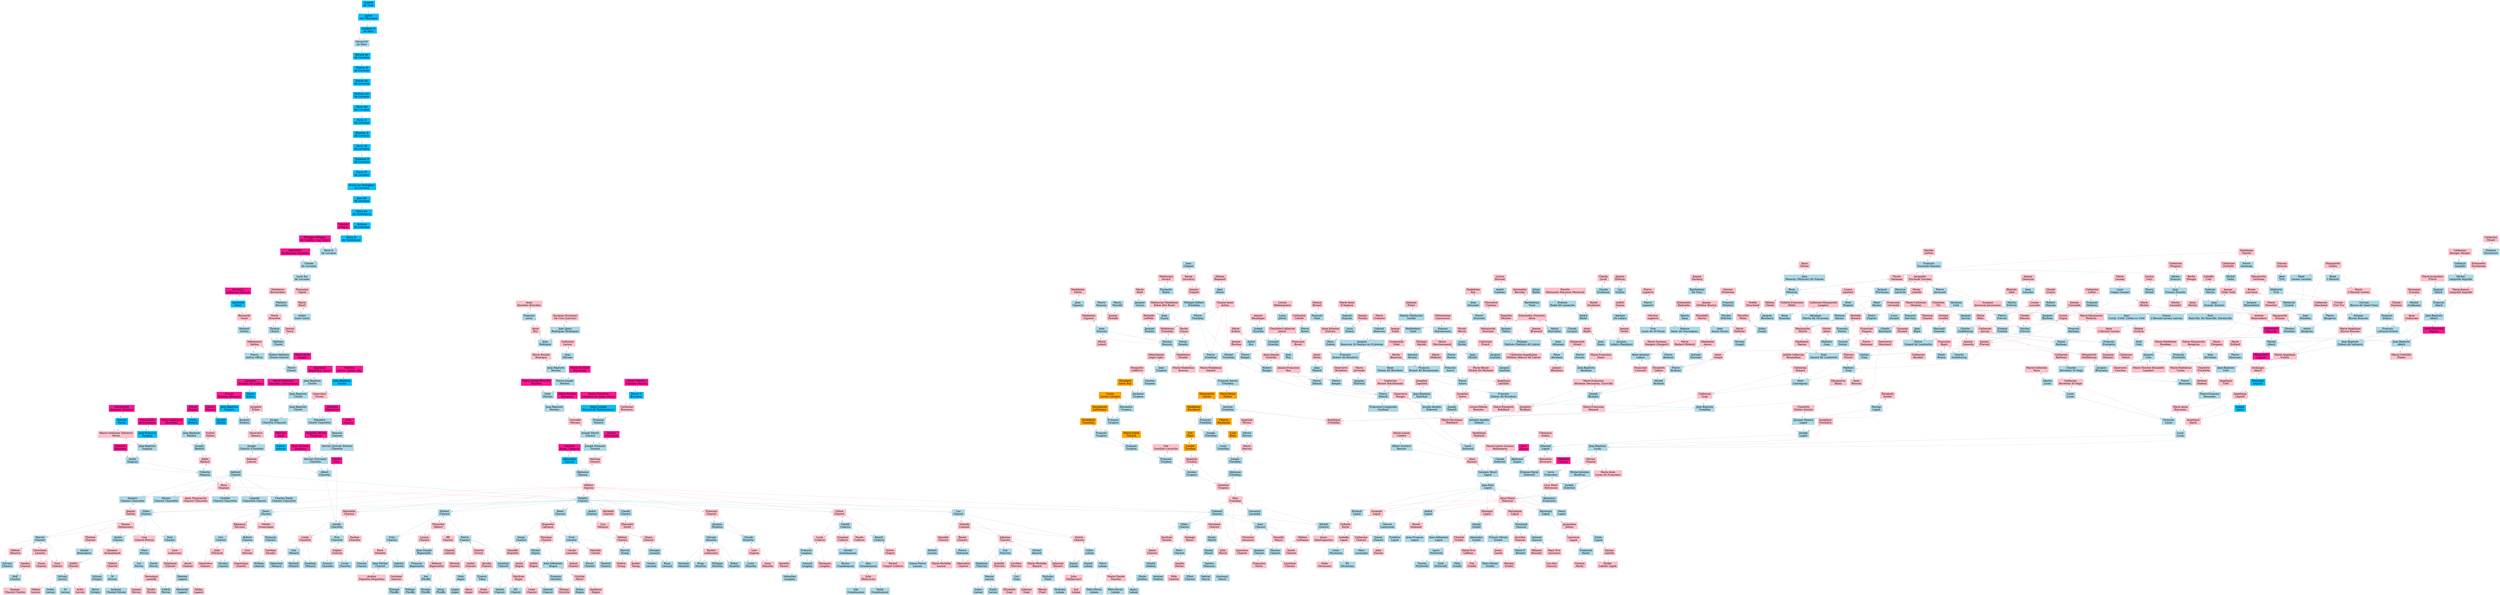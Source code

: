 digraph Genealopy {
	rankdir=TB
	"Alice.Racicot" [label="Alice
Racicot" color=pink shape=box style=filled]
	"Marie-Louise.Colette" -> "Alice.Racicot" [color=pink style=solid]
	"Albert Gustave.Racicot" -> "Alice.Racicot" [color=lightblue style=solid]
	"Georges Henri.Laguë" -> "Alice.Racicot" [color=grey style=dashed]
	"Georges Henri.Laguë" [label="Georges Henri
Laguë" color=lightblue shape=box style=filled]
	"Marie-Louise.Baillargeon" -> "Georges Henri.Laguë" [color=pink style=solid]
	"Alphonse.Laguë" -> "Georges Henri.Laguë" [color=lightblue style=solid]
	"Alice.Racicot" -> "Georges Henri.Laguë" [color=grey style=dashed]
	"Marie-Louise.Baillargeon" [label="Marie-Louise (Louisa)
Baillargeon" color=pink shape=box style=filled]
	"Alphonse.Laguë" -> "Marie-Louise.Baillargeon" [color=grey style=dashed]
	"Alphonse.Laguë" [label="Alphonse
Laguë" color=lightblue shape=box style=filled]
	"Clémence.Dubuc" -> "Alphonse.Laguë" [color=pink style=solid]
	"Edmond.Laguë" -> "Alphonse.Laguë" [color=lightblue style=solid]
	"Marie-Louise.Baillargeon" -> "Alphonse.Laguë" [color=grey style=dashed]
	"Olivine.Chantal" [label="Olivine
Chantal" color=pink shape=box style=filled]
	"Jean-Baptiste.Lucas" -> "Olivine.Chantal" [color=grey style=dashed]
	"Michel-Jeremie.Boudrias" -> "Olivine.Chantal" [color=grey style=dashed]
	"Jean-Baptiste.Lucas" [label="Jean-Baptiste
Lucas" color=lightblue shape=box style=filled]
	"Angelique.Aquin" -> "Jean-Baptiste.Lucas" [color=pink style=solid]
	"Louis2.Lucas" -> "Jean-Baptiste.Lucas" [color=lightblue style=solid]
	"Olivine.Chantal" -> "Jean-Baptiste.Lucas" [color=grey style=dashed]
	"Michel-Jeremie.Boudrias" [label="Michel-Jeremie
Boudrias" color=lightblue shape=box style=filled]
	"Olivine.Chantal" -> "Michel-Jeremie.Boudrias" [color=grey style=dashed]
	"Marie-Louise.Colette" [label="Marie-Louise
Colette" color=pink shape=box style=filled]
	"Albert Gustave.Racicot" -> "Marie-Louise.Colette" [color=grey style=dashed]
	"Albert Gustave.Racicot" [label="Albert Gustave
Racicot" color=lightblue shape=box style=filled]
	"Marie-Louise.Colette" -> "Albert Gustave.Racicot" [color=grey style=dashed]
	I561 [label="Delphine
Gareau" color=deeppink shape=box style=filled]
	I585 -> I561 [color=grey style=dashed]
	I585 [label="Etienne-Marie
Dubreuil" color=lightblue shape=box style=filled]
	"Julie.Sauve" -> I585 [color=pink style=solid]
	"Claude.Dubreuil" -> I585 [color=lightblue style=solid]
	I561 -> I585 [color=grey style=dashed]
	"Angelique.Aquin" [label="Angelique
Aquin" color=pink shape=box style=filled]
	"Angelique.Legault" -> "Angelique.Aquin" [color=pink style=solid]
	"Joseph.Aquin" -> "Angelique.Aquin" [color=lightblue style=solid]
	"Louis2.Lucas" -> "Angelique.Aquin" [color=grey style=dashed]
	"Louis2.Lucas" [label="Louis
Lucas" color=lightblue shape=box style=filled]
	"Marie-Anne.Rousseau" -> "Louis2.Lucas" [color=pink style=solid]
	"Francois.Lucas" -> "Louis2.Lucas" [color=lightblue style=solid]
	"Angelique.Aquin" -> "Louis2.Lucas" [color=grey style=dashed]
	"Clémence.Dubuc" [label="Clémence
Dubuc" color=pink shape=box style=filled]
	"Edmond.Laguë" -> "Clémence.Dubuc" [color=grey style=dashed]
	"Edmond.Laguë" [label="Edmond
Laguë" color=lightblue shape=box style=filled]
	"Joséphine.Choinière" -> "Edmond.Laguë" [color=pink style=solid]
	"Joseph.Laguë" -> "Edmond.Laguë" [color=lightblue style=solid]
	"Clémence.Dubuc" -> "Edmond.Laguë" [color=grey style=dashed]
	"Henriette.Brossard" -> "Edmond.Laguë" [color=grey style=dashed]
	"Henriette.Brossard" [label="Henriette
Brossard" color=pink shape=box style=filled]
	"Edmond.Laguë" -> "Henriette.Brossard" [color=grey style=dashed]
	"Julie.Sauve" [label="Julie
Sauve" color=deeppink shape=box style=filled]
	"Claude.Dubreuil" -> "Julie.Sauve" [color=grey style=dashed]
	"Claude.Dubreuil" [label="Claude
Dubreuil" color=lightblue shape=box style=filled]
	"Madeleine.Thabault" -> "Claude.Dubreuil" [color=pink style=solid]
	"Louis.Dubreuil" -> "Claude.Dubreuil" [color=lightblue style=solid]
	"Julie.Sauve" -> "Claude.Dubreuil" [color=grey style=dashed]
	"Joséphine.Choinière" [label="Joséphine
Choinière" color=pink shape=box style=filled]
	"Joseph.Laguë" -> "Joséphine.Choinière" [color=grey style=dashed]
	"Joseph.Laguë" [label="Joseph
Laguë" color=lightblue shape=box style=filled]
	"Charlotte.Dubois Quintin" -> "Joseph.Laguë" [color=pink style=solid]
	"Jacques-Honoré.Laguë" -> "Joseph.Laguë" [color=lightblue style=solid]
	"Joséphine.Choinière" -> "Joseph.Laguë" [color=grey style=dashed]
	"Angelique.Cote" [label="Angelique
Cote" color=pink shape=box style=filled]
	"Marie-Angelique.Dubois" -> "Angelique.Cote" [color=pink style=solid]
	"Jean-Baptiste.Cote" -> "Angelique.Cote" [color=lightblue style=solid]
	"Pierre-Francois.Rousseau" -> "Angelique.Cote" [color=grey style=dashed]
	"Pierre-Francois.Rousseau" [label="Pierre-Francois
Rousseau" color=lightblue shape=box style=filled]
	"Charlotte.Frechette" -> "Pierre-Francois.Rousseau" [color=pink style=solid]
	"Pierre2.Rousseau" -> "Pierre-Francois.Rousseau" [color=lightblue style=solid]
	"Angelique.Cote" -> "Pierre-Francois.Rousseau" [color=grey style=dashed]
	"Angelique.Legault" [label="Angelique
Legault" color=pink shape=box style=filled]
	"Archange.Allard" -> "Angelique.Legault" [color=pink style=solid]
	"Toussaint.Legault" -> "Angelique.Legault" [color=lightblue style=solid]
	"Joseph.Aquin" -> "Angelique.Legault" [color=grey style=dashed]
	"Joseph.Aquin" [label="Joseph
Aquin" color=deepskyblue shape=box style=filled]
	"Angelique.Legault" -> "Joseph.Aquin" [color=grey style=dashed]
	"Marie-Anne.Rousseau" [label="Marie-Anne
Rousseau" color=pink shape=box style=filled]
	"Angelique.Cote" -> "Marie-Anne.Rousseau" [color=pink style=solid]
	"Pierre-Francois.Rousseau" -> "Marie-Anne.Rousseau" [color=lightblue style=solid]
	"Francois.Lucas" -> "Marie-Anne.Rousseau" [color=grey style=dashed]
	"Francois.Lucas" [label="Francois
Lucas" color=lightblue shape=box style=filled]
	"Catherine.Buveteau" -> "Francois.Lucas" [color=pink style=solid]
	"Louis.Lucas" -> "Francois.Lucas" [color=lightblue style=solid]
	"Marie-Anne.Rousseau" -> "Francois.Lucas" [color=grey style=dashed]
	"Madeleine.Thabault" [label="Madeleine
Thabault" color=pink shape=box style=filled]
	"Josephte.Brabant" -> "Madeleine.Thabault" [color=pink style=solid]
	"Antoine-Amable.Tabault" -> "Madeleine.Thabault" [color=lightblue style=solid]
	"Louis.Dubreuil" -> "Madeleine.Thabault" [color=grey style=dashed]
	"Louis.Dubreuil" [label="Louis
Dubreuil" color=lightblue shape=box style=filled]
	"Genevieve.Ranger" -> "Louis.Dubreuil" [color=pink style=solid]
	"Joseph-Amable.Dubreuil" -> "Louis.Dubreuil" [color=lightblue style=solid]
	"Madeleine.Thabault" -> "Louis.Dubreuil" [color=grey style=dashed]
	"Archange.Allard" [label="Archange
Allard" color=pink shape=box style=filled]
	"Marguerite.Legault" -> "Archange.Allard" [color=pink style=solid]
	"Michel.Allard" -> "Archange.Allard" [color=lightblue style=solid]
	"Toussaint.Legault" -> "Archange.Allard" [color=grey style=dashed]
	"Toussaint.Legault" [label="Toussaint
Legault" color=deepskyblue shape=box style=filled]
	"Archange.Allard" -> "Toussaint.Legault" [color=grey style=dashed]
	"Catherine.Buveteau" [label="Catherine
Buveteau St-Onge" color=pink shape=box style=filled]
	"Catherine.Barbeau" -> "Catherine.Buveteau" [color=pink style=solid]
	"Charles.Buveteau" -> "Catherine.Buveteau" [color=lightblue style=solid]
	"Louis.Lucas" -> "Catherine.Buveteau" [color=grey style=dashed]
	"Louis.Lucas" [label="Louis
Lucas" color=lightblue shape=box style=filled]
	"Marie-Catherine.Paris" -> "Louis.Lucas" [color=pink style=solid]
	"Martin.Lucas" -> "Louis.Lucas" [color=lightblue style=solid]
	"Catherine.Buveteau" -> "Louis.Lucas" [color=grey style=dashed]
	"Marie-Angelique.Dubois" [label="Marie-Angelique
Dubois" color=pink shape=box style=filled]
	"Marie.Bisson" -> "Marie-Angelique.Dubois" [color=pink style=solid]
	"Jean-Baptiste.Dubois" -> "Marie-Angelique.Dubois" [color=lightblue style=solid]
	"Jean-Baptiste.Cote" -> "Marie-Angelique.Dubois" [color=grey style=dashed]
	"Jean-Baptiste.Cote" [label="Jean-Baptiste
Cote" color=lightblue shape=box style=filled]
	"Marie-Madeleine.Rondeau" -> "Jean-Baptiste.Cote" [color=pink style=solid]
	"Jacques.Cote" -> "Jean-Baptiste.Cote" [color=lightblue style=solid]
	"Marie-Angelique.Dubois" -> "Jean-Baptiste.Cote" [color=grey style=dashed]
	"Charlotte.Dubois Quintin" [label="Charlotte
Dubois Quintin" color=pink shape=box style=filled]
	"Jacques-Honoré.Laguë" -> "Charlotte.Dubois Quintin" [color=grey style=dashed]
	"Jacques-Honoré.Laguë" [label="Jacques-Honoré
Laguë" color=lightblue shape=box style=filled]
	"Élisabeth.Sachet" -> "Jacques-Honoré.Laguë" [color=pink style=solid]
	"Nicolas.Laguë" -> "Jacques-Honoré.Laguë" [color=lightblue style=solid]
	"Charlotte.Dubois Quintin" -> "Jacques-Honoré.Laguë" [color=grey style=dashed]
	"Charlotte.Frechette" [label="Charlotte
Frechette" color=pink shape=box style=filled]
	"Marie-Marguerite.Bergeron" -> "Charlotte.Frechette" [color=pink style=solid]
	"Francois2.Frechette" -> "Charlotte.Frechette" [color=lightblue style=solid]
	"Pierre2.Rousseau" -> "Charlotte.Frechette" [color=grey style=dashed]
	"Antoine.Nadeau" -> "Charlotte.Frechette" [color=grey style=dashed]
	"Antoine.Nadeau" [label="Antoine
Nadeau" color=pink shape=box style=filled]
	"Charlotte.Frechette" -> "Antoine.Nadeau" [color=grey style=dashed]
	"Pierre2.Rousseau" [label="Pierre
Rousseau" color=lightblue shape=box style=filled]
	"Marguerite.Guillebourg" -> "Pierre2.Rousseau" [color=pink style=solid]
	"Jacques.Rousseau" -> "Pierre2.Rousseau" [color=lightblue style=solid]
	"Charlotte.Frechette" -> "Pierre2.Rousseau" [color=grey style=dashed]
	"Genevieve.Ranger" [label="Genevieve
Ranger" color=pink shape=box style=filled]
	"Genevieve.Brisebois" -> "Genevieve.Ranger" [color=pink style=solid]
	"Pierre2.Ranger" -> "Genevieve.Ranger" [color=lightblue style=solid]
	"Joseph-Amable.Dubreuil" -> "Genevieve.Ranger" [color=grey style=dashed]
	"Joseph-Amable.Dubreuil" [label="Joseph-Amable
Dubreuil" color=lightblue shape=box style=filled]
	"Josephte.Lapointe" -> "Joseph-Amable.Dubreuil" [color=pink style=solid]
	"Jean-Baptiste.Dubreuil" -> "Joseph-Amable.Dubreuil" [color=lightblue style=solid]
	"Genevieve.Ranger" -> "Joseph-Amable.Dubreuil" [color=grey style=dashed]
	"Josephte.Brabant" [label="Josephte
Brabant" color=pink shape=box style=filled]
	"Marie-Francoise.Abraham" -> "Josephte.Brabant" [color=pink style=solid]
	"Joseph.Brabant" -> "Josephte.Brabant" [color=lightblue style=solid]
	"Antoine-Amable.Tabault" -> "Josephte.Brabant" [color=grey style=dashed]
	"Francois2.Dubois" -> "Josephte.Brabant" [color=grey style=dashed]
	"Francois2.Dubois" [label="Francois
Dubois dit Brisebois" color=lightblue shape=box style=filled]
	"Angelique.Lanthier" -> "Francois2.Dubois" [color=pink style=solid]
	"Rene.Brisebois" -> "Francois2.Dubois" [color=lightblue style=solid]
	"Josephte.Brabant" -> "Francois2.Dubois" [color=grey style=dashed]
	"Marie-Elisabeth.Robillard" -> "Francois2.Dubois" [color=grey style=dashed]
	"Louise-Helene.Beaulne" -> "Francois2.Dubois" [color=grey style=dashed]
	"Antoine-Amable.Tabault" [label="Antoine-Amable
Tabault" color=lightblue shape=box style=filled]
	"Josephte.Sauve" -> "Antoine-Amable.Tabault" [color=pink style=solid]
	"Joseph.Tabault" -> "Antoine-Amable.Tabault" [color=lightblue style=solid]
	"Josephte.Brabant" -> "Antoine-Amable.Tabault" [color=grey style=dashed]
	"Marie-Elisabeth.Robillard" [label="Marie-Elisabeth
Robillard" color=pink shape=box style=filled]
	"Francois2.Dubois" -> "Marie-Elisabeth.Robillard" [color=grey style=dashed]
	"Louise-Helene.Beaulne" [label="Louise-Helene
Beaulne" color=pink shape=box style=filled]
	"Francois2.Dubois" -> "Louise-Helene.Beaulne" [color=grey style=dashed]
	"Marie-Francoise.Abraham" [label="Marie-Francoise
Abraham Desmarais, Courville" color=pink shape=box style=filled]
	"Marie-Francoise.Danis" -> "Marie-Francoise.Abraham" [color=pink style=solid]
	"Jean-Baptiste.Abraham" -> "Marie-Francoise.Abraham" [color=lightblue style=solid]
	"Joseph.Brabant" -> "Marie-Francoise.Abraham" [color=grey style=dashed]
	"Joseph.Brabant" [label="Joseph
Brabant" color=lightblue shape=box style=filled]
	"Elisabeth.Lafaye" -> "Joseph.Brabant" [color=pink style=solid]
	"Michel.Brabant" -> "Joseph.Brabant" [color=lightblue style=solid]
	"Marie-Francoise.Renaud" -> "Joseph.Brabant" [color=grey style=dashed]
	"Marie-Francoise.Abraham" -> "Joseph.Brabant" [color=grey style=dashed]
	"Marie-Francoise.Renaud" [label="Marie-Francoise
Renaud" color=pink shape=box style=filled]
	"Joseph.Brabant" -> "Marie-Francoise.Renaud" [color=grey style=dashed]
	"Catherine.Barbeau" [label="Catherine
Barbeau" color=pink shape=box style=filled]
	"Catherine.Auvray" -> "Catherine.Barbeau" [color=pink style=solid]
	"Simon.Barbeau" -> "Catherine.Barbeau" [color=lightblue style=solid]
	"Charles.Buveteau" -> "Catherine.Barbeau" [color=grey style=dashed]
	"Charles.Buveteau" [label="Charles
Buveteau St-Onge" color=lightblue shape=box style=filled]
	"Marie.Clergeau" -> "Charles.Buveteau" [color=pink style=solid]
	"Jean.Buveteau" -> "Charles.Buveteau" [color=lightblue style=solid]
	"Catherine.Barbeau" -> "Charles.Buveteau" [color=grey style=dashed]
	"Marie-Marguerite.Bergeron" [label="Marie-Marguerite
Bergeron" color=pink shape=box style=filled]
	"Marguerite.Dumais" -> "Marie-Marguerite.Bergeron" [color=pink style=solid]
	"Andre.Bergeron" -> "Marie-Marguerite.Bergeron" [color=lightblue style=solid]
	"Francois2.Frechette" -> "Marie-Marguerite.Bergeron" [color=grey style=dashed]
	"Francois2.Frechette" [label="Francois
Frechette" color=lightblue shape=box style=filled]
	"Anne.L'Herault" -> "Francois2.Frechette" [color=pink style=solid]
	"Francois.Frechette" -> "Francois2.Frechette" [color=lightblue style=solid]
	"Marie-Marguerite.Bergeron" -> "Francois2.Frechette" [color=grey style=dashed]
	"Marie-Madeleine.Cochu" -> "Francois2.Frechette" [color=grey style=dashed]
	"Marie-Madeleine.Cochu" [label="Marie-Madeleine
Cochu" color=pink shape=box style=filled]
	"Francois2.Frechette" -> "Marie-Madeleine.Cochu" [color=grey style=dashed]
	"Marie.Bisson" [label="Marie-Angélique
Bisson Buisson" color=pink shape=box style=filled]
	"Ursule.Trut" -> "Marie.Bisson" [color=pink style=solid]
	"Antoine.Bisson" -> "Marie.Bisson" [color=lightblue style=solid]
	"Jean-Baptiste.Dubois" -> "Marie.Bisson" [color=grey style=dashed]
	"Jean-Baptiste.Dubois" [label="Jean-Baptiste
Dubois dit Lafrance" color=lightblue shape=box style=filled]
	"Anne.Guillaume" -> "Jean-Baptiste.Dubois" [color=pink style=solid]
	"Francois4.Dubois" -> "Jean-Baptiste.Dubois" [color=lightblue style=solid]
	"Marie.Bisson" -> "Jean-Baptiste.Dubois" [color=grey style=dashed]
	"Genevieve.Brisebois" [label="Genevieve
Brisebois" color=pink shape=box style=filled]
	"Cunegonde.Vinet" -> "Genevieve.Brisebois" [color=pink style=solid]
	"Francois.Dubois" -> "Genevieve.Brisebois" [color=lightblue style=solid]
	"Pierre2.Ranger" -> "Genevieve.Brisebois" [color=grey style=dashed]
	"Pierre2.Ranger" [label="Pierre
Ranger" color=lightblue shape=box style=filled]
	"Anne-Jeanne.Girardin" -> "Pierre2.Ranger" [color=pink style=solid]
	"Hubert.Ranger" -> "Pierre2.Ranger" [color=lightblue style=solid]
	"Genevieve.Brisebois" -> "Pierre2.Ranger" [color=grey style=dashed]
	"Marie-Madeleine.Rondeau" [label="Marie-Madeleine
Rondeau" color=pink shape=box style=filled]
	"Andree.Remondiere" -> "Marie-Madeleine.Rondeau" [color=pink style=solid]
	"Thomas.Rondeau" -> "Marie-Madeleine.Rondeau" [color=lightblue style=solid]
	"Jacques.Cote" -> "Marie-Madeleine.Rondeau" [color=grey style=dashed]
	"Jacques.Cote" [label="Jacques
Cote" color=lightblue shape=box style=filled]
	"Helene.Gratton" -> "Jacques.Cote" [color=pink style=solid]
	"Noel.Cote" -> "Jacques.Cote" [color=lightblue style=solid]
	"Marie-Madeleine.Rondeau" -> "Jacques.Cote" [color=grey style=dashed]
	"Genevieve.Cauchon" -> "Jacques.Cote" [color=grey style=dashed]
	"Marie-Therese-Elisabeth.Lambert" -> "Jacques.Cote" [color=grey style=dashed]
	"Genevieve.Cauchon" [label="Genevieve
Cauchon" color=pink shape=box style=filled]
	"Jacques.Cote" -> "Genevieve.Cauchon" [color=grey style=dashed]
	"Marie-Therese-Elisabeth.Lambert" [label="Marie-Therese-Elisabeth
Lambert" color=pink shape=box style=filled]
	"Jacques.Cote" -> "Marie-Therese-Elisabeth.Lambert" [color=grey style=dashed]
	"Marguerite.Guillebourg" [label="Marguerite
Guillebourg" color=pink shape=box style=filled]
	"Francoise.Bigot" -> "Marguerite.Guillebourg" [color=pink style=solid]
	"Charles.Guillebourg" -> "Marguerite.Guillebourg" [color=lightblue style=solid]
	"Jacques.Rousseau" -> "Marguerite.Guillebourg" [color=grey style=dashed]
	"Jacques.Rousseau" [label="Jacques
Rousseau" color=lightblue shape=box style=filled]
	"Marie.Drillard" -> "Jacques.Rousseau" [color=pink style=solid]
	"Pierre.Rousseau" -> "Jacques.Rousseau" [color=lightblue style=solid]
	"Marguerite.Guillebourg" -> "Jacques.Rousseau" [color=grey style=dashed]
	"Elisabeth.Lafaye" [label="Elisabeth
Lafaye" color=pink shape=box style=filled]
	"Madeleine.Auzou" -> "Elisabeth.Lafaye" [color=pink style=solid]
	"Rene-Antoine.Lafaye" -> "Elisabeth.Lafaye" [color=lightblue style=solid]
	"Michel.Brabant" -> "Elisabeth.Lafaye" [color=grey style=dashed]
	"Michel.Brabant" [label="Michel
Brabant" color=lightblue shape=box style=filled]
	"Anne.Goupil" -> "Michel.Brabant" [color=pink style=solid]
	"Pierre2.Brabant" -> "Michel.Brabant" [color=lightblue style=solid]
	"Elisabeth.Lafaye" -> "Michel.Brabant" [color=grey style=dashed]
	"Angelique.Lanthier" [label="Angelique
Lanthier" color=pink shape=box style=filled]
	"Catherine-Angelique.Mathon" -> "Angelique.Lanthier" [color=pink style=solid]
	"Jacques2.Lanthier" -> "Angelique.Lanthier" [color=lightblue style=solid]
	"Rene.Brisebois" -> "Angelique.Lanthier" [color=grey style=dashed]
	"Rene.Brisebois" [label="Rene
Dubois dit Brisebois" color=lightblue shape=box style=filled]
	"Cunegonde.Vinet" -> "Rene.Brisebois" [color=pink style=solid]
	"Francois.Dubois" -> "Rene.Brisebois" [color=lightblue style=solid]
	"Angelique.Lanthier" -> "Rene.Brisebois" [color=grey style=dashed]
	"Josephte.Lapointe" [label="Josephte
Lapointe" color=pink shape=box style=filled]
	"Jean-Baptiste.Dubreuil" -> "Josephte.Lapointe" [color=grey style=dashed]
	"Jean-Baptiste.Dubreuil" [label="Jean-Baptiste
Dubreuil" color=lightblue shape=box style=filled]
	"Marie.Jurtonde" -> "Jean-Baptiste.Dubreuil" [color=pink style=solid]
	"Jacques.Dubreuil" -> "Jean-Baptiste.Dubreuil" [color=lightblue style=solid]
	"Josephte.Lapointe" -> "Jean-Baptiste.Dubreuil" [color=grey style=dashed]
	"Marguerite.Legault" [label="Marguerite
Legault" color=deeppink shape=box style=filled]
	"Michel.Allard" -> "Marguerite.Legault" [color=grey style=dashed]
	"Michel.Allard" [label="Michel
Allard" color=lightblue shape=box style=filled]
	"Genevieve.Rainville" -> "Michel.Allard" [color=pink style=solid]
	"Jean-Baptiste.Allard" -> "Michel.Allard" [color=lightblue style=solid]
	"Marguerite.Legault" -> "Michel.Allard" [color=grey style=dashed]
	"Marie-Catherine.Paris" [label="Marie-Catherine
Paris" color=pink shape=box style=filled]
	"Martin.Lucas" -> "Marie-Catherine.Paris" [color=grey style=dashed]
	"Martin.Lucas" [label="Martin
Lucas" color=lightblue shape=box style=filled]
	"Marie-Catherine.Paris" -> "Martin.Lucas" [color=grey style=dashed]
	"Élisabeth.Sachet" [label="Élisabeth
Sachet" color=pink shape=box style=filled]
	"Nicolas.Laguë" -> "Élisabeth.Sachet" [color=grey style=dashed]
	"Nicolas.Laguë" [label="Nicolas
Laguë" color=lightblue shape=box style=filled]
	"Élisabeth.Sachet" -> "Nicolas.Laguë" [color=grey style=dashed]
	"Josephte.Sauve" [label="Josephte
Sauve" color=pink shape=box style=filled]
	"Marie-Renee.Michel" -> "Josephte.Sauve" [color=pink style=solid]
	"Pierre.Sauve" -> "Josephte.Sauve" [color=lightblue style=solid]
	"Joseph.Tabault" -> "Josephte.Sauve" [color=grey style=dashed]
	"Joseph.Tabault" [label="Joseph
Tabault" color=lightblue shape=box style=filled]
	"Catherine.Brunet" -> "Joseph.Tabault" [color=pink style=solid]
	"Pierre2.Tabault" -> "Joseph.Tabault" [color=lightblue style=solid]
	"Josephte.Sauve" -> "Joseph.Tabault" [color=grey style=dashed]
	"Marie-Veronique.Robillard" -> "Joseph.Tabault" [color=grey style=dashed]
	"Marie-Veronique.Robillard" [label="Marie-Veronique
Robillard" color=pink shape=box style=filled]
	"Joseph.Tabault" -> "Marie-Veronique.Robillard" [color=grey style=dashed]
	"Catherine.Auvray" [label="Catherine
Auvray" color=pink shape=box style=filled]
	"Marie-Catherine.Mezeray" -> "Catherine.Auvray" [color=pink style=solid]
	"Jacques.Auvray" -> "Catherine.Auvray" [color=lightblue style=solid]
	"Simon.Barbeau" -> "Catherine.Auvray" [color=grey style=dashed]
	"Simon.Barbeau" [label="Simon
Barbeau" color=lightblue shape=box style=filled]
	"Marie-Marguerite.Hedouin" -> "Simon.Barbeau" [color=pink style=solid]
	"Francois.Barbeau" -> "Simon.Barbeau" [color=lightblue style=solid]
	"Catherine.Auvray" -> "Simon.Barbeau" [color=grey style=dashed]
	"Madeleine.Auzou" [label="Madeleine
Auzou" color=pink shape=box style=filled]
	"Elisabeth.Martin" -> "Madeleine.Auzou" [color=pink style=solid]
	"Jean.Auzou" -> "Madeleine.Auzou" [color=lightblue style=solid]
	"Rene-Antoine.Lafaye" -> "Madeleine.Auzou" [color=grey style=dashed]
	"Antoine.Fournier" -> "Madeleine.Auzou" [color=grey style=dashed]
	"Antoine.Fournier" [label="Antoine
Fournier" color=lightblue shape=box style=filled]
	"Madeleine.Auzou" -> "Antoine.Fournier" [color=grey style=dashed]
	"Rene-Antoine.Lafaye" [label="Rene-Antoine
Lafaye" color=lightblue shape=box style=filled]
	"Judith.Guyon" -> "Rene-Antoine.Lafaye" [color=pink style=solid]
	"Jacques.Lafaye" -> "Rene-Antoine.Lafaye" [color=lightblue style=solid]
	"Madeleine.Auzou" -> "Rene-Antoine.Lafaye" [color=grey style=dashed]
	"Francoise.Courault" -> "Rene-Antoine.Lafaye" [color=grey style=dashed]
	"Francoise.Courault" [label="Francoise
Courault" color=pink shape=box style=filled]
	"Rene-Antoine.Lafaye" -> "Francoise.Courault" [color=grey style=dashed]
	"Francoise.Bigot" [label="Francoise
Bigot" color=pink shape=box style=filled]
	"Thomine.Chastel" -> "Francoise.Bigot" [color=pink style=solid]
	"Jean.Bigot" -> "Francoise.Bigot" [color=lightblue style=solid]
	"Charles2.Guillebourg" -> "Francoise.Bigot" [color=grey style=dashed]
	"Denis.Briere" -> "Francoise.Bigot" [color=grey style=dashed]
	"Denis.Briere" [label="Denis
Briere" color=lightblue shape=box style=filled]
	"Francoise.Bigot" -> "Denis.Briere" [color=grey style=dashed]
	"Charles2.Guillebourg" [label="Charles
Guillebourg" color=lightblue shape=box style=filled]
	"Jeanne.Lemesle" -> "Charles2.Guillebourg" [color=pink style=solid]
	"Charles.Guillebourg" -> "Charles2.Guillebourg" [color=lightblue style=solid]
	"Francoise.Bigot" -> "Charles2.Guillebourg" [color=grey style=dashed]
	"Catherine.Brunet" [label="Catherine
Brunet Bourbonnais" color=pink shape=box style=filled]
	"Barbe.Beauvais" -> "Catherine.Brunet" [color=pink style=solid]
	"Francois.Brunet" -> "Catherine.Brunet" [color=lightblue style=solid]
	"Pierre2.Tabault" -> "Catherine.Brunet" [color=grey style=dashed]
	"Pierre2.Tabault" [label="Pierre
Tabault" color=lightblue shape=box style=filled]
	"Jeanne-Francoise.Roy" -> "Pierre2.Tabault" [color=pink style=solid]
	"Pierre.Tabault" -> "Pierre2.Tabault" [color=lightblue style=solid]
	"Catherine.Brunet" -> "Pierre2.Tabault" [color=grey style=dashed]
	"Francoise-Cunegonde.Cardinal" -> "Pierre2.Tabault" [color=grey style=dashed]
	"Francoise-Cunegonde.Cardinal" [label="Francoise-Cunegonde
Cardinal" color=lightblue shape=box style=filled]
	"Pierre2.Tabault" -> "Francoise-Cunegonde.Cardinal" [color=grey style=dashed]
	"Marie.Clergeau" [label="Marie
Clergeau" color=pink shape=box style=filled]
	"Jean.Buveteau" -> "Marie.Clergeau" [color=grey style=dashed]
	"Jean.Buveteau" [label="Jean
Buveteau" color=lightblue shape=box style=filled]
	"Marie.Clergeau" -> "Jean.Buveteau" [color=grey style=dashed]
	"Marie-Francoise.Danis" [label="Marie-Francoise
Danis" color=pink shape=box style=filled]
	"Anne.Badel" -> "Marie-Francoise.Danis" [color=pink style=solid]
	"Jean.Danis" -> "Marie-Francoise.Danis" [color=lightblue style=solid]
	"Jean-Baptiste.Abraham" -> "Marie-Francoise.Danis" [color=grey style=dashed]
	"Jean-Baptiste.Abraham" [label="Jean-Baptiste
Abraham" color=lightblue shape=box style=filled]
	"Marguerite.Girard" -> "Jean-Baptiste.Abraham" [color=pink style=solid]
	"Rene.Abraham" -> "Jean-Baptiste.Abraham" [color=lightblue style=solid]
	"Marie-Francoise.Danis" -> "Jean-Baptiste.Abraham" [color=grey style=dashed]
	"Marie.Drillard" [label="Marie
Drillard" color=pink shape=box style=filled]
	"Pierre.Rousseau" -> "Marie.Drillard" [color=grey style=dashed]
	"Pierre.Rousseau" [label="Pierre
Rousseau" color=lightblue shape=box style=filled]
	"Marie.Drillard" -> "Pierre.Rousseau" [color=grey style=dashed]
	"Marguerite.Dumais" [label="Marguerite
Dumais" color=pink shape=box style=filled]
	"Jeanne.Voidy" -> "Marguerite.Dumais" [color=pink style=solid]
	"Jean2.Dumais" -> "Marguerite.Dumais" [color=lightblue style=solid]
	"Andre.Bergeron" -> "Marguerite.Dumais" [color=grey style=dashed]
	"Andre.Bergeron" [label="Andre
Bergeron" color=lightblue shape=box style=filled]
	"Catherine.Marchand" -> "Andre.Bergeron" [color=pink style=solid]
	"Pierre.Bergeron" -> "Andre.Bergeron" [color=lightblue style=solid]
	"Marguerite.Dumais" -> "Andre.Bergeron" [color=grey style=dashed]
	"Anne-Jeanne.Girardin" [label="Anne-Jeanne
Girardin" color=pink shape=box style=filled]
	"Charlotte-Catherine.Jolivet" -> "Anne-Jeanne.Girardin" [color=pink style=solid]
	"Leonard.Girardin" -> "Anne-Jeanne.Girardin" [color=lightblue style=solid]
	"Hubert.Ranger" -> "Anne-Jeanne.Girardin" [color=grey style=dashed]
	"Hubert.Ranger" [label="Hubert
Ranger" color=lightblue shape=box style=filled]
	"Jeanne.Boutine" -> "Hubert.Ranger" [color=pink style=solid]
	"Pierre.Ranger" -> "Hubert.Ranger" [color=lightblue style=solid]
	"Anne-Jeanne.Girardin" -> "Hubert.Ranger" [color=grey style=dashed]
	"Anne.Goupil" [label="Anne
Goupil" color=pink shape=box style=filled]
	"Marie.Pelletier" -> "Anne.Goupil" [color=pink style=solid]
	"Nicolas.Goupil" -> "Anne.Goupil" [color=lightblue style=solid]
	"Pierre2.Brabant" -> "Anne.Goupil" [color=grey style=dashed]
	"Pierre2.Brabant" [label="Pierre
Brabant" color=lightblue shape=box style=filled]
	"Marie-Suzanne.Dargent" -> "Pierre2.Brabant" [color=pink style=solid]
	"Pierre.Brabant" -> "Pierre2.Brabant" [color=lightblue style=solid]
	"Anne.Goupil" -> "Pierre2.Brabant" [color=grey style=dashed]
	"Helene.Gratton" [label="Helene
Gratton" color=pink shape=box style=filled]
	"Anne.Martin" -> "Helene.Gratton" [color=pink style=solid]
	"Jean.Cote" -> "Helene.Gratton" [color=lightblue style=solid]
	"Noel.Cote" -> "Helene.Gratton" [color=grey style=dashed]
	"Noel.Cote" [label="Noel
Cote" color=lightblue shape=box style=filled]
	"Anne.Martin" -> "Noel.Cote" [color=pink style=solid]
	"Jean.Cote" -> "Noel.Cote" [color=lightblue style=solid]
	"Helene.Gratton" -> "Noel.Cote" [color=grey style=dashed]
	"Anne.Guillaume" [label="Anne
Guillaume" color=pink shape=box style=filled]
	"Germaine.Ermolin" -> "Anne.Guillaume" [color=pink style=solid]
	"Michel.Guillaume" -> "Anne.Guillaume" [color=lightblue style=solid]
	"Francois4.Dubois" -> "Anne.Guillaume" [color=grey style=dashed]
	"Francois4.Dubois" [label="Francois
Lafrance-Dubois" color=lightblue shape=box style=filled]
	"Claude.Fayenne" -> "Francois4.Dubois" [color=pink style=solid]
	"Francois3.Dubois" -> "Francois4.Dubois" [color=lightblue style=solid]
	"Anne.Guillaume" -> "Francois4.Dubois" [color=grey style=dashed]
	"Marie.Jurtonde" [label="Marie
Jurtonde" color=pink shape=box style=filled]
	"Jacques.Dubreuil" -> "Marie.Jurtonde" [color=grey style=dashed]
	"Jacques.Dubreuil" [label="Jacques
Dubreuil" color=lightblue shape=box style=filled]
	"Marie.Jurtonde" -> "Jacques.Dubreuil" [color=grey style=dashed]
	"Anne.L'Herault" [label="Anne
L'Herault Lereau" color=pink shape=box style=filled]
	"Suzanne.Jaroussel" -> "Anne.L'Herault" [color=pink style=solid]
	"Simon.L'Herault" -> "Anne.L'Herault" [color=lightblue style=solid]
	"Francois.Frechette" -> "Anne.L'Herault" [color=grey style=dashed]
	"Francois.Frechette" [label="Francois
Frechette" color=lightblue shape=box style=filled]
	"Marie.Bélin" -> "Francois.Frechette" [color=pink style=solid]
	"Etienne.Frechet" -> "Francois.Frechette" [color=lightblue style=solid]
	"Anne.L'Herault" -> "Francois.Frechette" [color=grey style=dashed]
	"Catherine.Méliot" -> "Francois.Frechette" [color=grey style=dashed]
	"Suzanne.Métayer" -> "Francois.Frechette" [color=grey style=dashed]
	"Catherine.Méliot" [label="Catherine
Méliot" color=pink shape=box style=filled]
	"Francois.Frechette" -> "Catherine.Méliot" [color=grey style=dashed]
	"Suzanne.Métayer" [label="Suzanne
Métayer" color=pink shape=box style=filled]
	"Francois.Frechette" -> "Suzanne.Métayer" [color=grey style=dashed]
	"Catherine-Angelique.Mathon" [label="Catherine-Angeliquen
Mathon (Matou) dit Labrie" color=pink shape=box style=filled]
	"Marguerite.Doucinet" -> "Catherine-Angelique.Mathon" [color=pink style=solid]
	"Philippe.Mathon" -> "Catherine-Angelique.Mathon" [color=lightblue style=solid]
	"Jacques2.Lanthier" -> "Catherine-Angelique.Mathon" [color=grey style=dashed]
	"Jacques2.Lanthier" [label="Jacques
Lanthier" color=lightblue shape=box style=filled]
	"Catherine.Picard" -> "Jacques2.Lanthier" [color=pink style=solid]
	"Jacques.Lanthier" -> "Jacques2.Lanthier" [color=lightblue style=solid]
	"Catherine-Angelique.Mathon" -> "Jacques2.Lanthier" [color=grey style=dashed]
	"Marie-Renee.Michel" [label="Marie-Renee
Michel dit Michaud" color=pink shape=box style=filled]
	"Marie.Marchesseault" -> "Marie-Renee.Michel" [color=pink style=solid]
	"Jean.Michel" -> "Marie-Renee.Michel" [color=lightblue style=solid]
	"Pierre.Sauve" -> "Marie-Renee.Michel" [color=grey style=dashed]
	"Pierre.Sauve" [label="Pierre
Sauve" color=lightblue shape=box style=filled]
	"Marie.Malleret" -> "Pierre.Sauve" [color=pink style=solid]
	"Francois.Sauve" -> "Pierre.Sauve" [color=lightblue style=solid]
	"Marie-Renee.Michel" -> "Pierre.Sauve" [color=grey style=dashed]
	"Catherine.Picard" [label="Catherine
Picard" color=pink shape=box style=filled]
	"Jacques.Lanthier" -> "Catherine.Picard" [color=grey style=dashed]
	"Jacques.Lanthier" [label="Jacques
Lanthier" color=lightblue shape=box style=filled]
	"Catherine.Picard" -> "Jacques.Lanthier" [color=grey style=dashed]
	"Genevieve.Rainville" [label="Genevieve
Rainville" color=deeppink shape=box style=filled]
	"Paul.Rainville" -> "Genevieve.Rainville" [color=lightblue style=solid]
	"Jean-Baptiste2.Allard" -> "Genevieve.Rainville" [color=grey style=dashed]
	"Jean-Baptiste2.Allard" [label="Jean-Baptiste
Allard" color=lightblue shape=box style=filled]
	"Anne-Elisabeth.Pageau" -> "Jean-Baptiste2.Allard" [color=pink style=solid]
	"Jean-Baptiste.Allard" -> "Jean-Baptiste2.Allard" [color=lightblue style=solid]
	"Genevieve.Rainville" -> "Jean-Baptiste2.Allard" [color=grey style=dashed]
	"Marie-Clothilde.Plante" -> "Jean-Baptiste2.Allard" [color=grey style=dashed]
	"Marie-Clothilde.Plante" [label="Marie-Clothilde
Plante" color=pink shape=box style=filled]
	"Jean-Baptiste2.Allard" -> "Marie-Clothilde.Plante" [color=grey style=dashed]
	"Andree.Remondiere" [label="Andree
Remondiere" color=pink shape=box style=filled]
	"Renee.Lariviere" -> "Andree.Remondiere" [color=pink style=solid]
	"Jacques.Remondiere" -> "Andree.Remondiere" [color=lightblue style=solid]
	"Thomas.Rondeau" -> "Andree.Remondiere" [color=grey style=dashed]
	"Thomas.Rondeau" [label="Thomas
Rondeau" color=lightblue shape=box style=filled]
	"Marie.Forestier" -> "Thomas.Rondeau" [color=pink style=solid]
	"Jean.Rondeau" -> "Thomas.Rondeau" [color=lightblue style=solid]
	"Andree.Remondiere" -> "Thomas.Rondeau" [color=grey style=dashed]
	"Ursule.Trut" [label="Ursule
Trut Tru" color=pink shape=box style=filled]
	"Marguerite.Gareman" -> "Ursule.Trut" [color=pink style=solid]
	"Mathurin.Trut" -> "Ursule.Trut" [color=lightblue style=solid]
	"Antoine.Bisson" -> "Ursule.Trut" [color=grey style=dashed]
	"Antoine.Bisson" [label="Antoine
Bisson Buisson" color=lightblue shape=box style=filled]
	"Marie.L'Herault" -> "Antoine.Bisson" [color=pink style=solid]
	"Gervais.Bisson" -> "Antoine.Bisson" [color=lightblue style=solid]
	"Ursule.Trut" -> "Antoine.Bisson" [color=grey style=dashed]
	"Cunegonde.Vinet" [label="Cunegonde
Vinet" color=pink shape=box style=filled]
	"Etiennette.Alton" -> "Cunegonde.Vinet" [color=pink style=solid]
	"Barthelemy.Vinet" -> "Cunegonde.Vinet" [color=lightblue style=solid]
	"Francois.Dubois" -> "Cunegonde.Vinet" [color=grey style=dashed]
	"Francois.Dubois" [label="Francois
Dubois dit Brisebois" color=lightblue shape=box style=filled]
	"Anne-Julienne.Dumont" -> "Francois.Dubois" [color=pink style=solid]
	"Rene.Dubois" -> "Francois.Dubois" [color=lightblue style=solid]
	"Cunegonde.Vinet" -> "Francois.Dubois" [color=grey style=dashed]
	"Etiennette.Alton" [label="Etiennette (Tainette)
Alton" color=pink shape=box style=filled]
	"Antoinette.Barrilay" -> "Etiennette.Alton" [color=pink style=solid]
	"Francois-Marechal.Alton" -> "Etiennette.Alton" [color=lightblue style=solid]
	"Marin.Hurtubise" -> "Etiennette.Alton" [color=grey style=dashed]
	"Claude.Garigue" -> "Etiennette.Alton" [color=grey style=dashed]
	"Barthelemy.Vinet" -> "Etiennette.Alton" [color=grey style=dashed]
	"Marin.Hurtubise" [label="Marin
Hurtubise" color=lightblue shape=box style=filled]
	"Etiennette.Alton" -> "Marin.Hurtubise" [color=grey style=dashed]
	"Claude.Garigue" [label="Claude
Garigue" color=lightblue shape=box style=filled]
	"Etiennette.Alton" -> "Claude.Garigue" [color=grey style=dashed]
	"Barthelemy.Vinet" [label="Barthelemy
Vinet" color=lightblue shape=box style=filled]
	"Denise.Brunet" -> "Barthelemy.Vinet" [color=pink style=solid]
	"Francois.Vinet" -> "Barthelemy.Vinet" [color=lightblue style=solid]
	"Etiennette.Alton" -> "Barthelemy.Vinet" [color=grey style=dashed]
	"Anne.Badel" [label="Anne
Badel" color=pink shape=box style=filled]
	"Barbe.Duchesne" -> "Anne.Badel" [color=pink style=solid]
	"Andre.Badel" -> "Anne.Badel" [color=lightblue style=solid]
	"Jean.Danis" -> "Anne.Badel" [color=grey style=dashed]
	"Jean.Danis" [label="Jean
Danis" color=lightblue shape=box style=filled]
	"Perrine.Lapierre" -> "Jean.Danis" [color=pink style=solid]
	"Honore.Danis" -> "Jean.Danis" [color=lightblue style=solid]
	"Anne.Badel" -> "Jean.Danis" [color=grey style=dashed]
	"Barbe.Beauvais" [label="Barbe
Beauvais" color=pink shape=box style=filled]
	"Jeanne.Solde" -> "Barbe.Beauvais" [color=pink style=solid]
	"Jacques.Beauvais" -> "Barbe.Beauvais" [color=lightblue style=solid]
	"Francois.Brunet" -> "Barbe.Beauvais" [color=grey style=dashed]
	"Francois.Brunet" [label="Francois
Brunet dit Bourbonnais" color=lightblue shape=box style=filled]
	"Philippe.Raynet" -> "Francois.Brunet" [color=pink style=solid]
	"Antoine.Brunet" -> "Francois.Brunet" [color=lightblue style=solid]
	"Barbe.Beauvais" -> "Francois.Brunet" [color=grey style=dashed]
	"Marie.Bélin" [label="Marie
Bélin" color=pink shape=box style=filled]
	"Etienne.Frechet" -> "Marie.Bélin" [color=grey style=dashed]
	"Etienne.Frechet" [label="Etienne
Frechet" color=lightblue shape=box style=filled]
	"Marie.Bélin" -> "Etienne.Frechet" [color=grey style=dashed]
	"Jeanne.Boutine" [label="Jeanne
Boutine" color=pink shape=box style=filled]
	"Pierre.Ranger" -> "Jeanne.Boutine" [color=grey style=dashed]
	"Pierre.Ranger" [label="Pierre
Ranger" color=lightblue shape=box style=filled]
	"Jeanne.Boutine" -> "Pierre.Ranger" [color=grey style=dashed]
	"Thomine.Chastel" [label="Thomine
Chastel" color=pink shape=box style=filled]
	"Jean.Bigot" [label="Jean
Bigot" color=lightblue shape=box style=filled]
	"Thomine.Chastel" -> "Jean.Bigot" [color=grey style=dashed]
	"Marguerite.Doucinet" [label="Marguerite
Doucinet" color=pink shape=box style=filled]
	"Fleurence.Canteau" -> "Marguerite.Doucinet" [color=pink style=solid]
	"Pierre.Doucinet" -> "Marguerite.Doucinet" [color=lightblue style=solid]
	"Philippe.Mathon" -> "Marguerite.Doucinet" [color=grey style=dashed]
	"Philippe.Mathon" [label="Philippe
Mathon (Mathou) dit Labrie" color=lightblue shape=box style=filled]
	"Paquette.Moutier" -> "Philippe.Mathon" [color=pink style=solid]
	"Jacques.Matou" -> "Philippe.Mathon" [color=lightblue style=solid]
	"Marguerite.Doucinet" -> "Philippe.Mathon" [color=grey style=dashed]
	"Anne-Julienne.Dumont" [label="Anne-Julienne
Dumont" color=pink shape=box style=filled]
	"Marie-Anne.D'Anglure" -> "Anne-Julienne.Dumont" [color=pink style=solid]
	"Samuel.Dumont" -> "Anne-Julienne.Dumont" [color=lightblue style=solid]
	"Rene.Dubois" -> "Anne-Julienne.Dumont" [color=grey style=dashed]
	"Rene.Dubois" [label="Rene
Dubois" color=lightblue shape=box style=filled]
	"Jeanne.Naudin" -> "Rene.Dubois" [color=pink style=solid]
	"Louis.Dubois" -> "Rene.Dubois" [color=lightblue style=solid]
	"Anne-Julienne.Dumont" -> "Rene.Dubois" [color=grey style=dashed]
	"Germaine.Ermolin" [label="Germaine
Ermolin" color=pink shape=box style=filled]
	"Michel.Guillaume" -> "Germaine.Ermolin" [color=grey style=dashed]
	"Michel.Guillaume" [label="Michel
Guillaume" color=lightblue shape=box style=filled]
	"Germaine.Ermolin" -> "Michel.Guillaume" [color=grey style=dashed]
	"Claude.Fayenne" [label="Claude
Fayenne" color=pink shape=box style=filled]
	"Francois3.Dubois" -> "Claude.Fayenne" [color=grey style=dashed]
	"Francois3.Dubois" [label="Francois
Dubois" color=lightblue shape=box style=filled]
	"Claude.Fayenne" -> "Francois3.Dubois" [color=grey style=dashed]
	"Marie.Forestier" [label="Marie
Forestier" color=pink shape=box style=filled]
	"Jean.Rondeau" -> "Marie.Forestier" [color=grey style=dashed]
	"Jean.Rondeau" [label="Jean
Rondeau" color=lightblue shape=box style=filled]
	"Marie.Forestier" -> "Jean.Rondeau" [color=grey style=dashed]
	"Marguerite.Gareman" [label="Marguerite
Gareman" color=pink shape=box style=filled]
	"Madeleine.Charlot" -> "Marguerite.Gareman" [color=pink style=solid]
	"Pierre.Gareman" -> "Marguerite.Gareman" [color=lightblue style=solid]
	"Mathurin.Trut" -> "Marguerite.Gareman" [color=grey style=dashed]
	"Mathurin.Trut" [label="Mathurin
Trut" color=lightblue shape=box style=filled]
	"Simone.Grossin" -> "Mathurin.Trut" [color=pink style=solid]
	"Jean.Trut" -> "Mathurin.Trut" [color=lightblue style=solid]
	"Marguerite.Gareman" -> "Mathurin.Trut" [color=grey style=dashed]
	"Marguerite.Girard" [label="Marguerite
Girard" color=pink shape=box style=filled]
	"Rene.Abraham" -> "Marguerite.Girard" [color=grey style=dashed]
	"Pierre.Forcier" -> "Marguerite.Girard" [color=grey style=dashed]
	"Pierre.Forcier" [label="Pierre
Forcier" color=lightblue shape=box style=filled]
	"Marguerite.Girard" -> "Pierre.Forcier" [color=grey style=dashed]
	"Rene.Abraham" [label="Rene
Abraham" color=lightblue shape=box style=filled]
	"Jeanne.Brassard" -> "Rene.Abraham" [color=pink style=solid]
	"Jean.Abraham" -> "Rene.Abraham" [color=lightblue style=solid]
	"Marguerite.Girard" -> "Rene.Abraham" [color=grey style=dashed]
	"Jeanne.Blondeau" -> "Rene.Abraham" [color=grey style=dashed]
	"Jeanne.Blondeau" [label="Jeanne
Blondeau" color=pink shape=box style=filled]
	"Rene.Abraham" -> "Jeanne.Blondeau" [color=grey style=dashed]
	"Marie-Suzanne.Dargent" [label="Marie-Suzanne
Dargent (Daugert)" color=pink shape=box style=filled]
	"Pierre.Brabant" -> "Marie-Suzanne.Dargent" [color=grey style=dashed]
	"Pierre.Brabant" [label="Pierre
Brabant" color=lightblue shape=box style=filled]
	"Marie-Suzanne.Dargent" -> "Pierre.Brabant" [color=grey style=dashed]
	"Judith.Guyon" [label="Judith
Guyon" color=pink shape=box style=filled]
	"Jeanne.Hilleray" -> "Judith.Guyon" [color=pink style=solid]
	"Luc.Guillon" -> "Judith.Guyon" [color=lightblue style=solid]
	"Jacques.Lafaye" -> "Judith.Guyon" [color=grey style=dashed]
	"Jacques.Lafaye" [label="Jacques
Lafaye (Delafaye)" color=lightblue shape=box style=filled]
	"Jeanne.Vaslet" -> "Jacques.Lafaye" [color=pink style=solid]
	"Antoine.De Lafaye" -> "Jacques.Lafaye" [color=lightblue style=solid]
	"Judith.Guyon" -> "Jacques.Lafaye" [color=grey style=dashed]
	"Marie-Marguerite.Hedouin" [label="Marie-Marguerite
Hedouin" color=pink shape=box style=filled]
	"Catherine.LeRoy" -> "Marie-Marguerite.Hedouin" [color=pink style=solid]
	"François.Hedouin" -> "Marie-Marguerite.Hedouin" [color=lightblue style=solid]
	"Francois.Barbeau" -> "Marie-Marguerite.Hedouin" [color=grey style=dashed]
	"Francois.Barbeau" [label="Francois
Barbeau" color=lightblue shape=box style=filled]
	"Jeanne.Cornuelle" -> "Francois.Barbeau" [color=pink style=solid]
	"Jacques.Barbeau" -> "Francois.Barbeau" [color=lightblue style=solid]
	"Marie-Marguerite.Hedouin" -> "Francois.Barbeau" [color=grey style=dashed]
	"Suzanne.Jaroussel" [label="Suzanne
Jaroussel Jarousseau" color=pink shape=box style=filled]
	"Jacquette.Touraude" -> "Suzanne.Jaroussel" [color=pink style=solid]
	"Pierre.Jaroussel" -> "Suzanne.Jaroussel" [color=lightblue style=solid]
	"Simon.L'Herault" -> "Suzanne.Jaroussel" [color=grey style=dashed]
	"Simon.L'Herault" [label="Simon
L'Herault Lereau Laireau" color=lightblue shape=box style=filled]
	"Marguerite.Guillin" -> "Simon.L'Herault" [color=pink style=solid]
	"René.Lereau" -> "Simon.L'Herault" [color=lightblue style=solid]
	"Suzanne.Jaroussel" -> "Simon.L'Herault" [color=grey style=dashed]
	"Charlotte-Catherine.Jolivet" [label="Charlotte-Catherine
Jolivet" color=pink shape=box style=filled]
	"Louise.Bellemaniere" -> "Charlotte-Catherine.Jolivet" [color=pink style=solid]
	"Louis.Jolivet" -> "Charlotte-Catherine.Jolivet" [color=lightblue style=solid]
	"Leonard.Girardin" -> "Charlotte-Catherine.Jolivet" [color=grey style=dashed]
	"Leonard.Girardin" [label="Leonard
Girardin" color=lightblue shape=box style=filled]
	"Jeanne.Boulanger" -> "Leonard.Girardin" [color=pink style=solid]
	"Joseph.Girardin" -> "Leonard.Girardin" [color=lightblue style=solid]
	"Charlotte-Catherine.Jolivet" -> "Leonard.Girardin" [color=grey style=dashed]
	"Renee.Lariviere" [label="Renee
Lariviere" color=pink shape=box style=filled]
	"Jacques.Remondiere" -> "Renee.Lariviere" [color=grey style=dashed]
	"Mathurin.Croiset" -> "Renee.Lariviere" [color=grey style=dashed]
	"Jacques.Remondiere" [label="Jacques
Remondiere" color=lightblue shape=box style=filled]
	"Renee.Lariviere" -> "Jacques.Remondiere" [color=grey style=dashed]
	"Mathurin.Croiset" [label="Mathurin
Croiset" color=lightblue shape=box style=filled]
	"Renee.Lariviere" -> "Mathurin.Croiset" [color=grey style=dashed]
	"Jeanne.Lemesle" [label="Jeanne
Lemesle" color=pink shape=box style=filled]
	"Charles.Guillebourg" -> "Jeanne.Lemesle" [color=grey style=dashed]
	"Charles.Guillebourg" [label="Charles
Guillebourg" color=lightblue shape=box style=filled]
	"Jeanne.Lemesle" -> "Charles.Guillebourg" [color=grey style=dashed]
	"Marie.L'Herault" [label="Marie
L'Herault Lereau" color=pink shape=box style=filled]
	"Marguerite.Guillin" -> "Marie.L'Herault" [color=pink style=solid]
	"René.L'Herault" -> "Marie.L'Herault" [color=lightblue style=solid]
	"Gervais.Bisson" [label="Gervais
Bisson dit Saint-Come" color=lightblue shape=box style=filled]
	"Marie.L'Herault" -> "Gervais.Bisson" [color=grey style=dashed]
	"Marie.Malleret" [label="Marie
Malleret" color=pink shape=box style=filled]
	"Francois.Sauve" -> "Marie.Malleret" [color=grey style=dashed]
	"Francois.Sauve" [label="Francois
Sauve" color=lightblue shape=box style=filled]
	"Marie.Malleret" -> "Francois.Sauve" [color=grey style=dashed]
	"Catherine.Marchand" [label="Catherine
Marchand" color=pink shape=box style=filled]
	"Pierre.Bergeron" -> "Catherine.Marchand" [color=grey style=dashed]
	"Pierre.Bergeron" [label="Pierre
Bergeron" color=lightblue shape=box style=filled]
	"Catherine.Marchand" -> "Pierre.Bergeron" [color=grey style=dashed]
	"Marie.Marchesseault" [label="Marie
Marchesseault" color=pink shape=box style=filled]
	"Sebastienne.Lamoureux" -> "Marie.Marchesseault" [color=pink style=solid]
	"Etienne.Marchesseau" -> "Marie.Marchesseault" [color=lightblue style=solid]
	"Jean.Michel" -> "Marie.Marchesseault" [color=grey style=dashed]
	"Pierre.Boutin" -> "Marie.Marchesseault" [color=grey style=dashed]
	"Jean.Michel" [label="Jean
Michel" color=lightblue shape=box style=filled]
	"Nicole.Revon" -> "Jean.Michel" [color=pink style=solid]
	"Louis.Michel" -> "Jean.Michel" [color=lightblue style=solid]
	"Marie.Marchesseault" -> "Jean.Michel" [color=grey style=dashed]
	"Pierre.Boutin" [label="Pierre
Boutin" color=lightblue shape=box style=filled]
	"Marie.Marchesseault" -> "Pierre.Boutin" [color=grey style=dashed]
	"Elisabeth.Martin" [label="Elisabeth
Martin" color=pink shape=box style=filled]
	"Jean.Auzou" -> "Elisabeth.Martin" [color=grey style=dashed]
	"Jean.Auzou" [label="Jean
Auzou (Ozou)" color=lightblue shape=box style=filled]
	"Elisabeth.Martin" -> "Jean.Auzou" [color=grey style=dashed]
	"Anne.Martin" [label="Anne
Martin" color=pink shape=box style=filled]
	"Isabelle.Coté" -> "Anne.Martin" [color=pink style=solid]
	"Galeran.Martin" -> "Anne.Martin" [color=lightblue style=solid]
	"Jean.Cote" -> "Anne.Martin" [color=grey style=dashed]
	"Jean.Cote" [label="Jean
Costé, Cotté, Cottez ou Côté" color=lightblue shape=box style=filled]
	"Marie.Loiselle" -> "Jean.Cote" [color=pink style=solid]
	"Abraham.Cote" -> "Jean.Cote" [color=lightblue style=solid]
	"Anne.Martin" -> "Jean.Cote" [color=grey style=dashed]
	"Marie-Catherine.Mezeray" [label="Marie-Catherine
Mezeray" color=pink shape=box style=filled]
	"Nicole.Gareman" -> "Marie-Catherine.Mezeray" [color=pink style=solid]
	"Rene.Mezeray" -> "Marie-Catherine.Mezeray" [color=lightblue style=solid]
	"François.Darveau" -> "Marie-Catherine.Mezeray" [color=grey style=dashed]
	"Jacques.Auvray" -> "Marie-Catherine.Mezeray" [color=grey style=dashed]
	"Jacques.Auvray" [label="Jacques
Auvray" color=lightblue shape=box style=filled]
	"Marie-Catherine.Mezeray" -> "Jacques.Auvray" [color=grey style=dashed]
	"François.Darveau" [label="François
Darveau" color=lightblue shape=box style=filled]
	"Marie-Catherine.Mezeray" -> "François.Darveau" [color=grey style=dashed]
	"Anne-Elisabeth.Pageau" [label="Anne-Elisabeth
Pageau" color=deeppink shape=box style=filled]
	"Jean-Baptiste.Allard" -> "Anne-Elisabeth.Pageau" [color=grey style=dashed]
	"Jean-Baptiste.Allard" [label="Jean-Baptiste
Allard" color=lightblue shape=box style=filled]
	"Marie-Jeanne.Languille" -> "Jean-Baptiste.Allard" [color=pink style=solid]
	"Francois.Allard" -> "Jean-Baptiste.Allard" [color=lightblue style=solid]
	"Anne-Elisabeth.Pageau" -> "Jean-Baptiste.Allard" [color=grey style=dashed]
	"Jeanne-Francoise.Roy" [label="Jeanne-Francoise
Roy" color=pink shape=box style=filled]
	"Francoise.Bouet" -> "Jeanne-Francoise.Roy" [color=pink style=solid]
	"Jean.Roy" -> "Jeanne-Francoise.Roy" [color=lightblue style=solid]
	"Pierre.Tabault" -> "Jeanne-Francoise.Roy" [color=grey style=dashed]
	"Pierre.Tabault" [label="Pierre
Tabault" color=lightblue shape=box style=filled]
	"Anne.Morin" -> "Pierre.Tabault" [color=pink style=solid]
	"Jean.Tabault" -> "Pierre.Tabault" [color=lightblue style=solid]
	"Jeanne-Francoise.Roy" -> "Pierre.Tabault" [color=grey style=dashed]
	"Jeanne.Voidy" [label="Jeanne
Voidy Voidi" color=pink shape=box style=filled]
	"Catherine.Dorbelle" -> "Jeanne.Voidy" [color=pink style=solid]
	"Michel.Vedie" -> "Jeanne.Voidy" [color=lightblue style=solid]
	"Jean2.Dumais" -> "Jeanne.Voidy" [color=grey style=dashed]
	"Jean2.Dumais" [label="Jean
Dumais Dumets" color=lightblue shape=box style=filled]
	"Barbe.Maugis" -> "Jean2.Dumais" [color=pink style=solid]
	"Jean.Dumais" -> "Jean2.Dumais" [color=lightblue style=solid]
	"Jeanne.Voidy" -> "Jean2.Dumais" [color=grey style=dashed]
	"Antoinette.Barrilay" [label="Antoinette
Barrilay" color=pink shape=box style=filled]
	"Francois-Marechal.Alton" -> "Antoinette.Barrilay" [color=grey style=dashed]
	"Francois-Marechal.Alton" [label="Barthelemy
Vinet" color=lightblue shape=box style=filled]
	"Antoinette.Barrilay" -> "Francois-Marechal.Alton" [color=grey style=dashed]
	"Louise.Bellemaniere" [label="Louise
Bellemaniere" color=pink shape=box style=filled]
	"Louis.Jolivet" -> "Louise.Bellemaniere" [color=grey style=dashed]
	"Louis.Jolivet" [label="Louis
Jolivet" color=lightblue shape=box style=filled]
	"Louise.Bellemaniere" -> "Louis.Jolivet" [color=grey style=dashed]
	"Francoise.Bouet" [label="Francoise
Bouet" color=pink shape=box style=filled]
	"Catherine.Catelle" -> "Francoise.Bouet" [color=pink style=solid]
	"Pierre.Bouet" -> "Francoise.Bouet" [color=lightblue style=solid]
	"Jean.Roy" -> "Francoise.Bouet" [color=grey style=dashed]
	"Jean.Roy" [label="Jean
Roy" color=lightblue shape=box style=filled]
	"Marie.Dubois" -> "Jean.Roy" [color=pink style=solid]
	"André.Roy" -> "Jean.Roy" [color=lightblue style=solid]
	"Francoise.Bouet" -> "Jean.Roy" [color=grey style=dashed]
	"Jeanne.Boulanger" [label="Jeanne
Boulanger" color=pink shape=box style=filled]
	"Joseph.Girardin" -> "Jeanne.Boulanger" [color=grey style=dashed]
	"Joseph.Girardin" [label="Joseph
Girardin" color=lightblue shape=box style=filled]
	"Jeanne.Boulanger" -> "Joseph.Girardin" [color=grey style=dashed]
	"Jeanne.Brassard" [label="Jeanne
Brassard" color=pink shape=box style=filled]
	"Jean.Abraham" -> "Jeanne.Brassard" [color=grey style=dashed]
	"Jean.Abraham" [label="Jean
Abraham" color=lightblue shape=box style=filled]
	"Jeanne.Brassard" -> "Jean.Abraham" [color=grey style=dashed]
	"Denise.Brunet" [label="Denise
Brunet" color=pink shape=box style=filled]
	"Francois.Vinet" -> "Denise.Brunet" [color=grey style=dashed]
	"Francois.Vinet" [label="Francois
Vinet" color=lightblue shape=box style=filled]
	"Denise.Brunet" -> "Francois.Vinet" [color=grey style=dashed]
	"Fleurence.Canteau" [label="Fleurence
Canteau" color=pink shape=box style=filled]
	"Louise.Roussel" -> "Fleurence.Canteau" [color=pink style=solid]
	"André.Canteau" -> "Fleurence.Canteau" [color=lightblue style=solid]
	"Pierre.Doucinet" -> "Fleurence.Canteau" [color=grey style=dashed]
	"Pierre.Doucinet" [label="Pierre
Doucinet" color=lightblue shape=box style=filled]
	"Madeleine.Roy" -> "Pierre.Doucinet" [color=pink style=solid]
	"Jean.Doucinet" -> "Pierre.Doucinet" [color=lightblue style=solid]
	"Fleurence.Canteau" -> "Pierre.Doucinet" [color=grey style=dashed]
	"Jeanne.Cornuelle" [label="Jeanne
Cornuelle" color=pink shape=box style=filled]
	"Jacques.Barbeau" -> "Jeanne.Cornuelle" [color=grey style=dashed]
	"Jacques.Barbeau" [label="Jacques
Barbeau" color=lightblue shape=box style=filled]
	"Jeanne.Cornuelle" -> "Jacques.Barbeau" [color=grey style=dashed]
	"Isabelle.Coté" [label="Isabelle
Coté" color=pink shape=box style=filled]
	"Galeran.Martin" -> "Isabelle.Coté" [color=grey style=dashed]
	"Galeran.Martin" [label="Galeran
Martin" color=lightblue shape=box style=filled]
	"Isabelle.Coté" -> "Galeran.Martin" [color=grey style=dashed]
	"Marie-Anne.D'Anglure" [label="Marie-Anne
D'Anglure" color=pink shape=box style=filled]
	"Samuel.Dumont" -> "Marie-Anne.D'Anglure" [color=grey style=dashed]
	"Samuel.Dumont" [label="Samuel
Dumont" color=lightblue shape=box style=filled]
	"Marie-Anne.D'Anglure" -> "Samuel.Dumont" [color=grey style=dashed]
	"Catherine.Dorbelle" [label="Catherine
Dorbelle" color=pink shape=box style=filled]
	"Michel.Vedie" -> "Catherine.Dorbelle" [color=grey style=dashed]
	"Michel.Vedie" [label="Michel
Vedie" color=lightblue shape=box style=filled]
	"Catherine.Dorbelle" -> "Michel.Vedie" [color=grey style=dashed]
	"Barbe.Duchesne" [label="Barbe
Duchesne" color=pink shape=box style=filled]
	"Claude.Laval" -> "Barbe.Duchesne" [color=pink style=solid]
	"Claude.Duchesne" -> "Barbe.Duchesne" [color=lightblue style=solid]
	"Andre.Badel" -> "Barbe.Duchesne" [color=grey style=dashed]
	"Andre.Badel" [label="Andre
Badel" color=lightblue shape=box style=filled]
	"Perette.Marmaute" -> "Andre.Badel" [color=pink style=solid]
	"Etienne.Badel" -> "Andre.Badel" [color=lightblue style=solid]
	"Barbe.Duchesne" -> "Andre.Badel" [color=grey style=dashed]
	"Nicole.Gareman" [label="Nicole
Gareman" color=pink shape=box style=filled]
	"Madeleine.Charlot" -> "Nicole.Gareman" [color=pink style=solid]
	"Pierre.Gareman" -> "Nicole.Gareman" [color=lightblue style=solid]
	"Rene.Mezeray" -> "Nicole.Gareman" [color=grey style=dashed]
	"Hélène.Chatel" [label="Hélène
Chatel" color=pink shape=box style=filled]
	"Rene.Mezeray" -> "Hélène.Chatel" [color=grey style=dashed]
	"Rene.Mezeray" [label="Rene
Mezeray" color=lightblue shape=box style=filled]
	"Anne.Olivier" -> "Rene.Mezeray" [color=pink style=solid]
	"Jean.Mezeray" -> "Rene.Mezeray" [color=lightblue style=solid]
	"Hélène.Chatel" -> "Rene.Mezeray" [color=grey style=dashed]
	"Nicole.Gareman" -> "Rene.Mezeray" [color=grey style=dashed]
	"Violette-Francoise.Millot" -> "Rene.Mezeray" [color=grey style=dashed]
	"Violette-Francoise.Millot" [label="Violette-Francoise
Millot" color=pink shape=box style=filled]
	"Rene.Mezeray" -> "Violette-Francoise.Millot" [color=grey style=dashed]
	"Simone.Grossin" [label="Simone
Grossin" color=pink shape=box style=filled]
	"Jean.Trut" -> "Simone.Grossin" [color=grey style=dashed]
	"Jean.Trut" [label="Jean
Trut" color=lightblue shape=box style=filled]
	"Simone.Grossin" -> "Jean.Trut" [color=grey style=dashed]
	"Marguerite.Guillin" [label="Marguerite
Guillin" color=pink shape=box style=filled]
	"René.L'Herault" -> "Marguerite.Guillin" [color=grey style=dashed]
	"René.Lereau" [label="René
Lereau Leureau" color=lightblue shape=box style=filled]
	"Marguerite.Guillin" -> "René.Lereau" [color=grey style=dashed]
	"René.L'Herault" [label="René
L'Herault" color=lightblue shape=box style=filled]
	"Marguerite.Guillin" -> "René.L'Herault" [color=grey style=dashed]
	"Jeanne.Hilleray" [label="Jeanne
Hilleray" color=pink shape=box style=filled]
	"Luc.Guillon" -> "Jeanne.Hilleray" [color=grey style=dashed]
	"Luc.Guillon" [label="Luc
Guillon" color=lightblue shape=box style=filled]
	"Jeanne.Hilleray" -> "Luc.Guillon" [color=grey style=dashed]
	"Sebastienne.Lamoureux" [label="Sebastienne
Lamoureux" color=pink shape=box style=filled]
	"Etienne.Marchesseau" -> "Sebastienne.Lamoureux" [color=grey style=dashed]
	"Etienne.Marchesseau" [label="Etienne
Marchesseau" color=lightblue shape=box style=filled]
	"Sebastienne.Lamoureux" -> "Etienne.Marchesseau" [color=grey style=dashed]
	"Marie-Jeanne.Languille" [label="Marie-Jeanne
Languille Anguille" color=pink shape=box style=filled]
	"Etiennette.Toucherain" -> "Marie-Jeanne.Languille" [color=pink style=solid]
	"Michel.Languille" -> "Marie-Jeanne.Languille" [color=lightblue style=solid]
	"Francois.Allard" [label="Francois
Allard" color=lightblue shape=box style=filled]
	"Marie-Jacqueline.Frerot" -> "Francois.Allard" [color=pink style=solid]
	"Jacques.Allard" -> "Francois.Allard" [color=lightblue style=solid]
	"Marie-Jeanne.Languille" -> "Francois.Allard" [color=grey style=dashed]
	"Catherine.LeRoy" [label="Catherine
LeRoy" color=pink shape=box style=filled]
	"François.Hedouin" -> "Catherine.LeRoy" [color=grey style=dashed]
	"François.Hedouin" [label="François
Hedouin" color=lightblue shape=box style=filled]
	"Catherine.LeRoy" -> "François.Hedouin" [color=grey style=dashed]
	"Marie.Loiselle" [label="Marie
Loiselle" color=pink shape=box style=filled]
	"Rene.Racine" -> "Marie.Loiselle" [color=grey style=dashed]
	"Abraham.Cote" [label="Abraham
Coté" color=lightblue shape=box style=filled]
	"Marie.Loiselle" -> "Abraham.Cote" [color=grey style=dashed]
	"Barbe.Maugis" [label="Barbe
Maugis" color=pink shape=box style=filled]
	"Jean.Dumais" -> "Barbe.Maugis" [color=grey style=dashed]
	"Jean.Dumais" [label="Jean
Dumais Dumets" color=lightblue shape=box style=filled]
	"Catherine.Pougnye" -> "Jean.Dumais" [color=pink style=solid]
	"Adrien.Dumoys" -> "Jean.Dumais" [color=lightblue style=solid]
	"Barbe.Maugis" -> "Jean.Dumais" [color=grey style=dashed]
	"Miotte.Lacombe" -> "Jean.Dumais" [color=grey style=dashed]
	"Miotte.Lacombe" [label="Miotte
Lacombe" color=pink shape=box style=filled]
	"Jean.Dumais" -> "Miotte.Lacombe" [color=grey style=dashed]
	"Anne.Morin" [label="Anne
Morin" color=pink shape=box style=filled]
	"Jean.Tabault" -> "Anne.Morin" [color=grey style=dashed]
	"Jean.Tabault" [label="Jean
Tabault" color=lightblue shape=box style=filled]
	"Anne.Morin" -> "Jean.Tabault" [color=grey style=dashed]
	"Paquette.Moutier" [label="Paquette
Moutier" color=pink shape=box style=filled]
	"Jacques.Matou" -> "Paquette.Moutier" [color=grey style=dashed]
	"Jacques.Matou" [label="Jacques
Matou" color=lightblue shape=box style=filled]
	"Paquette.Moutier" -> "Jacques.Matou" [color=grey style=dashed]
	"Jeanne.Naudin" [label="Jeanne
Naudin" color=pink shape=box style=filled]
	"Louis.Dubois" -> "Jeanne.Naudin" [color=grey style=dashed]
	"Louis.Dubois" [label="Louis
Dubois" color=lightblue shape=box style=filled]
	"Jeanne.Naudin" -> "Louis.Dubois" [color=grey style=dashed]
	"Marie.Pelletier" [label="Marie
Pelletier" color=pink shape=box style=filled]
	"Jeanne.DeVoisy" -> "Marie.Pelletier" [color=pink style=solid]
	"Nicolas.Pelletier" -> "Marie.Pelletier" [color=lightblue style=solid]
	"Nicolas.Goupil" -> "Marie.Pelletier" [color=grey style=dashed]
	"Nicolas.Goupil" [label="Nicolas
Goupil" color=lightblue shape=box style=filled]
	"Perrette.Melin" -> "Nicolas.Goupil" [color=pink style=solid]
	"Julien.Goupil" -> "Nicolas.Goupil" [color=lightblue style=solid]
	"Marie.Pelletier" -> "Nicolas.Goupil" [color=grey style=dashed]
	"Philippe.Raynet" [label="Philippe
Raynet" color=pink shape=box style=filled]
	"Antoine.Brunet" -> "Philippe.Raynet" [color=grey style=dashed]
	"Antoine.Brunet" [label="Antoine
Brunet" color=lightblue shape=box style=filled]
	"Philippe.Raynet" -> "Antoine.Brunet" [color=grey style=dashed]
	"Nicole.Revon" [label="Nicole
Revon" color=pink shape=box style=filled]
	"Louis.Michel" -> "Nicole.Revon" [color=grey style=dashed]
	"Louis.Michel" [label="Louis
Michel" color=lightblue shape=box style=filled]
	"Nicole.Revon" -> "Louis.Michel" [color=grey style=dashed]
	"Louise.Roussel" [label="Louise
Roussel" color=pink shape=box style=filled]
	"André.Canteau" -> "Louise.Roussel" [color=grey style=dashed]
	"André.Canteau" [label="André
Canteau" color=lightblue shape=box style=filled]
	"Louise.Roussel" -> "André.Canteau" [color=grey style=dashed]
	"Jeanne.Solde" [label="Jeanne
Solde" color=pink shape=box style=filled]
	"Julienne.Potier" -> "Jeanne.Solde" [color=pink style=solid]
	"Martin.Saulde" -> "Jeanne.Solde" [color=lightblue style=solid]
	"Jacques.Beauvais" -> "Jeanne.Solde" [color=grey style=dashed]
	"Jacques.Beauvais" [label="Jacques
Beauvais St-Gemme ou St-Jemme" color=lightblue shape=box style=filled]
	"Marie.Croniere" -> "Jacques.Beauvais" [color=pink style=solid]
	"Gabriel.Beauvais" -> "Jacques.Beauvais" [color=lightblue style=solid]
	"Jeanne.Solde" -> "Jacques.Beauvais" [color=grey style=dashed]
	"Jacquette.Touraude" [label="Jacquette
Touraude-Toureau" color=pink shape=box style=filled]
	"Marthe.LeNoir" -> "Jacquette.Touraude" [color=pink style=solid]
	"Francois.Touraude-Toureau" -> "Jacquette.Touraude" [color=lightblue style=solid]
	"Jacques.Prevereau" -> "Jacquette.Touraude" [color=grey style=dashed]
	"Maurice.Larrivée" -> "Jacquette.Touraude" [color=grey style=dashed]
	"Pierre.Jaroussel" -> "Jacquette.Touraude" [color=grey style=dashed]
	"Jacques.Prevereau" [label="Jacques
Prevereau" color=lightblue shape=box style=filled]
	"Jacquette.Touraude" -> "Jacques.Prevereau" [color=grey style=dashed]
	"Maurice.Larrivée" [label="Maurice
Larrivée" color=lightblue shape=box style=filled]
	"Jacquette.Touraude" -> "Maurice.Larrivée" [color=grey style=dashed]
	"Pierre.Jaroussel" [label="Pierre
Jaroussel" color=lightblue shape=box style=filled]
	"Jacquette.Touraude" -> "Pierre.Jaroussel" [color=grey style=dashed]
	"Jeanne.Vaslet" [label="Jeanne
Vaslet" color=pink shape=box style=filled]
	"Antoine.De Lafaye" -> "Jeanne.Vaslet" [color=grey style=dashed]
	"Antoine.De Lafaye" [label="Antoine
De Lafaye" color=lightblue shape=box style=filled]
	"Judith.Guyon" -> "Antoine.De Lafaye" [color=grey style=dashed]
	"Madeleine.Roy" [label="Madeleine
Roy" color=pink shape=box style=filled]
	"Jean.Doucinet" -> "Madeleine.Roy" [color=grey style=dashed]
	"Jean.Doucinet" [label="Jean
Doucinet" color=lightblue shape=box style=filled]
	"Madeleine.Roy" -> "Jean.Doucinet" [color=grey style=dashed]
	"Catherine.Catelle" [label="Catherine
Catelle" color=pink shape=box style=filled]
	"Pierre.Bouet" -> "Catherine.Catelle" [color=grey style=dashed]
	"Pierre.Bouet" [label="Pierre
Bouet" color=lightblue shape=box style=filled]
	"Catherine.Catelle" -> "Pierre.Bouet" [color=grey style=dashed]
	"Madeleine.Charlot" [label="Madeleine
Charlot" color=pink shape=box style=filled]
	"Pierre.Gareman" -> "Madeleine.Charlot" [color=grey style=dashed]
	"Pierre.Gareman" [label="Pierre
Gareman" color=lightblue shape=box style=filled]
	"Madeleine.Charlot" -> "Pierre.Gareman" [color=grey style=dashed]
	"Marie.Croniere" [label="Marie
Croniere" color=pink shape=box style=filled]
	"Gabriel.Beauvais" -> "Marie.Croniere" [color=grey style=dashed]
	"Gabriel.Beauvais" [label="Gabriel
Beauvais" color=lightblue shape=box style=filled]
	"Marie.Croniere" -> "Gabriel.Beauvais" [color=grey style=dashed]
	"Jeanne.DeVoisy" [label="Jeanne
DeVoisy Roussy" color=pink shape=box style=filled]
	"Jeanne.Gardony" -> "Jeanne.DeVoisy" [color=pink style=solid]
	"Barthelemy.De Voisy" -> "Jeanne.DeVoisy" [color=lightblue style=solid]
	"Nicolas.Pelletier" -> "Jeanne.DeVoisy" [color=grey style=dashed]
	"Nicolas.Pelletier" [label="Nicolas
Pelletier" color=lightblue shape=box style=filled]
	"Simone.Pichereau" -> "Nicolas.Pelletier" [color=pink style=solid]
	"Francois.Pelletier" -> "Nicolas.Pelletier" [color=lightblue style=solid]
	"Jeanne.DeVoisy" -> "Nicolas.Pelletier" [color=grey style=dashed]
	"Marie.Dubois" [label="Marie
Dubois" color=pink shape=box style=filled]
	"André.Roy" -> "Marie.Dubois" [color=grey style=dashed]
	"André.Roy" [label="André
Roy" color=lightblue shape=box style=filled]
	"Marie.Dubois" -> "André.Roy" [color=grey style=dashed]
	"Marie-Jacqueline.Frerot" [label="Marie-Jacqueline
Frerot" color=pink shape=box style=filled]
	"Jacques.Allard" -> "Marie-Jacqueline.Frerot" [color=grey style=dashed]
	"Jacques.Allard" [label="Jacques
Allard" color=lightblue shape=box style=filled]
	"Marie-Jacqueline.Frerot" -> "Jacques.Allard" [color=grey style=dashed]
	"Perrine.Lapierre" [label="Perrine
Lapierre" color=pink shape=box style=filled]
	"Claude.Leclerc" -> "Perrine.Lapierre" [color=pink style=solid]
	"Pierre.Lapierre" -> "Perrine.Lapierre" [color=lightblue style=solid]
	"Honore.Danis" -> "Perrine.Lapierre" [color=grey style=dashed]
	"Yves.Lucas" -> "Perrine.Lapierre" [color=grey style=dashed]
	"Yves.Lucas" [label="Yves
Lucas dit St-Venan" color=lightblue shape=box style=filled]
	"Perrine.Lapierre" -> "Yves.Lucas" [color=grey style=dashed]
	"Honore.Danis" [label="Honore
Danis dit Tourangeau " color=lightblue shape=box style=filled]
	"Etiennette.Badouille" -> "Honore.Danis" [color=pink style=solid]
	"Martin.Dany" -> "Honore.Danis" [color=lightblue style=solid]
	"Perrine.Lapierre" -> "Honore.Danis" [color=grey style=dashed]
	"Marie.Bedard" -> "Honore.Danis" [color=grey style=dashed]
	"Marie.Bedard" [label="Marie
Bedard (Bidard)" color=pink shape=box style=filled]
	"Honore.Danis" -> "Marie.Bedard" [color=grey style=dashed]
	"Claude.Laval" [label="Claude
Laval" color=pink shape=box style=filled]
	"Claude.Duchesne" -> "Claude.Laval" [color=grey style=dashed]
	"Claude.Duchesne" [label="Claude
Duchesne" color=lightblue shape=box style=filled]
	"Claude.Laval" -> "Claude.Duchesne" [color=grey style=dashed]
	"Marthe.LeNoir" [label="Marthe
LeNoir" color=pink shape=box style=filled]
	"Francois.Touraude-Toureau" -> "Marthe.LeNoir" [color=grey style=dashed]
	"Francois.Touraude-Toureau" [label="Francois
Touraude-Toureau" color=lightblue shape=box style=filled]
	"Marthe.LeNoir" -> "Francois.Touraude-Toureau" [color=grey style=dashed]
	"Perette.Marmaute" [label="Perette
Marmaute Marmaut Mermoud" color=pink shape=box style=filled]
	"Etienne.Badel" -> "Perette.Marmaute" [color=grey style=dashed]
	"Etienne.Badel" [label="Etienne
Badel dit Lamarche" color=lightblue shape=box style=filled]
	"Julien.Badel" -> "Etienne.Badel" [color=lightblue style=solid]
	"Perette.Marmaute" -> "Etienne.Badel" [color=grey style=dashed]
	"Perrette.Melin" [label="Perrette
Melin" color=pink shape=box style=filled]
	"Julien.Goupil" -> "Perrette.Melin" [color=grey style=dashed]
	"Julien.Goupil" [label="Julien
Goupil" color=lightblue shape=box style=filled]
	"Perrette.Melin" -> "Julien.Goupil" [color=grey style=dashed]
	"Anne.Olivier" [label="Anne
Olivier" color=pink shape=box style=filled]
	"Jean.Mezeray" -> "Anne.Olivier" [color=grey style=dashed]
	"Jean.Mezeray" [label="Jean
Mezeray (Mazuret) dit Nopces" color=lightblue shape=box style=filled]
	"Anne.Olivier" -> "Jean.Mezeray" [color=grey style=dashed]
	"Julienne.Potier" [label="Julienne
Potier" color=pink shape=box style=filled]
	"Martin.Saulde" -> "Julienne.Potier" [color=grey style=dashed]
	"Martin.Saulde" [label="Martin (Mathurin)
Saulde" color=lightblue shape=box style=filled]
	"Julienne.Potier" -> "Martin.Saulde" [color=grey style=dashed]
	"Catherine.Pougnye" [label="Catherine
Pougnye" color=pink shape=box style=filled]
	"Adrien.Dumoys" -> "Catherine.Pougnye" [color=grey style=dashed]
	"Adrien.Dumoys" [label="Adrien
Dumoys" color=lightblue shape=box style=filled]
	"Catherine.Pougnye" -> "Adrien.Dumoys" [color=grey style=dashed]
	"Etiennette.Toucherain" [label="Etiennette
Toucherain" color=pink shape=box style=filled]
	"Catherine.Munat" -> "Etiennette.Toucherain" [color=pink style=solid]
	"Etienne.Toucherain" -> "Etiennette.Toucherain" [color=lightblue style=solid]
	"Michel.Languille" -> "Etiennette.Toucherain" [color=grey style=dashed]
	"Michel.Languille" [label="Michel
Languille Anguille" color=lightblue shape=box style=filled]
	"Catherine.Baulger" -> "Michel.Languille" [color=pink style=solid]
	"Catherin.Anguille" -> "Michel.Languille" [color=lightblue style=solid]
	"Etiennette.Toucherain" -> "Michel.Languille" [color=grey style=dashed]
	"Julien.Badel" [label="Julien
Badel" color=lightblue shape=box style=filled]
	"Etiennette.Badouille" [label="Etiennette
Badouille" color=pink shape=box style=filled]
	"Martin.Dany" -> "Etiennette.Badouille" [color=grey style=dashed]
	"Martin.Dany" [label="Martin
Dany" color=lightblue shape=box style=filled]
	"Etiennette.Badouille" -> "Martin.Dany" [color=grey style=dashed]
	"Catherine.Baulger" [label="Catherine
Baulger, Bauger" color=pink shape=box style=filled]
	"Catherin.Anguille" -> "Catherine.Baulger" [color=grey style=dashed]
	"Catherin.Anguille" [label="Catherin
Anguille" color=lightblue shape=box style=filled]
	"Catherine.Baulger" -> "Catherin.Anguille" [color=grey style=dashed]
	"Jeanne.Gardony" [label="Jeanne
Gardony" color=pink shape=box style=filled]
	"Barthelemy.De Voisy" -> "Jeanne.Gardony" [color=grey style=dashed]
	"Barthelemy.De Voisy" [label="Barthelemy
De Voisy" color=lightblue shape=box style=filled]
	"Jeanne.Gardony" -> "Barthelemy.De Voisy" [color=grey style=dashed]
	"Claude.Leclerc" [label="Pierre 
Lapierre" color=pink shape=box style=filled]
	"Pierre.Lapierre" -> "Claude.Leclerc" [color=grey style=dashed]
	"Pierre.Lapierre" [label="Pierre
Lapierre" color=lightblue shape=box style=filled]
	"Claude.Leclerc" -> "Pierre.Lapierre" [color=grey style=dashed]
	"Catherine.Munat" [label="Catherine
Munat" color=pink shape=box style=filled]
	"Etienne.Toucherain" -> "Catherine.Munat" [color=grey style=dashed]
	"Etienne.Toucherain" [label="Etienne
Toucherain" color=lightblue shape=box style=filled]
	"Catherine.Munat" -> "Etienne.Toucherain" [color=grey style=dashed]
	"Simone.Pichereau" [label="Simone
Pichereau" color=pink shape=box style=filled]
	"Francois.Pelletier" -> "Simone.Pichereau" [color=grey style=dashed]
	"Francois.Pelletier" [label="Francois
Pelletier" color=lightblue shape=box style=filled]
	"Simone.Pichereau" -> "Francois.Pelletier" [color=grey style=dashed]
	I612 [label="Jean-Sébastien
Laguë" color=lightblue shape=box style=filled]
	I606 -> I612 [color=pink style=solid]
	I600 -> I612 [color=lightblue style=solid]
	I613 [label="Frédéric
Laguë" color=lightblue shape=box style=filled]
	I606 -> I613 [color=pink style=solid]
	I600 -> I613 [color=lightblue style=solid]
	I614 [label="Jean-François
Laguë" color=lightblue shape=box style=filled]
	I606 -> I614 [color=pink style=solid]
	I600 -> I614 [color=lightblue style=solid]
	I20 [label="Francis-Olivier
Gradel" color=lightblue shape=box style=filled]
	I19 -> I20 [color=pink style=solid]
	I17 -> I20 [color=lightblue style=solid]
	"Josée.Laniel" -> I20 [color=grey style=dashed]
	"Josée.Laniel" [label="Josée
Laniel" color=pink shape=box style=filled]
	I20 -> "Josée.Laniel" [color=grey style=dashed]
	I21 [label="Chantal
Gradel" color=pink shape=box style=filled]
	I19 -> I21 [color=pink style=solid]
	I17 -> I21 [color=lightblue style=solid]
	"Larry.McDowell" -> I21 [color=grey style=dashed]
	"Larry.McDowell" [label="Larry
McDowell" color=lightblue shape=box style=filled]
	I21 -> "Larry.McDowell" [color=grey style=dashed]
	I22 [label="Alexandre
Gradel" color=lightblue shape=box style=filled]
	I19 -> I22 [color=pink style=solid]
	I17 -> I22 [color=lightblue style=solid]
	"Marie-Eve.LeBlanc" -> I22 [color=grey style=dashed]
	"Marie-Eve.LeBlanc" [label="Marie-Eve
LeBlanc" color=pink shape=box style=filled]
	I22 -> "Marie-Eve.LeBlanc" [color=grey style=dashed]
	I618 [label="Jacinthe
Giasson" color=pink shape=box style=filled]
	I604 -> I618 [color=pink style=solid]
	I611 -> I618 [color=lightblue style=solid]
	"Mario F.Bernier" -> I618 [color=grey style=dashed]
	"Mario F.Bernier" [label="Mario F.
 Bernier" color=lightblue shape=box style=filled]
	I618 -> "Mario F.Bernier" [color=grey style=dashed]
	I617 [label="Antoine
Giasson" color=lightblue shape=box style=filled]
	I604 -> I617 [color=pink style=solid]
	I611 -> I617 [color=lightblue style=solid]
	"Mélanie.Boucher" -> I617 [color=grey style=dashed]
	"Mary Eve" -> I617 [color=grey style=dashed]
	"Mélanie.Boucher" [label="Mélanie
Boucher" color=pink shape=box style=filled]
	I617 -> "Mélanie.Boucher" [color=grey style=dashed]
	"Mary Eve" [label="Mary Eve
(inconnu)" color=pink shape=box style=filled]
	I617 -> "Mary Eve" [color=grey style=dashed]
	I608 [label="Julien
Laguë" color=lightblue shape=box style=filled]
	I607 -> I608 [color=pink style=solid]
	I602 -> I608 [color=lightblue style=solid]
	"Karina.Labelle" -> I608 [color=grey style=dashed]
	"Karina.Labelle" [label="Karina
Labelle" color=pink shape=box style=filled]
	I608 -> "Karina.Labelle" [color=grey style=dashed]
	I609 [label="Laurence
Laguë" color=pink shape=box style=filled]
	I607 -> I609 [color=pink style=solid]
	I602 -> I609 [color=lightblue style=solid]
	FH -> I609 [color=grey style=dashed]
	FH [label="Frederick
Hardy" color=lightblue shape=box style=filled]
	I609 -> FH [color=grey style=dashed]
	I616 [label="Isabelle
Laguë" color=pink shape=box style=filled]
	I615 -> I616 [color=pink style=solid]
	I601 -> I616 [color=lightblue style=solid]
	"Louis.Véronneau" -> I616 [color=grey style=dashed]
	"Louis.Véronneau" [label="Louis
Véronneau" color=lightblue shape=box style=filled]
	I616 -> "Louis.Véronneau" [color=grey style=dashed]
	I600 [label="André
Laguë" color=lightblue shape=box style=filled]
	"Anne-Marie.Dubreuil" -> I600 [color=pink style=solid]
	"Jean-Paul.Laguë" -> I600 [color=lightblue style=solid]
	I606 -> I600 [color=grey style=dashed]
	I606 [label="Nicole
Imbeault" color=pink shape=box style=filled]
	I600 -> I606 [color=grey style=dashed]
	I19 [label="Monique
Laguë" color=pink shape=box style=filled]
	"Anne-Marie.Dubreuil" -> I19 [color=pink style=solid]
	"Jean-Paul.Laguë" -> I19 [color=lightblue style=solid]
	I17 -> I19 [color=grey style=dashed]
	I17 [label="Daniel
Gradel" color=lightblue shape=box style=filled]
	I19 -> I17 [color=grey style=dashed]
	I601 [label="Richard
Laguë" color=lightblue shape=box style=filled]
	"Anne-Marie.Dubreuil" -> I601 [color=pink style=solid]
	"Jean-Paul.Laguë" -> I601 [color=lightblue style=solid]
	I615 -> I601 [color=grey style=dashed]
	I615 [label="Collette
Doyle" color=pink shape=box style=filled]
	I601 -> I615 [color=grey style=dashed]
	I602 [label="Raymond
Laguë" color=lightblue shape=box style=filled]
	"Anne-Marie.Dubreuil" -> I602 [color=pink style=solid]
	"Jean-Paul.Laguë" -> I602 [color=lightblue style=solid]
	I607 -> I602 [color=grey style=dashed]
	I607 [label="Jacqueline
Jodoin" color=pink shape=box style=filled]
	I602 -> I607 [color=grey style=dashed]
	I604 [label="Marjolaine
Laguë" color=pink shape=box style=filled]
	"Anne-Marie.Dubreuil" -> I604 [color=pink style=solid]
	"Jean-Paul.Laguë" -> I604 [color=lightblue style=solid]
	I611 -> I604 [color=grey style=dashed]
	I611 [label="Normand
Giasson" color=lightblue shape=box style=filled]
	I604 -> I611 [color=grey style=dashed]
	I605 [label="Denis
Laguë" color=lightblue shape=box style=filled]
	"Anne-Marie.Dubreuil" -> I605 [color=pink style=solid]
	"Jean-Paul.Laguë" -> I605 [color=lightblue style=solid]
	"Anne-Marie.Dubreuil" [label="Anne-Marie
Dubreuil" color=pink shape=box style=filled]
	I118 -> "Anne-Marie.Dubreuil" [color=pink style=solid]
	I117 -> "Anne-Marie.Dubreuil" [color=lightblue style=solid]
	"Jean-Paul.Laguë" -> "Anne-Marie.Dubreuil" [color=grey style=dashed]
	"Jean-Paul.Laguë" [label="Jean-Paul
Laguë" color=lightblue shape=box style=filled]
	"Alice.Racicot" -> "Jean-Paul.Laguë" [color=pink style=solid]
	"Georges Henri.Laguë" -> "Jean-Paul.Laguë" [color=lightblue style=solid]
	"Anne-Marie.Dubreuil" -> "Jean-Paul.Laguë" [color=grey style=dashed]
	"Benjamin.Francoeur" [label="Benjamin
Francoeur" color=lightblue shape=box style=filled]
	"Lucy Pearl.Stevenson" -> "Benjamin.Francoeur" [color=pink style=solid]
	"Levis.Francoeur" -> "Benjamin.Francoeur" [color=lightblue style=solid]
	I118 [label="Marie-Anne
Lucas dit Francoeur" color=pink shape=box style=filled]
	"Olivine.Chantal" -> I118 [color=pink style=solid]
	"Jean-Baptiste.Lucas" -> I118 [color=lightblue style=solid]
	I117 -> I118 [color=grey style=dashed]
	I117 [label="Joseph
Dubreuil" color=lightblue shape=box style=filled]
	I561 -> I117 [color=pink style=solid]
	I585 -> I117 [color=lightblue style=solid]
	I118 -> I117 [color=grey style=dashed]
	"Levis.Francoeur" [label="Levis
Francoeur" color=lightblue shape=box style=filled]
	"Olivine.Chantal" -> "Levis.Francoeur" [color=pink style=solid]
	"Jean-Baptiste.Lucas" -> "Levis.Francoeur" [color=lightblue style=solid]
	"Lucy Pearl.Stevenson" -> "Levis.Francoeur" [color=grey style=dashed]
	"Lucy Pearl.Stevenson" [label="Lucy Pearl
Stevenson" color=pink shape=box style=filled]
	"Levis.Francoeur" -> "Lucy Pearl.Stevenson" [color=grey style=dashed]
	"Lou-Ann.Giasson" [label="Lou-Ann
Giasson" color=pink shape=box style=filled]
	"Mélanie.Boucher" -> "Lou-Ann.Giasson" [color=pink style=solid]
	I617 -> "Lou-Ann.Giasson" [color=lightblue style=solid]
	"Tristan.McDowell" [label="Tristan
McDowell" color=lightblue shape=box style=filled]
	I21 -> "Tristan.McDowell" [color=pink style=solid]
	"Larry.McDowell" -> "Tristan.McDowell" [color=lightblue style=solid]
	"Zack.McDowell" [label="Zack
McDowell" color=lightblue shape=box style=filled]
	I21 -> "Zack.McDowell" [color=pink style=solid]
	"Larry.McDowell" -> "Zack.McDowell" [color=lightblue style=solid]
	"Elodie.Labelle Laguë" [label="Elodie
Labelle Laguë" color=pink shape=box style=filled]
	"Karina.Labelle" -> "Elodie.Labelle Laguë" [color=pink style=solid]
	I608 -> "Elodie.Labelle Laguë" [color=lightblue style=solid]
	"Victoria.Hardy" [label="Victoria
Hardy" color=pink shape=box style=filled]
	I609 -> "Victoria.Hardy" [color=pink style=solid]
	FH -> "Victoria.Hardy" [color=lightblue style=solid]
	"Kalie.Véronneau" [label="Kalie
Véronneau" color=pink shape=box style=filled]
	I616 -> "Kalie.Véronneau" [color=pink style=solid]
	"Louis.Véronneau" -> "Kalie.Véronneau" [color=lightblue style=solid]
	"Eli.Véronneau" [label="Eli
Véronneau" color=lightblue shape=box style=filled]
	I616 -> "Eli.Véronneau" [color=pink style=solid]
	"Louis.Véronneau" -> "Eli.Véronneau" [color=lightblue style=solid]
	"Marc-Olivier.Gradel" [label="Marc-Olivier
Gradel" color=lightblue shape=box style=filled]
	"Josée.Laniel" -> "Marc-Olivier.Gradel" [color=pink style=solid]
	I20 -> "Marc-Olivier.Gradel" [color=lightblue style=solid]
	"Marilou.Gradel" [label="Marilou
Gradel" color=pink shape=box style=filled]
	"Josée.Laniel" -> "Marilou.Gradel" [color=pink style=solid]
	I20 -> "Marilou.Gradel" [color=lightblue style=solid]
	"Zoé.Gradel" [label="Zoé
Gradel" color=pink shape=box style=filled]
	"Marie-Eve.LeBlanc" -> "Zoé.Gradel" [color=pink style=solid]
	I22 -> "Zoé.Gradel" [color=lightblue style=solid]
	"Félix.Gradel" [label="Félix
Gradel" color=lightblue shape=box style=filled]
	"Marie-Eve.LeBlanc" -> "Félix.Gradel" [color=pink style=solid]
	I22 -> "Félix.Gradel" [color=lightblue style=solid]
	"Alma.Tanguay" [label="Alma
Tanguay" color=pink shape=box style=filled]
	"Adèle.Bédard" -> "Alma.Tanguay" [color=pink style=solid]
	"Célestin.Tanguay" -> "Alma.Tanguay" [color=lightblue style=solid]
	"Adélard.Charest" -> "Alma.Tanguay" [color=grey style=dashed]
	"Adélard.Charest" [label="Adélard
Charest" color=lightblue shape=box style=filled]
	"Martine.Lebrun" -> "Adélard.Charest" [color=pink style=solid]
	"Joseph.Charette" -> "Adélard.Charest" [color=lightblue style=solid]
	"Alma.Tanguay" -> "Adélard.Charest" [color=grey style=dashed]
	"Malvina.Voisard" [label="Malvina
Voisard" color=pink shape=box style=filled]
	"Jeanne.Marchand" -> "Malvina.Voisard" [color=pink style=solid]
	"Joseph Edouard.Voisard" -> "Malvina.Voisard" [color=lightblue style=solid]
	"Alphonse.Sigouin" -> "Malvina.Voisard" [color=grey style=dashed]
	"Alphonse.Sigouin" [label="Alphonse
Sigouin" color=lightblue shape=box style=filled]
	"Caroline.Brien" -> "Alphonse.Sigouin" [color=pink style=solid]
	"Alexandre.Sigouin" -> "Alphonse.Sigouin" [color=lightblue style=solid]
	"Malvina.Voisard" -> "Alphonse.Sigouin" [color=grey style=dashed]
	"Adèle.Bédard" [label="Adèle
Bédard" color=pink shape=box style=filled]
	"Esther.Maheu" -> "Adèle.Bédard" [color=pink style=solid]
	"Joseph.Bédard" -> "Adèle.Bédard" [color=lightblue style=solid]
	"Célestin.Tanguay" -> "Adèle.Bédard" [color=grey style=dashed]
	"Célestin.Tanguay" [label="Célestin
Tanguay" color=lightblue shape=box style=filled]
	"Thérèse.Bussière" -> "Célestin.Tanguay" [color=pink style=solid]
	"André.Tanguay" -> "Célestin.Tanguay" [color=lightblue style=solid]
	"Adèle.Bédard" -> "Célestin.Tanguay" [color=grey style=dashed]
	"Caroline.Brien" [label="Caroline
Brien, Lapierre" color=deeppink shape=box style=filled]
	"Alexandre.Sigouin" -> "Caroline.Brien" [color=grey style=dashed]
	"Alexandre.Sigouin" [label="Alexandre
Sigouin" color=deepskyblue shape=box style=filled]
	"Caroline.Brien" -> "Alexandre.Sigouin" [color=grey style=dashed]
	"Martine.Lebrun" [label="Martine
Lebrun" color=pink shape=box style=filled]
	"Martine.Joyal" -> "Martine.Lebrun" [color=pink style=solid]
	"Pierre.Lebrun" -> "Martine.Lebrun" [color=lightblue style=solid]
	"Joseph.Charette" -> "Martine.Lebrun" [color=grey style=dashed]
	"Joseph.Charette" [label="Joseph
Charest (Charette)" color=lightblue shape=box style=filled]
	"Geneviève.Demers" -> "Joseph.Charette" [color=pink style=solid]
	"Joseph.Chorret Chaurette" -> "Joseph.Charette" [color=lightblue style=solid]
	"Martine.Lebrun" -> "Joseph.Charette" [color=grey style=dashed]
	"Jeanne.Marchand" [label="Jeanne
Marchand" color=deeppink shape=box style=filled]
	"Joseph Edouard.Voisard" -> "Jeanne.Marchand" [color=grey style=dashed]
	"Joseph Edouard.Voisard" [label="Joseph Edouard
Voisard" color=lightblue shape=box style=filled]
	"Léocadie.Moreau" -> "Joseph Edouard.Voisard" [color=pink style=solid]
	"Joseph Désiré.Voisard" -> "Joseph Edouard.Voisard" [color=lightblue style=solid]
	"Jeanne.Marchand" -> "Joseph Edouard.Voisard" [color=grey style=dashed]
	"Thérèse.Bussière" [label="Thérèse
Bussière" color=deeppink shape=box style=filled]
	"André.Tanguay" -> "Thérèse.Bussière" [color=grey style=dashed]
	"André.Tanguay" [label="André
Tanguay" color=lightblue shape=box style=filled]
	"Marie-Catherine Théotiste.Morin" -> "André.Tanguay" [color=pink style=solid]
	"Jean-Baptiste.Tanguay" -> "André.Tanguay" [color=lightblue style=solid]
	"Thérèse.Bussière" -> "André.Tanguay" [color=grey style=dashed]
	"Geneviève.Demers" [label="Geneviève
Demers" color=pink shape=box style=filled]
	"Josephte.Éthier" -> "Geneviève.Demers" [color=pink style=solid]
	"Jacques.Demers" -> "Geneviève.Demers" [color=lightblue style=solid]
	"Joseph.Chorret Chaurette" -> "Geneviève.Demers" [color=grey style=dashed]
	"Joseph.Chorret Chaurette" [label="Joseph
Charette (Chauret)" color=lightblue shape=box style=filled]
	"Geneviève.Giroux" -> "Joseph.Chorret Chaurette" [color=pink style=solid]
	"Jean-Baptiste3.Chorret Chaurette" -> "Joseph.Chorret Chaurette" [color=lightblue style=solid]
	"Geneviève.Demers" -> "Joseph.Chorret Chaurette" [color=grey style=dashed]
	"Martine.Joyal" [label="Martine
Joyal" color=deeppink shape=box style=filled]
	"Pierre.Lebrun" -> "Martine.Joyal" [color=grey style=dashed]
	"Pierre.Lebrun" [label="Pierre
Lebrun" color=deepskyblue shape=box style=filled]
	"Martine.Joyal" -> "Pierre.Lebrun" [color=grey style=dashed]
	"Esther.Maheu" [label="Esther
Maheu" color=pink shape=box style=filled]
	"Louise.Doiron" -> "Esther.Maheu" [color=pink style=solid]
	"Joseph.Maheu" -> "Esther.Maheu" [color=lightblue style=solid]
	"Joseph.Bédard" -> "Esther.Maheu" [color=grey style=dashed]
	"Joseph.Bédard" [label="Joseph
Bédard" color=lightblue shape=box style=filled]
	"Marie-Angélique.Bourbeau" -> "Joseph.Bédard" [color=pink style=solid]
	"Jean-Baptiste.Bédard" -> "Joseph.Bédard" [color=lightblue style=solid]
	"Esther.Maheu" -> "Joseph.Bédard" [color=grey style=dashed]
	"Léocadie.Moreau" [label="Léocadie
Moreau" color=pink shape=box style=filled]
	"Marie-Rosalie.Bergeron" -> "Léocadie.Moreau" [color=pink style=solid]
	"Jean-Baptiste.Moreau" -> "Léocadie.Moreau" [color=lightblue style=solid]
	"Joseph Désiré.Voisard" -> "Léocadie.Moreau" [color=grey style=dashed]
	"Joseph Désiré.Voisard" [label="Joseph Désiré
Voisard" color=lightblue shape=box style=filled]
	"Catherine.Bourassa" -> "Joseph Désiré.Voisard" [color=pink style=solid]
	"François.Voisard" -> "Joseph Désiré.Voisard" [color=lightblue style=solid]
	"Léocadie.Moreau" -> "Joseph Désiré.Voisard" [color=grey style=dashed]
	"Marie-Rosalie.Bergeron" [label="Marie-Rosalie
Bergeron" color=deeppink shape=box style=filled]
	"Jean-Baptiste.Moreau" -> "Marie-Rosalie.Bergeron" [color=grey style=dashed]
	"Jean-Baptiste.Moreau" [label="Jean-Baptiste
Moreau" color=lightblue shape=box style=filled]
	"Marie Joseph.Bourdet" -> "Jean-Baptiste.Moreau" [color=pink style=solid]
	"Felix.Moreau" -> "Jean-Baptiste.Moreau" [color=lightblue style=solid]
	"Marie-Rosalie.Bergeron" -> "Jean-Baptiste.Moreau" [color=grey style=dashed]
	"Catherine.Bourassa" [label="Catherine
Bourassa" color=pink shape=box style=filled]
	"Marie Thérèse.Fontaine Marion" -> "Catherine.Bourassa" [color=pink style=solid]
	"Pierre R.Bourassa" -> "Catherine.Bourassa" [color=lightblue style=solid]
	"François.Voisard" -> "Catherine.Bourassa" [color=grey style=dashed]
	"François.Voisard" [label="François
Voisard" color=lightblue shape=box style=filled]
	"Marie-Charlotte.Auger" -> "François.Voisard" [color=pink style=solid]
	"Henri Joseph.Voisard" -> "François.Voisard" [color=lightblue style=solid]
	"Catherine.Bourassa" -> "François.Voisard" [color=grey style=dashed]
	"Marie-Angélique.Bourbeau" [label="Marie-Angélique
Bourbeau" color=deeppink shape=box style=filled]
	"Jean-Baptiste.Bédard" -> "Marie-Angélique.Bourbeau" [color=grey style=dashed]
	"Jean-Baptiste.Bédard" [label="Jean-Baptiste
Bédard" color=lightblue shape=box style=filled]
	"Louise.Paquet" -> "Jean-Baptiste.Bédard" [color=pink style=solid]
	"Simon.Bédard" -> "Jean-Baptiste.Bédard" [color=lightblue style=solid]
	"Marie-Angélique.Bourbeau" -> "Jean-Baptiste.Bédard" [color=grey style=dashed]
	"Louise.Doiron" [label="Louise
Doiron" color=deeppink shape=box style=filled]
	"Joseph.Maheu" -> "Louise.Doiron" [color=grey style=dashed]
	"Joseph.Maheu" [label="Joseph
Maheu" color=deepskyblue shape=box style=filled]
	"Louise.Doiron" -> "Joseph.Maheu" [color=grey style=dashed]
	"Josephte.Éthier" [label="Josephte
Éthier" color=pink shape=box style=filled]
	"Josephte.Biroleau" -> "Josephte.Éthier" [color=pink style=solid]
	"Pierre.Éthier" -> "Josephte.Éthier" [color=lightblue style=solid]
	"Jacques.Demers" -> "Josephte.Éthier" [color=grey style=dashed]
	"Jacques.Demers" [label="Jacques
Demers" color=lightblue shape=box style=filled]
	"Ursule.Beaulne" -> "Jacques.Demers" [color=pink style=solid]
	"Jean-Baptiste.Demers" -> "Jacques.Demers" [color=lightblue style=solid]
	"Josephte.Éthier" -> "Jacques.Demers" [color=grey style=dashed]
	"Marie-Catherine Théotiste.Morin" [label="Marie-Catherine Théotiste
Morin" color=pink shape=box style=filled]
	"Marguerite.Dagneau" -> "Marie-Catherine Théotiste.Morin" [color=pink style=solid]
	"Antoine.Morin" -> "Marie-Catherine Théotiste.Morin" [color=lightblue style=solid]
	"Jean-Baptiste.Tanguay" -> "Marie-Catherine Théotiste.Morin" [color=grey style=dashed]
	"Jean-Baptiste.Tanguay" [label="Jean-Baptiste
Tanguay" color=lightblue shape=box style=filled]
	"Marguerite.Boissonneau" -> "Jean-Baptiste.Tanguay" [color=pink style=solid]
	"Jean-François.Tanguay" -> "Jean-Baptiste.Tanguay" [color=lightblue style=solid]
	"Marie-Catherine Théotiste.Morin" -> "Jean-Baptiste.Tanguay" [color=grey style=dashed]
	"Marie-Charlotte.Auger" [label="Marie-Charlotte
Lemaitre dit Auger Genon" color=deeppink shape=box style=filled]
	"Henri Joseph.Voisard" -> "Marie-Charlotte.Auger" [color=grey style=dashed]
	"Henri Joseph.Voisard" [label="Henri Joseph
Voisard dit Vadeboncoeur" color=deepskyblue shape=box style=filled]
	"Marie-Charlotte.Auger" -> "Henri Joseph.Voisard" [color=grey style=dashed]
	"Ursule.Beaulne" [label="Ursule
Beaulne (Beaune)" color=deeppink shape=box style=filled]
	"Jean-Baptiste.Demers" -> "Ursule.Beaulne" [color=grey style=dashed]
	"Jean-Baptiste.Demers" [label="Jean-Baptiste
Demers" color=deepskyblue shape=box style=filled]
	"Ursule.Beaulne" -> "Jean-Baptiste.Demers" [color=grey style=dashed]
	"Josephte.Biroleau" [label="Josephte
Biroleau dit Lafleur" color=deeppink shape=box style=filled]
	"Pierre.Éthier" -> "Josephte.Biroleau" [color=grey style=dashed]
	"Pierre.Éthier" [label="Pierre
Éthier" color=deepskyblue shape=box style=filled]
	"Josephte.Biroleau" -> "Pierre.Éthier" [color=grey style=dashed]
	"Marguerite.Boissonneau" [label="Marguerite
Boissonneau" color=deeppink shape=box style=filled]
	"Jean-François.Tanguay" -> "Marguerite.Boissonneau" [color=grey style=dashed]
	"Jean-François.Tanguay" [label="Jean-François
Tanguay" color=deepskyblue shape=box style=filled]
	"Marguerite.Boissonneau" -> "Jean-François.Tanguay" [color=grey style=dashed]
	"Marie Joseph.Bourdet" [label="Marie Joseph.Bourdet
Bourdet" color=deeppink shape=box style=filled]
	"Felix.Moreau" -> "Marie Joseph.Bourdet" [color=grey style=dashed]
	"Felix.Moreau" [label="Felix
Moreau" color=lightblue shape=box style=filled]
	"Marie Dorthee.Mauchaud" -> "Felix.Moreau" [color=pink style=solid]
	"Pierre Joseph.Moreau" -> "Felix.Moreau" [color=lightblue style=solid]
	"Marie Joseph.Bourdet" -> "Felix.Moreau" [color=grey style=dashed]
	"Marguerite.Dagneau" [label="Marguerite
Dagneau (Daniau)" color=deeppink shape=box style=filled]
	"Antoine.Morin" -> "Marguerite.Dagneau" [color=grey style=dashed]
	"Antoine.Morin" [label="Antoine
Morin" color=deepskyblue shape=box style=filled]
	"Marguerite.Dagneau" -> "Antoine.Morin" [color=grey style=dashed]
	"Marie Thérèse.Fontaine Marion" [label="Marie Thérèse
Fontaine Marion" color=deeppink shape=box style=filled]
	"Pierre R.Bourassa" -> "Marie Thérèse.Fontaine Marion" [color=grey style=dashed]
	"Pierre R.Bourassa" [label="Pierre R
Bourassa" color=deepskyblue shape=box style=filled]
	"Marie Thérèse.Fontaine Marion" -> "Pierre R.Bourassa" [color=grey style=dashed]
	"Geneviève.Giroux" [label="Geneviève
Giroux" color=pink shape=box style=filled]
	"Thérèse.Jolivet" -> "Geneviève.Giroux" [color=pink style=solid]
	"Jean-Baptiste.Giroux" -> "Geneviève.Giroux" [color=lightblue style=solid]
	"Jean-Baptiste3.Chorret Chaurette" -> "Geneviève.Giroux" [color=grey style=dashed]
	"Jean-Baptiste3.Chorret Chaurette" [label="Jean-Baptiste
Choret" color=lightblue shape=box style=filled]
	"Marie-Catherine.Letourneux" -> "Jean-Baptiste3.Chorret Chaurette" [color=pink style=solid]
	"Jean-Baptiste2.Choret Chaurette" -> "Jean-Baptiste3.Chorret Chaurette" [color=lightblue style=solid]
	"Geneviève.Giroux" -> "Jean-Baptiste3.Chorret Chaurette" [color=grey style=dashed]
	"Thérèse.Jolivet" [label="Thérèse
Jolivet, Lépine, Joly" color=deeppink shape=box style=filled]
	"Jean-Baptiste.Giroux" -> "Thérèse.Jolivet" [color=grey style=dashed]
	"Jean-Baptiste.Giroux" [label="Jean-Baptiste
Giroux" color=deepskyblue shape=box style=filled]
	"Thérèse.Jolivet" -> "Jean-Baptiste.Giroux" [color=grey style=dashed]
	"Marie-Catherine.Letourneux" [label="Marie-Catherine
Tourneux (Létourneux)" color=deeppink shape=box style=filled]
	"Jean-Baptiste2.Choret Chaurette" -> "Marie-Catherine.Letourneux" [color=grey style=dashed]
	"Jean-Baptiste2.Choret Chaurette" [label="Jean-Baptiste
Choret" color=lightblue shape=box style=filled]
	"Angélique.Rapidieu" -> "Jean-Baptiste2.Choret Chaurette" [color=pink style=solid]
	"Jean-Baptiste.Choret Chaurette" -> "Jean-Baptiste2.Choret Chaurette" [color=lightblue style=solid]
	"Marie-Catherine.Letourneux" -> "Jean-Baptiste2.Choret Chaurette" [color=grey style=dashed]
	"Louise.Paquet" [label="Louise
Paquet" color=deeppink shape=box style=filled]
	"Simon.Bédard" -> "Louise.Paquet" [color=grey style=dashed]
	"Simon.Bédard" [label="Simon
Bédard" color=deepskyblue shape=box style=filled]
	"Louise.Paquet" -> "Simon.Bédard" [color=grey style=dashed]
	"Marie Dorthee.Mauchaud" [label="Marie Dorthee
Mauchaud" color=deeppink shape=box style=filled]
	"Pierre Joseph.Moreau" -> "Marie Dorthee.Mauchaud" [color=grey style=dashed]
	"Pierre Joseph.Moreau" [label="Pierre Joseph
Moreau" color=lightblue shape=box style=filled]
	"Marie Rosalie.Rodrigue" -> "Pierre Joseph.Moreau" [color=pink style=solid]
	"Jean Baptiste.Moreau" -> "Pierre Joseph.Moreau" [color=lightblue style=solid]
	"Marie Dorthee.Mauchaud" -> "Pierre Joseph.Moreau" [color=grey style=dashed]
	"Angélique.Rapidieu" [label="Angélique
Rapidieux, Lamer" color=deeppink shape=box style=filled]
	"Jean-Baptiste.Choret Chaurette" -> "Angélique.Rapidieu" [color=grey style=dashed]
	"Jean-Baptiste.Choret Chaurette" [label="Jean-Baptiste
Choret" color=lightblue shape=box style=filled]
	"Marie-Anne.Baugis" -> "Jean-Baptiste.Choret Chaurette" [color=pink style=solid]
	"Pierre.Choret" -> "Jean-Baptiste.Choret Chaurette" [color=lightblue style=solid]
	"Angélique.Rapidieu" -> "Jean-Baptiste.Choret Chaurette" [color=grey style=dashed]
	"Marie-Anne.Baugis" [label="Marie-Anne
Baugis" color=deeppink shape=box style=filled]
	"Pierre.Choret" -> "Marie-Anne.Baugis" [color=grey style=dashed]
	"Pierre.Choret" [label="Pierre
Choret" color=lightblue shape=box style=filled]
	"Sébatienne.Veillon" -> "Pierre.Choret" [color=pink style=solid]
	"Mathieu2.Choret" -> "Pierre.Choret" [color=lightblue style=solid]
	"Marie-Anne.Baugis" -> "Pierre.Choret" [color=grey style=dashed]
	"Marie Rosalie.Rodrigue" [label="Marie Rosalie
Rodrigue" color=pink shape=box style=filled]
	"Anne.Roy" -> "Marie Rosalie.Rodrigue" [color=pink style=solid]
	"Jean.Rodrigue" -> "Marie Rosalie.Rodrigue" [color=lightblue style=solid]
	"Jean Baptiste.Moreau" -> "Marie Rosalie.Rodrigue" [color=grey style=dashed]
	"Jean Baptiste.Moreau" [label="Jean Baptiste
Moreau" color=lightblue shape=box style=filled]
	"Catherine.Leroux" -> "Jean Baptiste.Moreau" [color=pink style=solid]
	"Jean.Moreau" -> "Jean Baptiste.Moreau" [color=lightblue style=solid]
	"Marie Rosalie.Rodrigue" -> "Jean Baptiste.Moreau" [color=grey style=dashed]
	"Catherine.Leroux" [label="Catherine
Leroux" color=pink shape=box style=filled]
	"Jean.Moreau" -> "Catherine.Leroux" [color=grey style=dashed]
	"Jean.Moreau" [label="Jean
Moreau" color=lightblue shape=box style=filled]
	"Catherine.Leroux" -> "Jean.Moreau" [color=grey style=dashed]
	"Anne.Roy" [label="Anne
Roy" color=pink shape=box style=filled]
	"Anne.Bourdais" -> "Anne.Roy" [color=pink style=solid]
	"Francois.Leroy" -> "Anne.Roy" [color=lightblue style=solid]
	"Jean.Rodrigue" -> "Anne.Roy" [color=grey style=dashed]
	"Jean.Rodrigue" [label="Jean
Rodrigue" color=lightblue shape=box style=filled]
	"Susanna.Da Cruz" -> "Jean.Rodrigue" [color=pink style=solid]
	"João.Rodrigues" -> "Jean.Rodrigue" [color=lightblue style=solid]
	"Anne.Roy" -> "Jean.Rodrigue" [color=grey style=dashed]
	"Sébatienne.Veillon" [label="Sébatienne
Veillon" color=pink shape=box style=filled]
	"Bernarde.Venet" -> "Sébatienne.Veillon" [color=pink style=solid]
	"Maxient.Veillon" -> "Sébatienne.Veillon" [color=lightblue style=solid]
	"Mathieu2.Choret" -> "Sébatienne.Veillon" [color=grey style=dashed]
	"Pierre.Aufroy" -> "Sébatienne.Veillon" [color=grey style=dashed]
	"Mathieu2.Choret" [label="Robert-Mathieu
Choret-Chourel" color=lightblue shape=box style=filled]
	"Jeanne.Serre" -> "Mathieu2.Choret" [color=pink style=solid]
	"Mathieu.Choret" -> "Mathieu2.Choret" [color=lightblue style=solid]
	"Sébatienne.Veillon" -> "Mathieu2.Choret" [color=grey style=dashed]
	"Pierre.Aufroy" [label="Pierre
Aufroy Offroy" color=lightblue shape=box style=filled]
	"Sébatienne.Veillon" -> "Pierre.Aufroy" [color=grey style=dashed]
	"Anne.Bourdais" [label="Anne
Bourdais Bourdois" color=pink shape=box style=filled]
	"Francois.Leroy" -> "Anne.Bourdais" [color=grey style=dashed]
	"Francois.Leroy" [label="Francois
Leroy" color=lightblue shape=box style=filled]
	"Anne.Bourdais" -> "Francois.Leroy" [color=grey style=dashed]
	"Susanna.Da Cruz" [label="Susanna (Suzanne)
Da Cruz (Lacroix)" color=pink shape=box style=filled]
	"João.Rodrigues" -> "Susanna.Da Cruz" [color=grey style=dashed]
	"João.Rodrigues" [label="João (Jean)
Rodrigues (Rodrigue)" color=lightblue shape=box style=filled]
	"Susanna.Da Cruz" -> "João.Rodrigues" [color=grey style=dashed]
	"Jeanne.Serre" [label="Jeanne
Serre" color=pink shape=box style=filled]
	"Marie.Rault" -> "Jeanne.Serre" [color=pink style=solid]
	"Andre.Serre" -> "Jeanne.Serre" [color=lightblue style=solid]
	"Mathieu.Choret" -> "Jeanne.Serre" [color=grey style=dashed]
	"Mathieu.Choret" [label="Mathieu
Choret" color=lightblue shape=box style=filled]
	"Marie.Rousette" -> "Mathieu.Choret" [color=pink style=solid]
	"Thomas.Choret" -> "Mathieu.Choret" [color=lightblue style=solid]
	"Jeanne.Serre" -> "Mathieu.Choret" [color=grey style=dashed]
	"Bernarde.Venet" [label="Bernarde
Venet" color=pink shape=box style=filled]
	"Lallement Peinuet" -> "Bernarde.Venet" [color=pink style=solid]
	Venet -> "Bernarde.Venet" [color=lightblue style=solid]
	"Maxient.Veillon" -> "Bernarde.Venet" [color=grey style=dashed]
	"Maxient.Veillon" [label="Maxient
Veillon" color=lightblue shape=box style=filled]
	"Bernarde.Venet" -> "Maxient.Veillon" [color=grey style=dashed]
	"Lallement Peinuet" [label="(inconnu)
Lallement Peinuet" color=deeppink shape=box style=filled]
	Venet -> "Lallement Peinuet" [color=grey style=dashed]
	Venet [label="(inconnu)
Venet" color=deepskyblue shape=box style=filled]
	"Lallement Peinuet" -> Venet [color=grey style=dashed]
	"Marie.Rault" [label="Marie
Rault" color=pink shape=box style=filled]
	"Françoise.Giguel" -> "Marie.Rault" [color=pink style=solid]
	"Andre.Serre" -> "Marie.Rault" [color=grey style=dashed]
	"Andre.Serre" [label="Andre
Suire Serre" color=lightblue shape=box style=filled]
	"Marie.Rault" -> "Andre.Serre" [color=grey style=dashed]
	"Thomas.Choret" [label="Thomas
Choret" color=lightblue shape=box style=filled]
	"Marie.Rousette" -> "Thomas.Choret" [color=grey style=dashed]
	"Marie.Rousette" [label="Marie
Rousette" color=pink shape=box style=filled]
	"Madeleine.Bernardeau" -> "Marie.Rousette" [color=pink style=solid]
	"Mathieu.Rousette" -> "Marie.Rousette" [color=lightblue style=solid]
	"Thomas.Choret" -> "Marie.Rousette" [color=grey style=dashed]
	"Madeleine.Bernardeau" [label="Madeleine
Bernardeau" color=pink shape=box style=filled]
	"Mathieu.Rousette" [label="Mathieu
Rousette" color=lightblue shape=box style=filled]
	"Madeleine.Bernardeau" -> "Mathieu.Rousette" [color=grey style=dashed]
	"Françoise.Giguel" [label="Françoise
Giguel" color=pink shape=box style=filled]
	"Louis Ier.de Lorraine" -> "Françoise.Giguel" [color=lightblue style=solid]
	"Louis Ier.de Lorraine" [label="Louis Ier
de Lorraine" color=lightblue shape=box style=filled]
	"Antoinette.de Bourbon-Vendôme" -> "Louis Ier.de Lorraine" [color=pink style=solid]
	"Claude.de Lorraine" -> "Louis Ier.de Lorraine" [color=lightblue style=solid]
	"Claude.de Lorraine" [label="Claude
de Lorraine" color=lightblue shape=box style=filled]
	"Philippe.de Gueldre" -> "Claude.de Lorraine" [color=pink style=solid]
	"René II.de Lorraine" -> "Claude.de Lorraine" [color=lightblue style=solid]
	"Antoinette.de Bourbon-Vendôme" -> "Claude.de Lorraine" [color=grey style=dashed]
	"Antoinette.de Bourbon-Vendôme" [label="Antoinette
de Bourbon-Vendôme" color=deeppink shape=box style=filled]
	"Claude.de Lorraine" -> "Antoinette.de Bourbon-Vendôme" [color=grey style=dashed]
	"René II.de Lorraine" [label="René II
de Lorraine" color=lightblue shape=box style=filled]
	"Yolande.d'Anjou" -> "René II.de Lorraine" [color=pink style=solid]
	"Ferry II.de Vaudémont" -> "René II.de Lorraine" [color=lightblue style=solid]
	"Philippe.de Gueldre" -> "René II.de Lorraine" [color=grey style=dashed]
	"Philippe.de Gueldre" [label="Philippe (Filippa)
de Gueldre (van Gelre)" color=deeppink shape=box style=filled]
	"René II.de Lorraine" -> "Philippe.de Gueldre" [color=grey style=dashed]
	"Ferry II.de Vaudémont" [label="Ferry II
de Vaudémont" color=deepskyblue shape=box style=filled]
	"Antoine.de Lorraine" -> "Ferry II.de Vaudémont" [color=lightblue style=solid]
	"Yolande.d'Anjou" -> "Ferry II.de Vaudémont" [color=grey style=dashed]
	"Yolande.d'Anjou" [label="Yolande
d'Anjou" color=deeppink shape=box style=filled]
	"Ferry II.de Vaudémont" -> "Yolande.d'Anjou" [color=grey style=dashed]
	"Antoine.de Lorraine" [label="Antoine
de Lorraine" color=deepskyblue shape=box style=filled]
	"Ferry Ier.de Vaudémont" -> "Antoine.de Lorraine" [color=lightblue style=solid]
	"Ferry Ier.de Vaudémont" [label="Ferry Ier
de Vaudémont" color=deepskyblue shape=box style=filled]
	"Jean Ier.de Lorraine" -> "Ferry Ier.de Vaudémont" [color=lightblue style=solid]
	"Jean Ier.de Lorraine" [label="Jean Ier
de Lorraine" color=deepskyblue shape=box style=filled]
	"Raoul.de Lorraine" -> "Jean Ier.de Lorraine" [color=lightblue style=solid]
	"Raoul.de Lorraine" [label="Raoul (ou Rodolphe)
de Lorraine" color=deepskyblue shape=box style=filled]
	"Ferry IV.de Lorraine" -> "Raoul.de Lorraine" [color=lightblue style=solid]
	"Ferry IV.de Lorraine" [label="Ferry IV
de Lorraine" color=deepskyblue shape=box style=filled]
	"Thiébaud II.de Lorraine" -> "Ferry IV.de Lorraine" [color=lightblue style=solid]
	"Thiébaud II.de Lorraine" [label="Thiébaud II
de Lorraine" color=deepskyblue shape=box style=filled]
	"Ferry III.de Lorraine" -> "Thiébaud II.de Lorraine" [color=lightblue style=solid]
	"Ferry III.de Lorraine" [label="Ferry III
de Lorraine" color=deepskyblue shape=box style=filled]
	"Mathieu II.de Lorraine" -> "Ferry III.de Lorraine" [color=lightblue style=solid]
	"Mathieu II.de Lorraine" [label="Mathieu II
de Lorraine" color=deepskyblue shape=box style=filled]
	"Ferry II.de Lorraine" -> "Mathieu II.de Lorraine" [color=lightblue style=solid]
	"Ferry II.de Lorraine" [label="Ferry II
de Lorraine" color=deepskyblue shape=box style=filled]
	"Ferry Ier.de Lorraine" -> "Ferry II.de Lorraine" [color=lightblue style=solid]
	"Ferry Ier.de Lorraine" [label="Ferry Ier
de Lorraine" color=deepskyblue shape=box style=filled]
	"Mathieu Ier.de Lorraine" -> "Ferry Ier.de Lorraine" [color=lightblue style=solid]
	"Mathieu Ier.de Lorraine" [label="Mathieu Ier
de Lorraine" color=deepskyblue shape=box style=filled]
	"Simon Ier.de Lorraine" -> "Mathieu Ier.de Lorraine" [color=lightblue style=solid]
	"Simon Ier.de Lorraine" [label="Simon Ier
de Lorraine" color=deepskyblue shape=box style=filled]
	"Thierry II.de Lorraine" -> "Simon Ier.de Lorraine" [color=lightblue style=solid]
	"Thierry II.de Lorraine" [label="Thierry II
de Lorraine" color=deepskyblue shape=box style=filled]
	"Gérard Ier.de Lorraine" -> "Thierry II.de Lorraine" [color=lightblue style=solid]
	"Gérard Ier.de Lorraine" [label="Gérard Ier
de Lorraine" color=deepskyblue shape=box style=filled]
	"Gérard IV.de Metz" -> "Gérard Ier.de Lorraine" [color=lightblue style=solid]
	"Gérard IV.de Metz" [label="Gérard IV
de Metz" color=lightblue shape=box style=filled]
	"Judith.von Öhningen" -> "Gérard IV.de Metz" [color=pink style=solid]
	"Adalbert II.de Metz" -> "Gérard IV.de Metz" [color=lightblue style=solid]
	"Adalbert II.de Metz" [label="Adalbert II
de Metz" color=deepskyblue shape=box style=filled]
	"Judith.von Öhningen" -> "Adalbert II.de Metz" [color=grey style=dashed]
	"Judith.von Öhningen" [label="Judith
von Öhningen" color=deepskyblue shape=box style=filled]
	"Liudolf.de Saxe" -> "Judith.von Öhningen" [color=lightblue style=solid]
	"Adalbert II.de Metz" -> "Judith.von Öhningen" [color=grey style=dashed]
	"Liudolf.de Saxe" [label="Liudolf
de Saxe" color=deepskyblue shape=box style=filled]
	"Léopold.Chaurette Charest" [label="Léopold
Chaurette Charest" color=lightblue shape=box style=filled]
	"Alma.Tanguay" -> "Léopold.Chaurette Charest" [color=pink style=solid]
	"Adélard.Charest" -> "Léopold.Chaurette Charest" [color=lightblue style=solid]
	"Charles Émile.Charest Chaurette" [label="Charles Émile
Charest Chaurette" color=lightblue shape=box style=filled]
	"Alma.Tanguay" -> "Charles Émile.Charest Chaurette" [color=pink style=solid]
	"Adélard.Charest" -> "Charles Émile.Charest Chaurette" [color=lightblue style=solid]
	"Antonio.Charest Chaurette" [label="Antonio
Charest Chaurette" color=lightblue shape=box style=filled]
	"Alma.Tanguay" -> "Antonio.Charest Chaurette" [color=pink style=solid]
	"Adélard.Charest" -> "Antonio.Charest Chaurette" [color=lightblue style=solid]
	"Jeanne.Delisle" -> "Antonio.Charest Chaurette" [color=grey style=dashed]
	"Jeanne.Delisle" [label="Jeanne
Delisle" color=pink shape=box style=filled]
	"Antonio.Charest Chaurette" -> "Jeanne.Delisle" [color=grey style=dashed]
	"Anita Marguerite.Charest Chaurette" [label="Anita Marguerite
Charest Chaurette" color=pink shape=box style=filled]
	"Alma.Tanguay" -> "Anita Marguerite.Charest Chaurette" [color=pink style=solid]
	"Adélard.Charest" -> "Anita Marguerite.Charest Chaurette" [color=lightblue style=solid]
	"Hector.Charest Chaurette" [label="Hector
Charest Chaurette" color=lightblue shape=box style=filled]
	"Alma.Tanguay" -> "Hector.Charest Chaurette" [color=pink style=solid]
	"Adélard.Charest" -> "Hector.Charest Chaurette" [color=lightblue style=solid]
	"Clotilde.Charest Chaurette" [label="Clotilde
Charest Chaurette" color=lightblue shape=box style=filled]
	"Alma.Tanguay" -> "Clotilde.Charest Chaurette" [color=pink style=solid]
	"Adélard.Charest" -> "Clotilde.Charest Chaurette" [color=lightblue style=solid]
	"Louisa.Dion" [label="Louisa
Dion" color=deeppink shape=box style=filled]
	"Albert.Charette" -> "Louisa.Dion" [color=grey style=dashed]
	"Albert.Charette" [label="Albert
Charette" color=lightblue shape=box style=filled]
	"Rose de Lima.Mondoux" -> "Albert.Charette" [color=pink style=solid]
	"Servini.Charette" -> "Albert.Charette" [color=lightblue style=solid]
	"Louisa.Dion" -> "Albert.Charette" [color=grey style=dashed]
	"Rose de Lima.Mondoux" [label="Rose de Lima
Mondoux" color=deeppink shape=box style=filled]
	"Servini.Charette" -> "Rose de Lima.Mondoux" [color=grey style=dashed]
	"Servini.Charette" [label="Servini (Sylvanie)
Charette" color=lightblue shape=box style=filled]
	"Angélina.Perpétue" -> "Servini.Charette" [color=pink style=solid]
	"Servini2.Charette" -> "Servini.Charette" [color=lightblue style=solid]
	"Rose de Lima.Mondoux" -> "Servini.Charette" [color=grey style=dashed]
	"Angélina.Perpétue" [label="Angélina (Rose)
Perpétue" color=deeppink shape=box style=filled]
	"Servini2.Charette" -> "Angélina.Perpétue" [color=grey style=dashed]
	"Servini2.Charette" [label="Servini (Sylvain Sévère)
Charette" color=lightblue shape=box style=filled]
	"Julie.Demers" -> "Servini2.Charette" [color=pink style=solid]
	"Damase.Chauret" -> "Servini2.Charette" [color=lightblue style=solid]
	"Angélina.Perpétue" -> "Servini2.Charette" [color=grey style=dashed]
	"Damase.Chauret" [label="Damase
Chauret" color=lightblue shape=box style=filled]
	"Josephte.Valiquette" -> "Damase.Chauret" [color=pink style=solid]
	"Théodore.Choret Chaurette" -> "Damase.Chauret" [color=lightblue style=solid]
	"Julie.Demers" -> "Damase.Chauret" [color=grey style=dashed]
	"Julie.Demers" [label="Julie
Demers" color=deeppink shape=box style=filled]
	"Damase.Chauret" -> "Julie.Demers" [color=grey style=dashed]
	"Théodore.Choret Chaurette" [label="Théodore
Choret Chaurette" color=lightblue shape=box style=filled]
	"Geneviève.Giroux" -> "Théodore.Choret Chaurette" [color=pink style=solid]
	"Jean-Baptiste3.Chorret Chaurette" -> "Théodore.Choret Chaurette" [color=lightblue style=solid]
	"Josephte.Valiquette" -> "Théodore.Choret Chaurette" [color=grey style=dashed]
	"Josephte.Valiquette" [label="Josephte
Valiquette" color=deeppink shape=box style=filled]
	"Théodore.Choret Chaurette" -> "Josephte.Valiquette" [color=grey style=dashed]
	"Judith.Charest" [label="Judith
Charest" color=pink shape=box style=filled]
	"Johanne.Archambault" -> "Judith.Charest" [color=pink style=solid]
	"André2.Charest" -> "Judith.Charest" [color=lightblue style=solid]
	"Sylvain.Leroux" -> "Judith.Charest" [color=grey style=dashed]
	"Sylvain.Leroux" [label="Sylvain
Leroux" color=lightblue shape=box style=filled]
	"Judith.Charest" -> "Sylvain.Leroux" [color=grey style=dashed]
	"Valérie.Charest" [label="Valérie
Charest" color=pink shape=box style=filled]
	"Johanne.Archambault" -> "Valérie.Charest" [color=pink style=solid]
	"André2.Charest" -> "Valérie.Charest" [color=lightblue style=solid]
	"M.Drouin" -> "Valérie.Charest" [color=grey style=dashed]
	"Sylvain.Ostiguy" -> "Valérie.Charest" [color=grey style=dashed]
	"M.Drouin" [label="M
Drouin" color=lightblue shape=box style=filled]
	"Valérie.Charest" -> "M.Drouin" [color=grey style=dashed]
	"Sylvain.Ostiguy" [label="Sylvain
Ostiguy" color=lightblue shape=box style=filled]
	"Valérie.Charest" -> "Sylvain.Ostiguy" [color=grey style=dashed]
	"Dominique.Charest" [label="Dominique
Charest" color=pink shape=box style=filled]
	"Lise.Mercier" -> "Dominique.Charest" [color=pink style=solid]
	"Robert.Charest" -> "Dominique.Charest" [color=lightblue style=solid]
	"Johannie.Bayard" [label="Johannie
Bayard" color=pink shape=box style=filled]
	"Johanne.Charest" -> "Johannie.Bayard" [color=pink style=solid]
	"Michel.Bayard" -> "Johannie.Bayard" [color=lightblue style=solid]
	"Nicholas.Pinet" -> "Johannie.Bayard" [color=grey style=dashed]
	"Nicholas.Pinet" [label="Nicholas
Pinet" color=lightblue shape=box style=filled]
	"Johannie.Bayard" -> "Nicholas.Pinet" [color=grey style=dashed]
	"Marie-Michelle.Bayard" [label="Marie-Michelle
Bayard" color=pink shape=box style=filled]
	"Johanne.Charest" -> "Marie-Michelle.Bayard" [color=pink style=solid]
	"Michel.Bayard" -> "Marie-Michelle.Bayard" [color=lightblue style=solid]
	"Mélanie.Bigaouette" [label="Mélanie
Bigaouette" color=pink shape=box style=filled]
	"Louise.Charest" -> "Mélanie.Bigaouette" [color=pink style=solid]
	"Jean-Claude.Bigaouette" -> "Mélanie.Bigaouette" [color=lightblue style=solid]
	"Joé.Plouffe" -> "Mélanie.Bigaouette" [color=grey style=dashed]
	"Joé.Plouffe" [label="Joé
Plouffe" color=lightblue shape=box style=filled]
	"Mélanie.Bigaouette" -> "Joé.Plouffe" [color=grey style=dashed]
	"François.Bigaouette" [label="François
Bigaouette" color=lightblue shape=box style=filled]
	"Louise.Charest" -> "François.Bigaouette" [color=pink style=solid]
	"Jean-Claude.Bigaouette" -> "François.Bigaouette" [color=lightblue style=solid]
	"Carolann.Samson" [label="Carolann
Samson" color=pink shape=box style=filled]
	"François.Bigaouette" -> "Carolann.Samson" [color=grey style=dashed]
	"Annie.Hogue" [label="Annie
Hogue" color=pink shape=box style=filled]
	"Monique.Charest" -> "Annie.Hogue" [color=pink style=solid]
	"Michel.Hogue" -> "Annie.Hogue" [color=lightblue style=solid]
	"Judith.Hogue" [label="Judith
Hogue" color=pink shape=box style=filled]
	"Monique.Charest" -> "Judith.Hogue" [color=pink style=solid]
	"Michel.Hogue" -> "Judith.Hogue" [color=lightblue style=solid]
	"François.Verrette" -> "Judith.Hogue" [color=grey style=dashed]
	"François.Verrette" [label="François
Verrette" color=lightblue shape=box style=filled]
	"Judith.Hogue" -> "François.Verrette" [color=grey style=dashed]
	"Jean-Sébastien.Hogue" [label="Jean-Sébastien
Hogue" color=lightblue shape=box style=filled]
	"Monique.Charest" -> "Jean-Sébastien.Hogue" [color=pink style=solid]
	"Michel.Hogue" -> "Jean-Sébastien.Hogue" [color=lightblue style=solid]
	"Cynthia.Morin" -> "Jean-Sébastien.Hogue" [color=grey style=dashed]
	"Cynthia.Morin" [label="Cynthia
Morin" color=pink shape=box style=filled]
	"Jean-Sébastien.Hogue" -> "Cynthia.Morin" [color=grey style=dashed]
	"Steve.Lahaie" [label="Steve
Lahaie" color=lightblue shape=box style=filled]
	"Sylvie.Charest" -> "Steve.Lahaie" [color=pink style=solid]
	"Gilles.Lahaie" -> "Steve.Lahaie" [color=lightblue style=solid]
	"Marie-Claude.Faucher" -> "Steve.Lahaie" [color=grey style=dashed]
	"Marie-Claude.Faucher" [label="Marie-Claude
Faucher" color=pink shape=box style=filled]
	"Steve.Lahaie" -> "Marie-Claude.Faucher" [color=grey style=dashed]
	"Jimmy.Lahaie" [label="Jimmy
Lahaie" color=lightblue shape=box style=filled]
	"Sylvie.Charest" -> "Jimmy.Lahaie" [color=pink style=solid]
	"Gilles.Lahaie" -> "Jimmy.Lahaie" [color=lightblue style=solid]
	"Julie.Vaillancourt" [label="Julie
Vaillancourt" color=pink shape=box style=filled]
	"Jimmy.Lahaie" -> "Julie.Vaillancourt" [color=grey style=dashed]
	"Daniel.Lahaie" [label="Daniel
Lahaie" color=lightblue shape=box style=filled]
	"Sylvie.Charest" -> "Daniel.Lahaie" [color=pink style=solid]
	"Gilles.Lahaie" -> "Daniel.Lahaie" [color=lightblue style=solid]
	"Simon-Pierre.Lauzon" [label="Simon-Pierre
Lauzon" color=lightblue shape=box style=filled]
	"Danielle.Charest" -> "Simon-Pierre.Lauzon" [color=pink style=solid]
	"Robert.Lauzon" -> "Simon-Pierre.Lauzon" [color=lightblue style=solid]
	"Marie-Michelle.Lauzon" [label="Marie-Michelle
Lauzon" color=pink shape=box style=filled]
	"Danielle.Charest" -> "Marie-Michelle.Lauzon" [color=pink style=solid]
	"Robert.Lauzon" -> "Marie-Michelle.Lauzon" [color=lightblue style=solid]
	"Ryan.Lessard" [label="Ryan
Lessard" color=lightblue shape=box style=filled]
	"Diane.Charest" -> "Ryan.Lessard" [color=pink style=solid]
	"Georges.Lessard" -> "Ryan.Lessard" [color=lightblue style=solid]
	"Simon.Lessard" [label="Simon
Lessard" color=lightblue shape=box style=filled]
	"Diane.Charest" -> "Simon.Lessard" [color=pink style=solid]
	"Georges.Lessard" -> "Simon.Lessard" [color=lightblue style=solid]
	"Sébastien.Ménard" [label="Sébastien
Ménard" color=lightblue shape=box style=filled]
	"Linda.Charette" -> "Sébastien.Ménard" [color=pink style=solid]
	"Guy.Ménard" -> "Sébastien.Ménard" [color=lightblue style=solid]
	"Michael.Ménard" [label="Michael
Ménard" color=lightblue shape=box style=filled]
	"Linda.Charette" -> "Michael.Ménard" [color=pink style=solid]
	"Guy.Ménard" -> "Michael.Ménard" [color=lightblue style=solid]
	"Jonathan.Ménard" [label="Jonathan
Ménard" color=lightblue shape=box style=filled]
	"Linda.Charette" -> "Jonathan.Ménard" [color=pink style=solid]
	"Guy.Ménard" -> "Jonathan.Ménard" [color=lightblue style=solid]
	"Luc.Perron" [label="Luc
Perron" color=lightblue shape=box style=filled]
	"Lise.Charest" -> "Luc.Perron" [color=pink style=solid]
	"Marc.Perron" -> "Luc.Perron" [color=lightblue style=solid]
	"Veronique.Lalande" -> "Luc.Perron" [color=grey style=dashed]
	"Veronique.Lalande" [label="Veronique
Lalande" color=pink shape=box style=filled]
	"Luc.Perron" -> "Veronique.Lalande" [color=grey style=dashed]
	"David.Perron" [label="David
Perron" color=lightblue shape=box style=filled]
	"Lise.Charest" -> "David.Perron" [color=pink style=solid]
	"Marc.Perron" -> "David.Perron" [color=lightblue style=solid]
	"Alexandra.Charest" [label="Alexandra
Charest" color=pink shape=box style=filled]
	"Renée.Charest" -> "Alexandra.Charest" [color=pink style=solid]
	"Pierre.Thériault" -> "Alexandra.Charest" [color=lightblue style=solid]
	"Jenifer.Young" [label="Jenifer
Young" color=pink shape=box style=filled]
	"Hélène.Charest" -> "Jenifer.Young" [color=pink style=solid]
	"Harvey.Young" -> "Jenifer.Young" [color=lightblue style=solid]
	"Valérie.Young" [label="Valérie
Young" color=pink shape=box style=filled]
	"Hélène.Charest" -> "Valérie.Young" [color=pink style=solid]
	"Harvey.Young" -> "Valérie.Young" [color=lightblue style=solid]
	"Yannick.Charest" [label="Yannick
Charest" color=lightblue shape=box style=filled]
	"Michelle.Claude" -> "Yannick.Charest" [color=pink style=solid]
	"Yvon.Charest" -> "Yannick.Charest" [color=lightblue style=solid]
	"Bruno.Charest" [label="Bruno
Charest" color=lightblue shape=box style=filled]
	"Michelle.Claude" -> "Bruno.Charest" [color=pink style=solid]
	"Yvon.Charest" -> "Bruno.Charest" [color=lightblue style=solid]
	"Joanie.Charest" [label="Joanie
Charest" color=pink shape=box style=filled]
	"Carole.Lamothe" -> "Joanie.Charest" [color=pink style=solid]
	"Yvon.Charest" -> "Joanie.Charest" [color=lightblue style=solid]
	"Alex.Grandmaison" [label="Alex
Grandmaison" color=lightblue shape=box style=filled]
	"Suzanne.Coderre" -> "Alex.Grandmaison" [color=pink style=solid]
	"Gérald.Grandmaison" -> "Alex.Grandmaison" [color=lightblue style=solid]
	"Julie.Mastrovito" -> "Alex.Grandmaison" [color=grey style=dashed]
	"Julie.Mastrovito" [label="Julie
Mastrovito" color=pink shape=box style=filled]
	"Alex.Grandmaison" -> "Julie.Mastrovito" [color=grey style=dashed]
	"Bruno.Grandmaison" [label="Bruno
Grandmaison" color=lightblue shape=box style=filled]
	"Suzanne.Coderre" -> "Bruno.Grandmaison" [color=pink style=solid]
	"Gérald.Grandmaison" -> "Bruno.Grandmaison" [color=lightblue style=solid]
	"Rachel.Chaput Coderre" [label="Rachel
Chaput Coderre" color=pink shape=box style=filled]
	"Sylvie.Chaput" -> "Rachel.Chaput Coderre" [color=pink style=solid]
	"Benoît.Coderre" -> "Rachel.Chaput Coderre" [color=lightblue style=solid]
	"Samuel.Langlais" [label="Samuel
Langlais" color=lightblue shape=box style=filled]
	"Lucie.Coderre" -> "Samuel.Langlais" [color=pink style=solid]
	"Francois.Langlais" -> "Samuel.Langlais" [color=lightblue style=solid]
	"Marianne.Langlais" [label="Marianne
Langlais" color=pink shape=box style=filled]
	"Lucie.Coderre" -> "Marianne.Langlais" [color=pink style=solid]
	"Francois.Langlais" -> "Marianne.Langlais" [color=lightblue style=solid]
	"Sébastien.Langlais" [label="Sébastien
Langlais" color=lightblue shape=box style=filled]
	"Annette.Parent" -> "Sébastien.Langlais" [color=pink style=solid]
	"Francois.Langlais" -> "Sébastien.Langlais" [color=lightblue style=solid]
	"Francis.Charette" [label="Francis
Charette" color=lightblue shape=box style=filled]
	"Sophie.Couture" -> "Francis.Charette" [color=pink style=solid]
	"Eric.Charette" -> "Francis.Charette" [color=lightblue style=solid]
	"Lucas.Charette" [label="Lucas
Charette" color=lightblue shape=box style=filled]
	"Sophie.Couture" -> "Lucas.Charette" [color=pink style=solid]
	"Eric.Charette" -> "Lucas.Charette" [color=lightblue style=solid]
	"Stéphanie.Charest" [label="Stéphanie
Charest" color=pink shape=box style=filled]
	"Line.Ladouceur" -> "Stéphanie.Charest" [color=pink style=solid]
	"Paul.Charest" -> "Stéphanie.Charest" [color=lightblue style=solid]
	"Maxime.Lagacé" -> "Stéphanie.Charest" [color=grey style=dashed]
	"Maxime.Lagacé" [label="Maxime
Lagacé" color=lightblue shape=box style=filled]
	"Stéphanie.Charest" -> "Maxime.Lagacé" [color=grey style=dashed]
	"Anick.Charest" [label="Anick
Charest" color=pink shape=box style=filled]
	"Line.Ladouceur" -> "Anick.Charest" [color=pink style=solid]
	"Paul.Charest" -> "Anick.Charest" [color=lightblue style=solid]
	"Véronik.Charest" [label="Véronik
Charest" color=pink shape=box style=filled]
	"Ginette.Gravel" -> "Véronik.Charest" [color=pink style=solid]
	"Pierre.Charest" -> "Véronik.Charest" [color=lightblue style=solid]
	"Isabel.Charest" [label="Isabel
Charest" color=pink shape=box style=filled]
	"Ginette.Gravel" -> "Isabel.Charest" [color=pink style=solid]
	"Pierre.Charest" -> "Isabel.Charest" [color=lightblue style=solid]
	"Nick.Auger" -> "Isabel.Charest" [color=grey style=dashed]
	"Nick.Auger" [label="Nick
Auger" color=lightblue shape=box style=filled]
	"Isabel.Charest" -> "Nick.Auger" [color=grey style=dashed]
	"Jessika.Charest" [label="Jessika
Charest" color=pink shape=box style=filled]
	"Ginette.Gravel" -> "Jessika.Charest" [color=pink style=solid]
	"Pierre.Charest" -> "Jessika.Charest" [color=lightblue style=solid]
	"Francis.Tobin" -> "Jessika.Charest" [color=grey style=dashed]
	"Francis.Tobin" [label="Francis
Tobin" color=lightblue shape=box style=filled]
	"Jessika.Charest" -> "Francis.Tobin" [color=grey style=dashed]
	"Jonathan.Charest" [label="Jonathan
Charest" color=lightblue shape=box style=filled]
	"Ginette.Gravel" -> "Jonathan.Charest" [color=pink style=solid]
	"Pierre.Charest" -> "Jonathan.Charest" [color=lightblue style=solid]
	"Marilyne.Dugal" -> "Jonathan.Charest" [color=grey style=dashed]
	"Marilyne.Dugal" [label="Marilyne
Dugal" color=pink shape=box style=filled]
	"Jonathan.Charest" -> "Marilyne.Dugal" [color=grey style=dashed]
	"Laurence2.Charest" [label="Laurence
Charest" color=pink shape=box style=filled]
	"Hélène.LaManna" -> "Laurence2.Charest" [color=pink style=solid]
	"Jacques.Charest" -> "Laurence2.Charest" [color=lightblue style=solid]
	"Sylvain.Charest" [label="Sylvain
Charest" color=lightblue shape=box style=filled]
	"Christiane.Larente" -> "Sylvain.Charest" [color=pink style=solid]
	"Marcel.Charest" -> "Sylvain.Charest" [color=lightblue style=solid]
	"Sandra.Charest" [label="Sandra
Charest" color=pink shape=box style=filled]
	"Christiane.Larente" -> "Sandra.Charest" [color=pink style=solid]
	"Marcel.Charest" -> "Sandra.Charest" [color=lightblue style=solid]
	"Rolf.Charles" -> "Sandra.Charest" [color=grey style=dashed]
	"Rolf.Charles" [label="Rolf
Charles" color=lightblue shape=box style=filled]
	"Sandra.Charest" -> "Rolf.Charles" [color=grey style=dashed]
	"Sonia.Charest" [label="Sonia
Charest" color=pink shape=box style=filled]
	"Christiane.Larente" -> "Sonia.Charest" [color=pink style=solid]
	"Marcel.Charest" -> "Sonia.Charest" [color=lightblue style=solid]
	"Sara.Charest" [label="Sara
Charest" color=pink shape=box style=filled]
	"Christiane.Larente" -> "Sara.Charest" [color=pink style=solid]
	"Marcel.Charest" -> "Sara.Charest" [color=lightblue style=solid]
	"Robin.Monette" [label="Robin
Monette" color=lightblue shape=box style=filled]
	"Rachel.Ladouceur" -> "Robin.Monette" [color=pink style=solid]
	"Sylvain.Monette" -> "Robin.Monette" [color=lightblue style=solid]
	"Nicholas.Monette" [label="Nicholas
Monette" color=lightblue shape=box style=filled]
	"Rachel.Ladouceur" -> "Nicholas.Monette" [color=pink style=solid]
	"Sylvain.Monette" -> "Nicholas.Monette" [color=lightblue style=solid]
	"Hugo.Monette" [label="Hugo
Monette" color=lightblue shape=box style=filled]
	"Rachel.Ladouceur" -> "Hugo.Monette" [color=pink style=solid]
	"Sylvain.Monette" -> "Hugo.Monette" [color=lightblue style=solid]
	"Philippe.Monette" [label="Philippe
Monette" color=lightblue shape=box style=filled]
	"Rachel.Ladouceur" -> "Philippe.Monette" [color=pink style=solid]
	"Sylvain.Monette" -> "Philippe.Monette" [color=lightblue style=solid]
	"Louis.Monette" [label="Louis
Monette" color=lightblue shape=box style=filled]
	"Lise.Gagnon" -> "Louis.Monette" [color=pink style=solid]
	"Claude.Monette" -> "Louis.Monette" [color=lightblue style=solid]
	"Anne.Monette" [label="Anne
Monette" color=pink shape=box style=filled]
	"Lise.Gagnon" -> "Anne.Monette" [color=pink style=solid]
	"Claude.Monette" -> "Anne.Monette" [color=lightblue style=solid]
	"Gabriel.Charest" [label="Gabriel
Charest" color=lightblue shape=box style=filled]
	"Rose.Monette" -> "Gabriel.Charest" [color=pink style=solid]
	"Yves.Charest" -> "Gabriel.Charest" [color=lightblue style=solid]
	"Vincent.Charest" [label="Vincent
Charest" color=lightblue shape=box style=filled]
	"Rose.Monette" -> "Vincent.Charest" [color=pink style=solid]
	"Yves.Charest" -> "Vincent.Charest" [color=lightblue style=solid]
	"Jean-Michel.Charest" [label="Jean-Michel
Charest" color=lightblue shape=box style=filled]
	"Rose.Monette" -> "Jean-Michel.Charest" [color=pink style=solid]
	"Yves.Charest" -> "Jean-Michel.Charest" [color=lightblue style=solid]
	"Audrey.Paquette-Desjardins" -> "Jean-Michel.Charest" [color=grey style=dashed]
	"Audrey.Paquette-Desjardins" [label="Audrey
Paquette-Desjardins" color=pink shape=box style=filled]
	"Jean-Michel.Charest" -> "Audrey.Paquette-Desjardins" [color=grey style=dashed]
	"William.Charest" [label="William
Charest" color=lightblue shape=box style=filled]
	"Caroline.Paradis" -> "William.Charest" [color=pink style=solid]
	"François.Charest" -> "William.Charest" [color=lightblue style=solid]
	"Geneviève.Charest" [label="Geneviève
Charest" color=pink shape=box style=filled]
	"Julie.Thériault" -> "Geneviève.Charest" [color=pink style=solid]
	"Guy.Charest" -> "Geneviève.Charest" [color=lightblue style=solid]
	"Nicolas.Charest" [label="Nicolas
Charest" color=lightblue shape=box style=filled]
	"Julie.Thériault" -> "Nicolas.Charest" [color=pink style=solid]
	"Guy.Charest" -> "Nicolas.Charest" [color=lightblue style=solid]
	"Stéphane.Therrien" [label="Stéphane
Therrien" color=lightblue shape=box style=filled]
	"Johanne.Charest" -> "Stéphane.Therrien" [color=pink style=solid]
	"Guy.Therrien" -> "Stéphane.Therrien" [color=lightblue style=solid]
	"Isabelle.Therrien" [label="Isabelle
Therrien" color=pink shape=box style=filled]
	"Johanne.Charest" -> "Isabelle.Therrien" [color=pink style=solid]
	"Guy.Therrien" -> "Isabelle.Therrien" [color=lightblue style=solid]
	"Maxim.Larose" -> "Isabelle.Therrien" [color=grey style=dashed]
	"Maxim.Larose" [label="Maxim
Larose" color=lightblue shape=box style=filled]
	"Isabelle.Therrien" -> "Maxim.Larose" [color=grey style=dashed]
	"Caroline.Therrien" [label="Caroline
Therrien" color=pink shape=box style=filled]
	"Johanne.Charest" -> "Caroline.Therrien" [color=pink style=solid]
	"Guy.Therrien" -> "Caroline.Therrien" [color=lightblue style=solid]
	"Luc.Guay" -> "Caroline.Therrien" [color=grey style=dashed]
	"Luc.Guay" [label="Luc
Guay" color=lightblue shape=box style=filled]
	"Caroline.Therrien" -> "Luc.Guay" [color=grey style=dashed]
	"Maxim.Pinet" [label="Maxim
Pinet" color=pink shape=box style=filled]
	"Johannie.Bayard" -> "Maxim.Pinet" [color=pink style=solid]
	"Nicholas.Pinet" -> "Maxim.Pinet" [color=lightblue style=solid]
	"William.Plouffe" [label="William
Plouffe" color=lightblue shape=box style=filled]
	"Mélanie.Bigaouette" -> "William.Plouffe" [color=pink style=solid]
	"Joé.Plouffe" -> "William.Plouffe" [color=lightblue style=solid]
	"Nicolas.Plouffe" [label="Nicolas
Plouffe" color=lightblue shape=box style=filled]
	"Mélanie.Bigaouette" -> "Nicolas.Plouffe" [color=pink style=solid]
	"Joé.Plouffe" -> "Nicolas.Plouffe" [color=lightblue style=solid]
	"Jessy.Plouffe" [label="Jessy
Plouffe" color=lightblue shape=box style=filled]
	"Mélanie.Bigaouette" -> "Jessy.Plouffe" [color=pink style=solid]
	"Joé.Plouffe" -> "Jessy.Plouffe" [color=lightblue style=solid]
	"Étienne.Plouffe" [label="Étienne
Plouffe" color=lightblue shape=box style=filled]
	"Mélanie.Bigaouette" -> "Étienne.Plouffe" [color=pink style=solid]
	"Joé.Plouffe" -> "Étienne.Plouffe" [color=lightblue style=solid]
	"Kyanna.Charest-Charles" [label="Kyanna
Charest-Charles" color=pink shape=box style=filled]
	"Sandra.Charest" -> "Kyanna.Charest-Charles" [color=pink style=solid]
	"Rolf.Charles" -> "Kyanna.Charest-Charles" [color=lightblue style=solid]
	"Anthony.Charest-Drouin" [label="Anthony
Charest-Drouin" color=lightblue shape=box style=filled]
	"Valérie.Charest" -> "Anthony.Charest-Drouin" [color=pink style=solid]
	"M.Drouin" -> "Anthony.Charest-Drouin" [color=lightblue style=solid]
	"Maïka.Lagacé" [label="Maïka
Lagacé" color=pink shape=box style=filled]
	"Stéphanie.Charest" -> "Maïka.Lagacé" [color=pink style=solid]
	"Maxime.Lagacé" -> "Maïka.Lagacé" [color=lightblue style=solid]
	"Maverick.Lagacé" [label="Maverick
Lagacé" color=lightblue shape=box style=filled]
	"Stéphanie.Charest" -> "Maverick.Lagacé" [color=pink style=solid]
	"Maxime.Lagacé" -> "Maverick.Lagacé" [color=lightblue style=solid]
	"Arély.Leroux" [label="Arély
Leroux" color=pink shape=box style=filled]
	"Judith.Charest" -> "Arély.Leroux" [color=pink style=solid]
	"Sylvain.Leroux" -> "Arély.Leroux" [color=lightblue style=solid]
	"Séléna.Leroux" [label="Séléna
Leroux" color=pink shape=box style=filled]
	"Judith.Charest" -> "Séléna.Leroux" [color=pink style=solid]
	"Sylvain.Leroux" -> "Séléna.Leroux" [color=lightblue style=solid]
	"Nolan.Leroux" [label="Nolan
Leroux" color=lightblue shape=box style=filled]
	"Judith.Charest" -> "Nolan.Leroux" [color=pink style=solid]
	"Sylvain.Leroux" -> "Nolan.Leroux" [color=lightblue style=solid]
	"M.Leroux" [label="M
Leroux" color=lightblue shape=box style=filled]
	"Judith.Charest" -> "M.Leroux" [color=pink style=solid]
	"Sylvain.Leroux" -> "M.Leroux" [color=lightblue style=solid]
	"Zak.Grandmaison" [label="Zak
Grandmaison" color=lightblue shape=box style=filled]
	"Julie.Mastrovito" -> "Zak.Grandmaison" [color=pink style=solid]
	"Alex.Grandmaison" -> "Zak.Grandmaison" [color=lightblue style=solid]
	"Malik.Grandmaison" [label="Malik
Grandmaison" color=lightblue shape=box style=filled]
	"Julie.Mastrovito" -> "Malik.Grandmaison" [color=pink style=solid]
	"Alex.Grandmaison" -> "Malik.Grandmaison" [color=lightblue style=solid]
	"Gabriel2.Charest" [label="Gabriel
Charest" color=lightblue shape=box style=filled]
	"Marilyne.Dugal" -> "Gabriel2.Charest" [color=pink style=solid]
	"Jonathan.Charest" -> "Gabriel2.Charest" [color=lightblue style=solid]
	"Naila.Charest" [label="Naila
Charest" color=pink shape=box style=filled]
	"Marilyne.Dugal" -> "Naila.Charest" [color=pink style=solid]
	"Jonathan.Charest" -> "Naila.Charest" [color=lightblue style=solid]
	"Yanick2.Charest" [label="Yanick
Charest" color=lightblue shape=box style=filled]
	"Marilyne.Dugal" -> "Yanick2.Charest" [color=pink style=solid]
	"Jonathan.Charest" -> "Yanick2.Charest" [color=lightblue style=solid]
	"Éli.Charest" [label="Éli
Charest" color=lightblue shape=box style=filled]
	"Marilyne.Dugal" -> "Éli.Charest" [color=pink style=solid]
	"Jonathan.Charest" -> "Éli.Charest" [color=lightblue style=solid]
	"Lexie.Charest" [label="Lexie
Charest" color=pink shape=box style=filled]
	"Marilyne.Dugal" -> "Lexie.Charest" [color=pink style=solid]
	"Jonathan.Charest" -> "Lexie.Charest" [color=lightblue style=solid]
	"Alyss.Auger" [label="Alyss
Auger" color=pink shape=box style=filled]
	"Isabel.Charest" -> "Alyss.Auger" [color=pink style=solid]
	"Nick.Auger" -> "Alyss.Auger" [color=lightblue style=solid]
	"Logan.Auger" [label="Logan
Auger" color=lightblue shape=box style=filled]
	"Isabel.Charest" -> "Logan.Auger" [color=pink style=solid]
	"Nick.Auger" -> "Logan.Auger" [color=lightblue style=solid]
	"Améliane.Hogue" [label="Améliane
Hogue" color=pink shape=box style=filled]
	"Cynthia.Morin" -> "Améliane.Hogue" [color=pink style=solid]
	"Jean-Sébastien.Hogue" -> "Améliane.Hogue" [color=lightblue style=solid]
	"Nolan.Hogue" [label="Nolan
Hogue" color=lightblue shape=box style=filled]
	"Cynthia.Morin" -> "Nolan.Hogue" [color=pink style=solid]
	"Jean-Sébastien.Hogue" -> "Nolan.Hogue" [color=lightblue style=solid]
	"Thomas.Verrette" [label="Thomas
Verrette" color=pink shape=box style=filled]
	"Judith.Hogue" -> "Thomas.Verrette" [color=pink style=solid]
	"François.Verrette" -> "Thomas.Verrette" [color=lightblue style=solid]
	"Félix-Olivier.Lahaie" [label="Félix-Olivier
Lahaie" color=lightblue shape=box style=filled]
	"Marie-Claude.Faucher" -> "Félix-Olivier.Lahaie" [color=pink style=solid]
	"Steve.Lahaie" -> "Félix-Olivier.Lahaie" [color=lightblue style=solid]
	"Gabrielle.Lahaie" [label="Félix-Olivier
Lahaie" color=lightblue shape=box style=filled]
	"Marie-Claude.Faucher" -> "Gabrielle.Lahaie" [color=pink style=solid]
	"Steve.Lahaie" -> "Gabrielle.Lahaie" [color=lightblue style=solid]
	"Alexis.Lahaie" [label="Alexis
Lahaie" color=lightblue shape=box style=filled]
	"Marie-Claude.Faucher" -> "Alexis.Lahaie" [color=pink style=solid]
	"Steve.Lahaie" -> "Alexis.Lahaie" [color=lightblue style=solid]
	"Zoé.Lahaie" [label="Zoé
Lahaie" color=pink shape=box style=filled]
	"Julie.Vaillancourt" -> "Zoé.Lahaie" [color=pink style=solid]
	"Jimmy.Lahaie" -> "Zoé.Lahaie" [color=lightblue style=solid]
	"Nicholas.Lahaie" [label="Nicholas
Lahaie" color=lightblue shape=box style=filled]
	"Julie.Vaillancourt" -> "Nicholas.Lahaie" [color=pink style=solid]
	"Jimmy.Lahaie" -> "Nicholas.Lahaie" [color=lightblue style=solid]
	"Kevin.Ostiguy" [label="Kevin
Ostiguy" color=lightblue shape=box style=filled]
	"Sylvain.Ostiguy" -> "Kevin.Ostiguy" [color=lightblue style=solid]
	"Cédrik.Perron" [label="Cédrik
Perron" color=lightblue shape=box style=filled]
	"Veronique.Lalande" -> "Cédrik.Perron" [color=pink style=solid]
	"Luc.Perron" -> "Cédrik.Perron" [color=lightblue style=solid]
	"Leanne.Perron" [label="Leanne
Perron" color=pink shape=box style=filled]
	"Veronique.Lalande" -> "Leanne.Perron" [color=pink style=solid]
	"Luc.Perron" -> "Leanne.Perron" [color=lightblue style=solid]
	"Elodie.Perron" [label="Elodie
Perron" color=pink shape=box style=filled]
	"Veronique.Lalande" -> "Elodie.Perron" [color=pink style=solid]
	"Luc.Perron" -> "Elodie.Perron" [color=lightblue style=solid]
	"Julianne.Guay" [label="Julianne
Guay" color=pink shape=box style=filled]
	"Caroline.Therrien" -> "Julianne.Guay" [color=pink style=solid]
	"Luc.Guay" -> "Julianne.Guay" [color=lightblue style=solid]
	"Élisabeth.Guay" [label="Élisabeth
Guay" color=pink shape=box style=filled]
	"Caroline.Therrien" -> "Élisabeth.Guay" [color=pink style=solid]
	"Luc.Guay" -> "Élisabeth.Guay" [color=lightblue style=solid]
	"Émile.Larose" [label="Émile
Larose" color=lightblue shape=box style=filled]
	"Isabelle.Therrien" -> "Émile.Larose" [color=pink style=solid]
	"Maxim.Larose" -> "Émile.Larose" [color=lightblue style=solid]
	"Julien.Larose" [label="Julien
Larose" color=lightblue shape=box style=filled]
	"Isabelle.Therrien" -> "Julien.Larose" [color=pink style=solid]
	"Maxim.Larose" -> "Julien.Larose" [color=lightblue style=solid]
	"Alphonse.Tremblay" [label="Alphonse
Tremblay" color=lightblue shape=box style=filled]
	"Marie.Harvey" -> "Alphonse.Tremblay" [color=pink style=solid]
	"Joseph2.Tremblay" -> "Alphonse.Tremblay" [color=lightblue style=solid]
	"Léontine.Turgeon" -> "Alphonse.Tremblay" [color=grey style=dashed]
	"Léontine.Turgeon" [label="Léontine
Turgeon" color=pink shape=box style=filled]
	"Angeline.Truchon" -> "Léontine.Turgeon" [color=pink style=solid]
	"Arsène.Turgeon" -> "Léontine.Turgeon" [color=lightblue style=solid]
	"Alphonse.Tremblay" -> "Léontine.Turgeon" [color=grey style=dashed]
	"Joseph2.Tremblay" [label="Joseph
Tremblay" color=lightblue shape=box style=filled]
	"Luce.Boily" -> "Joseph2.Tremblay" [color=pink style=solid]
	"Louis.Tremblay" -> "Joseph2.Tremblay" [color=lightblue style=solid]
	"Marie.Harvey" -> "Joseph2.Tremblay" [color=grey style=dashed]
	"Marie.Harvey" [label="Marie
Harvey" color=pink shape=box style=filled]
	"Angeline.Perron" -> "Marie.Harvey" [color=pink style=solid]
	"Désiré.Harvey" -> "Marie.Harvey" [color=lightblue style=solid]
	"Joseph2.Tremblay" -> "Marie.Harvey" [color=grey style=dashed]
	"Arsène.Turgeon" [label="Arsène
Turgeon" color=lightblue shape=box style=filled]
	"Zoé.Larouche" -> "Arsène.Turgeon" [color=pink style=solid]
	"François4.Turgeon" -> "Arsène.Turgeon" [color=lightblue style=solid]
	"Angeline.Truchon" -> "Arsène.Turgeon" [color=grey style=dashed]
	"Angeline.Truchon" [label="Angeline
Truchon" color=pink shape=box style=filled]
	"Zoé.Pagé" -> "Angeline.Truchon" [color=pink style=solid]
	"Lucien.Truchon" -> "Angeline.Truchon" [color=lightblue style=solid]
	"Arsène.Turgeon" -> "Angeline.Truchon" [color=grey style=dashed]
	"Louis.Tremblay" [label="Louis
Tremblay" color=lightblue shape=box style=filled]
	"Céleste.Boulianne" -> "Louis.Tremblay" [color=pink style=solid]
	"Joseph.Tremblay" -> "Louis.Tremblay" [color=lightblue style=solid]
	"Luce.Boily" -> "Louis.Tremblay" [color=grey style=dashed]
	"Luce.Boily" [label="Luce
Boily" color=orange shape=box style=filled]
	"Louis.Tremblay" -> "Luce.Boily" [color=grey style=dashed]
	"François4.Turgeon" [label="François
Turgeon" color=lightblue shape=box style=filled]
	"Marie-Judith.Simard" -> "François4.Turgeon" [color=pink style=solid]
	"François3.Turgeon" -> "François4.Turgeon" [color=lightblue style=solid]
	"Zoé.Larouche" -> "François4.Turgeon" [color=grey style=dashed]
	"Zoé.Larouche" [label="Zoé
Gauthier-Larouche" color=pink shape=box style=filled]
	"François4.Turgeon" -> "Zoé.Larouche" [color=grey style=dashed]
	"Lucien.Truchon" [label="Lucien
Truchon" color=orange shape=box style=filled]
	"Zoé.Pagé" -> "Lucien.Truchon" [color=orange style=dashed]
	"Zoé.Pagé" [label="Zoé
Pagé" color=orange shape=box style=filled]
	"Lucien.Truchon" -> "Zoé.Pagé" [color=orange style=dashed]
	"Désiré.Harvey" [label="Désiré
Harvey" color=lightblue shape=box style=filled]
	"Angeline.Perron" -> "Désiré.Harvey" [color=grey style=dashed]
	"Angeline.Perron" [label="Angeline
Perron" color=pink shape=box style=filled]
	"Désiré.Harvey" -> "Angeline.Perron" [color=grey style=dashed]
	"Joseph.Tremblay" [label="Joseph
Tremblay" color=lightblue shape=box style=filled]
	"Madeleine.Bouchard" -> "Joseph.Tremblay" [color=pink style=solid]
	"François.Tremblay" -> "Joseph.Tremblay" [color=lightblue style=solid]
	"Céleste.Boulianne" -> "Joseph.Tremblay" [color=grey style=dashed]
	"Céleste.Boulianne" [label="Céleste
Boulianne" color=orange shape=box style=filled]
	"Joseph.Tremblay" -> "Céleste.Boulianne" [color=grey style=dashed]
	"François3.Turgeon" [label="François
Turgeon" color=lightblue shape=box style=filled]
	"Madeleine2.Tremblay" -> "François3.Turgeon" [color=pink style=solid]
	"François2.Turgeon" -> "François3.Turgeon" [color=lightblue style=solid]
	"Marie-Judith.Simard" -> "François3.Turgeon" [color=grey style=dashed]
	"Marie-Judith.Simard" [label="Marie-Judith
Simard" color=orange shape=box style=filled]
	"François3.Turgeon" -> "Marie-Judith.Simard" [color=grey style=dashed]
	"François.Tremblay" [label="François
Tremblay" color=lightblue shape=box style=filled]
	"Marguerite.Lavoie" -> "François.Tremblay" [color=pink style=solid]
	"Antoine.Tremblay" -> "François.Tremblay" [color=lightblue style=solid]
	"Madeleine.Bouchard" -> "François.Tremblay" [color=grey style=dashed]
	"Madeleine.Bouchard" [label="Madeleine
Bouchard" color=orange shape=box style=filled]
	"François.Tremblay" -> "Madeleine.Bouchard" [color=grey style=dashed]
	"François2.Turgeon" [label="François
Turgeon" color=lightblue shape=box style=filled]
	"Marguerite.Labrecque" -> "François2.Turgeon" [color=pink style=solid]
	"François.Turgeon" -> "François2.Turgeon" [color=lightblue style=solid]
	"Madeleine2.Tremblay" -> "François2.Turgeon" [color=grey style=dashed]
	"Madeleine2.Tremblay" [label="Madeleine
Tremblay" color=orange shape=box style=filled]
	"François2.Turgeon" -> "Madeleine2.Tremblay" [color=grey style=dashed]
	"François.Turgeon" [label="François
Turgeon" color=lightblue shape=box style=filled]
	"Cécile.Lecour" -> "François.Turgeon" [color=pink style=solid]
	"Alexandre.Turgeon" -> "François.Turgeon" [color=lightblue style=solid]
	"Marguerite.Labrecque" -> "François.Turgeon" [color=grey style=dashed]
	"Marguerite.Labrecque" [label="Marguerite
Labrecque" color=orange shape=box style=filled]
	"François.Turgeon" -> "Marguerite.Labrecque" [color=grey style=dashed]
	"Antoine.Tremblay" [label="Antoine
Tremblay" color=lightblue shape=box style=filled]
	"Marie-Reine.Dufour" -> "Antoine.Tremblay" [color=pink style=solid]
	"François-Xavier.Tremblay" -> "Antoine.Tremblay" [color=lightblue style=solid]
	"Marguerite.Lavoie" -> "Antoine.Tremblay" [color=grey style=dashed]
	"Angelique.Tremblay" -> "Antoine.Tremblay" [color=grey style=dashed]
	"Marguerite.Lavoie" [label="Marguerite
Lavoie" color=orange shape=box style=filled]
	"Antoine.Tremblay" -> "Marguerite.Lavoie" [color=grey style=dashed]
	"Angelique.Tremblay" [label="Angelique
Tremblay" color=pink shape=box style=filled]
	"Catherine.Guay" -> "Angelique.Tremblay" [color=pink style=solid]
	"Jean-Baptiste.Tremblay" -> "Angelique.Tremblay" [color=lightblue style=solid]
	"Antoine.Tremblay" -> "Angelique.Tremblay" [color=grey style=dashed]
	"Alexandre.Turgeon" [label="Alexandre
Turgeon" color=lightblue shape=box style=filled]
	"Élisabeth.Leroy" -> "Alexandre.Turgeon" [color=pink style=solid]
	"Zacharie.Turgeon" -> "Alexandre.Turgeon" [color=lightblue style=solid]
	"Cécile.Lecour" -> "Alexandre.Turgeon" [color=grey style=dashed]
	"Cécile.Lecour" [label="Cécile
Lecour Lecours" color=orange shape=box style=filled]
	"Alexandre.Turgeon" -> "Cécile.Lecour" [color=grey style=dashed]
	"François-Xavier.Tremblay" [label="François-Xavier
Tremblay" color=lightblue shape=box style=filled]
	"Marie-Madeleine.Roussin" -> "François-Xavier.Tremblay" [color=pink style=solid]
	"Pierre2.Tremblay" -> "François-Xavier.Tremblay" [color=lightblue style=solid]
	"Marie-Reine.Dufour" -> "François-Xavier.Tremblay" [color=grey style=dashed]
	"Marie-Reine.Dufour" [label="Marie-Reine
Dufour" color=orange shape=box style=filled]
	"François-Xavier.Tremblay" -> "Marie-Reine.Dufour" [color=grey style=dashed]
	"Jean-Baptiste.Tremblay" [label="Jean-Baptiste
Tremblay" color=lightblue shape=box style=filled]
	"Genevieve.Bouchard" -> "Jean-Baptiste.Tremblay" [color=pink style=solid]
	"Michel.Tremblay" -> "Jean-Baptiste.Tremblay" [color=lightblue style=solid]
	"Catherine.Guay" -> "Jean-Baptiste.Tremblay" [color=grey style=dashed]
	"Catherine.Guay" [label="Catherine
Guay" color=pink shape=box style=filled]
	"Catherine.Simard" -> "Catherine.Guay" [color=pink style=solid]
	"Noel.Castonguay" -> "Catherine.Guay" [color=lightblue style=solid]
	"Jean-Baptiste.Tremblay" -> "Catherine.Guay" [color=grey style=dashed]
	"Zacharie.Turgeon" [label="Zacharie
Turgeon" color=lightblue shape=box style=filled]
	"Pacquière.Lefèbvre" -> "Zacharie.Turgeon" [color=pink style=solid]
	"Charles.Turgeon" -> "Zacharie.Turgeon" [color=lightblue style=solid]
	"Élisabeth.Leroy" -> "Zacharie.Turgeon" [color=grey style=dashed]
	"Élisabeth.Leroy" [label="Élisabeth
Leroy Roy" color=orange shape=box style=filled]
	"Zacharie.Turgeon" -> "Élisabeth.Leroy" [color=grey style=dashed]
	"Michel.Tremblay" [label="Michel
Tremblay" color=lightblue shape=box style=filled]
	"Ozanne-Anne.Achon" -> "Michel.Tremblay" [color=pink style=solid]
	"Pierre.Tremblay" -> "Michel.Tremblay" [color=lightblue style=solid]
	"Genevieve.Bouchard" -> "Michel.Tremblay" [color=grey style=dashed]
	"Genevieve.Bouchard" [label="Genevieve
Bouchard" color=pink shape=box style=filled]
	"Louise.Gagne" -> "Genevieve.Bouchard" [color=pink style=solid]
	"Claude.Bouchard" -> "Genevieve.Bouchard" [color=lightblue style=solid]
	"Michel.Tremblay" -> "Genevieve.Bouchard" [color=grey style=dashed]
	"Charles.Turgeon" [label="Charles
Turgeon" color=lightblue shape=box style=filled]
	"Sébastienne.Léger" -> "Charles.Turgeon" [color=pink style=solid]
	"Jean.Turgeon" -> "Charles.Turgeon" [color=lightblue style=solid]
	"Pacquière.Lefèbvre" -> "Charles.Turgeon" [color=grey style=dashed]
	"Pacquière.Lefèbvre" [label="Pacquière
Lefèbvre" color=pink shape=box style=filled]
	"Charles.Turgeon" -> "Pacquière.Lefèbvre" [color=grey style=dashed]
	"Pierre2.Tremblay" [label="Pierre
Tremblay" color=lightblue shape=box style=filled]
	"Ozanne-Anne.Achon" -> "Pierre2.Tremblay" [color=pink style=solid]
	"Pierre.Tremblay" -> "Pierre2.Tremblay" [color=lightblue style=solid]
	"Marie-Madeleine.Roussin" -> "Pierre2.Tremblay" [color=grey style=dashed]
	"Marie-Madeleine.Simard" -> "Pierre2.Tremblay" [color=grey style=dashed]
	"Marie-Madeleine.Roussin" [label="Marie-Madeleine
Roussin" color=pink shape=box style=filled]
	"Madeleine.Paradis" -> "Marie-Madeleine.Roussin" [color=pink style=solid]
	"Nicolas.Roussin" -> "Marie-Madeleine.Roussin" [color=lightblue style=solid]
	"Pierre2.Tremblay" -> "Marie-Madeleine.Roussin" [color=grey style=dashed]
	"Marie-Madeleine.Simard" [label="Marie-Madeleine
Simard" color=pink shape=box style=filled]
	"Pierre2.Tremblay" -> "Marie-Madeleine.Simard" [color=grey style=dashed]
	"Noel.Castonguay" [label="Noel
Castonguay" color=lightblue shape=box style=filled]
	"Therese.Poirier" -> "Noel.Castonguay" [color=pink style=solid]
	"Mathieu2.Guay" -> "Noel.Castonguay" [color=lightblue style=solid]
	"Catherine.Simard" -> "Noel.Castonguay" [color=grey style=dashed]
	"Catherine.Simard" [label="Catherine
Simard" color=pink shape=box style=filled]
	"Madeleine.Racine" -> "Catherine.Simard" [color=pink style=solid]
	"Noel.Simard" -> "Catherine.Simard" [color=lightblue style=solid]
	"Noel.Castonguay" -> "Catherine.Simard" [color=grey style=dashed]
	"Pierre.Tremblay" [label="Pierre
Tremblay" color=lightblue shape=box style=filled]
	"Jeanne.Coignet" -> "Pierre.Tremblay" [color=pink style=solid]
	"Philippe-Gilbert.Tremblay" -> "Pierre.Tremblay" [color=lightblue style=solid]
	"Ozanne-Anne.Achon" -> "Pierre.Tremblay" [color=grey style=dashed]
	"Ozanne-Anne.Achon" [label="Ozanne-Anne
Achon" color=pink shape=box style=filled]
	"Helene.Regnaud" -> "Ozanne-Anne.Achon" [color=pink style=solid]
	"Jean.Achon" -> "Ozanne-Anne.Achon" [color=lightblue style=solid]
	"Pierre.Tremblay" -> "Ozanne-Anne.Achon" [color=grey style=dashed]
	"Claude.Bouchard" [label="Claude
Bouchard" color=lightblue shape=box style=filled]
	"Noelle.Touschard" -> "Claude.Bouchard" [color=pink style=solid]
	"Jacques.Bouchard" -> "Claude.Bouchard" [color=lightblue style=solid]
	"Louise.Gagne" -> "Claude.Bouchard" [color=grey style=dashed]
	"Louise.Gagne" [label="Louise
Gagne" color=pink shape=box style=filled]
	"Louis2.Gagne" -> "Louise.Gagne" [color=lightblue style=solid]
	"Marie.Michel" -> "Louise.Gagne" [color=pink style=solid]
	"Claude.Bouchard" -> "Louise.Gagne" [color=grey style=dashed]
	"Jean.Turgeon" [label="Jean
Turgeon" color=lightblue shape=box style=filled]
	"Sébastienne.Léger" -> "Jean.Turgeon" [color=grey style=dashed]
	"Sébastienne.Léger" [label="Sébastienne
Léger Liger" color=pink shape=box style=filled]
	"Jean.Turgeon" -> "Sébastienne.Léger" [color=grey style=dashed]
	"Nicolas.Roussin" [label="Nicolas
Roussin" color=lightblue shape=box style=filled]
	"Madeleine.Giguere" -> "Nicolas.Roussin" [color=pink style=solid]
	"Jean.Roussin" -> "Nicolas.Roussin" [color=lightblue style=solid]
	"Madeleine.Paradis" -> "Nicolas.Roussin" [color=grey style=dashed]
	"Madeleine.Tremblay" -> "Nicolas.Roussin" [color=grey style=dashed]
	"Madeleine.Paradis" [label="Madeleine
Paradis" color=pink shape=box style=filled]
	"Barbe.Guyon" -> "Madeleine.Paradis" [color=pink style=solid]
	"Pierre.Paradis" -> "Madeleine.Paradis" [color=lightblue style=solid]
	"Nicolas.Roussin" -> "Madeleine.Paradis" [color=grey style=dashed]
	"Madeleine.Tremblay" [label="Madeleine
Tremblay" color=pink shape=box style=filled]
	"Ozanne-Anne.Achon" -> "Madeleine.Tremblay" [color=pink style=solid]
	"Pierre.Tremblay" -> "Madeleine.Tremblay" [color=lightblue style=solid]
	"Nicolas.Roussin" -> "Madeleine.Tremblay" [color=grey style=dashed]
	"Mathieu2.Guay" [label="Mathieu
Guay" color=lightblue shape=box style=filled]
	"Jeanne.Prevost" -> "Mathieu2.Guay" [color=pink style=solid]
	"Gaston.Guay" -> "Mathieu2.Guay" [color=lightblue style=solid]
	"Therese.Poirier" -> "Mathieu2.Guay" [color=grey style=dashed]
	"Therese.Poirier" [label="Therese
Poirier" color=pink shape=box style=filled]
	"Francoise.Pinguet" -> "Therese.Poirier" [color=pink style=solid]
	"Vincent.Poirier" -> "Therese.Poirier" [color=lightblue style=solid]
	"Mathieu2.Guay" -> "Therese.Poirier" [color=grey style=dashed]
	"Marguerite.Balan" [label="Marguerite
Balan" color=pink shape=box style=filled]
	"Mathieu2.Guay" -> "Marguerite.Balan" [color=grey style=dashed]
	"Anne.Brisson" [label="Anne
Brisson" color=pink shape=box style=filled]
	"Mathieu2.Guay" -> "Anne.Brisson" [color=grey style=dashed]
	"Noel.Simard" [label="Noel
Simard dit Lombrette" color=lightblue shape=box style=filled]
	"Suzanne.Durand" -> "Noel.Simard" [color=pink style=solid]
	"Pierre.Simard" -> "Noel.Simard" [color=lightblue style=solid]
	"Madeleine.Racine" -> "Noel.Simard" [color=grey style=dashed]
	"Madeleine.Racine" [label="Madeleine
Racine" color=pink shape=box style=filled]
	"Marguerite.Martin" -> "Madeleine.Racine" [color=pink style=solid]
	"Etienne.Racine" -> "Madeleine.Racine" [color=lightblue style=solid]
	"Noel.Simard" -> "Madeleine.Racine" [color=grey style=dashed]
	"Philippe-Gilbert.Tremblay" [label="Philippe-Gilbert
Tremblay" color=lightblue shape=box style=filled]
	"Jeanne.Coignet" -> "Philippe-Gilbert.Tremblay" [color=grey style=dashed]
	"Jeanne.Coignet" [label="Jeanne
Coignet" color=pink shape=box style=filled]
	"Jean.Coignet" -> "Jeanne.Coignet" [color=lightblue style=solid]
	Barge -> "Jeanne.Coignet" [color=pink style=solid]
	"Philippe-Gilbert.Tremblay" -> "Jeanne.Coignet" [color=grey style=dashed]
	"Pierre.Simard" [label="Pierre
Simard dit Lombrette" color=lightblue shape=box style=filled]
	"Ozanne.Ouellet" -> "Pierre.Simard" [color=pink style=solid]
	"Marsault.Simard" -> "Pierre.Simard" [color=lightblue style=solid]
	"Suzanne.Durand" -> "Pierre.Simard" [color=grey style=dashed]
	"Suzanne.Durand" [label="Suzanne
Durand" color=pink shape=box style=filled]
	"Francoise.Levrauld" -> "Suzanne.Durand" [color=pink style=solid]
	"Louis.Durand" -> "Suzanne.Durand" [color=lightblue style=solid]
	"Pierre.Simard" -> "Suzanne.Durand" [color=grey style=dashed]
	"Catherine.Boudier" [label="Catherine
Boudier" color=pink shape=box style=filled]
	"Pierre.Simard" -> "Catherine.Boudier" [color=grey style=dashed]
	"Jean.Roussin" [label="Jean
Roussin" color=lightblue shape=box style=filled]
	"Pierre.Roussin" -> "Jean.Roussin" [color=pink style=solid]
	"Jeanne.Nyeulle" -> "Jean.Roussin" [color=lightblue style=solid]
	"Madeleine.Giguere" -> "Jean.Roussin" [color=grey style=dashed]
	"Marie.Letard" -> "Jean.Roussin" [color=grey style=dashed]
	"Madeleine.Giguere" [label="Madeleine
Giguere" color=pink shape=box style=filled]
	"Madeleine.Viette" -> "Madeleine.Giguere" [color=pink style=solid]
	"Jean.Giguere" -> "Madeleine.Giguere" [color=lightblue style=solid]
	"Jean.Roussin" -> "Madeleine.Giguere" [color=grey style=dashed]
	"Marie.Letard" [label="Marie
Letard" color=pink shape=box style=filled]
	"Jean.Roussin" -> "Marie.Letard" [color=grey style=dashed]
	"Pierre.Paradis" [label="Pierre
Paradis" color=lightblue shape=box style=filled]
	"Michelle.LePelle" -> "Pierre.Paradis" [color=pink style=solid]
	"Jacques.Paradis" -> "Pierre.Paradis" [color=lightblue style=solid]
	"Barbe.Guyon" -> "Pierre.Paradis" [color=grey style=dashed]
	"Barbe.Guyon" [label="Barbe
Guyon" color=pink shape=box style=filled]
	"Mathurine.Robin" -> "Barbe.Guyon" [color=pink style=solid]
	"Jean.Guyon" -> "Barbe.Guyon" [color=lightblue style=solid]
	"Pierre.Paradis" -> "Barbe.Guyon" [color=grey style=dashed]
	"Etienne.Racine" [label="Etienne
Racine" color=lightblue shape=box style=filled]
	"Marie.Loiselle" -> "Etienne.Racine" [color=pink style=solid]
	"Rene.Racine" -> "Etienne.Racine" [color=lightblue style=solid]
	"Marguerite.Martin" -> "Etienne.Racine" [color=grey style=dashed]
	"Marguerite.Martin" [label="Marguerite
Martin" color=pink shape=box style=filled]
	"Marguerite.Langlois" -> "Marguerite.Martin" [color=pink style=solid]
	"Abraham.Martin" -> "Marguerite.Martin" [color=lightblue style=solid]
	"Etienne.Racine" -> "Marguerite.Martin" [color=grey style=dashed]
	"Marie.Michel" [label="Marie
Michel" color=pink shape=box style=filled]
	"Louise.Gory" -> "Marie.Michel" [color=pink style=solid]
	"Pierre.Michel" -> "Marie.Michel" [color=lightblue style=solid]
	"Louis2.Gagne" -> "Marie.Michel" [color=grey style=dashed]
	"Paul.Rainville" -> "Marie.Michel" [color=grey style=dashed]
	"Louis2.Gagne" [label="Louis
Gagne Gasnier" color=lightblue shape=box style=filled]
	"Marie.Launay" -> "Louis2.Gagne" [color=grey style=dashed]
	"Paul.Rainville" [label="Paul
Rainville, De Rainville, Derainville" color=lightblue shape=box style=filled]
	"Marie.Michel" -> "Paul.Rainville" [color=grey style=dashed]
	"Vincent.Poirier" [label="Vincent
Poirier" color=lightblue shape=box style=filled]
	"Michèle.Bonard" -> "Vincent.Poirier" [color=pink style=solid]
	"François.Poirier" -> "Vincent.Poirier" [color=lightblue style=solid]
	"Francoise.Pinguet" -> "Vincent.Poirier" [color=grey style=dashed]
	"Judith-Catherine.Renaudeau" -> "Vincent.Poirier" [color=grey style=dashed]
	"Judith-Catherine.Renaudeau" [label="Judith-Catherine
Renaudeau" color=pink shape=box style=filled]
	"Vincent.Poirier" -> "Judith-Catherine.Renaudeau" [color=grey style=dashed]
	"Francoise.Pinguet" [label="Francoise
Pinguet" color=pink shape=box style=filled]
	"Louise.Lousche" -> "Francoise.Pinguet" [color=pink style=solid]
	"Henri.Pinguet" -> "Francoise.Pinguet" [color=lightblue style=solid]
	"Vincent.Poirier" -> "Francoise.Pinguet" [color=grey style=dashed]
	"Pierre.Delaunay" -> "Francoise.Pinguet" [color=grey style=dashed]
	"Pierre.Delaunay" [label="Pierre
Delaunay" color=pink shape=box style=filled]
	"Francoise.Pinguet" -> "Pierre.Delaunay" [color=grey style=dashed]
	"Gaston.Guay" [label="Gaston
Guay" color=lightblue shape=box style=filled]
	"Nicole.Adam" -> "Gaston.Guay" [color=pink style=solid]
	"Mathieu.Guay" -> "Gaston.Guay" [color=lightblue style=solid]
	"Jeanne.Prevost" -> "Gaston.Guay" [color=grey style=dashed]
	"Jeanne.Prevost" [label="Jeanne
Prevost" color=pink shape=box style=filled]
	"Claude.Masson" -> "Jeanne.Prevost" [color=pink style=solid]
	"Nicolas.Prévost" -> "Jeanne.Prevost" [color=lightblue style=solid]
	"Gaston.Guay" -> "Jeanne.Prevost" [color=grey style=dashed]
	"Jean.Achon" [label="Jean
Achon" color=lightblue shape=box style=filled]
	"Helene.Regnaud" -> "Jean.Achon" [color=grey style=dashed]
	"Helene.Regnaud" [label="Helene
Regnaud" color=pink shape=box style=filled]
	"Jean.Achon" -> "Helene.Regnaud" [color=grey style=dashed]
	"Jacques.Bouchard" [label="Jacques
Bouchard" color=lightblue shape=box style=filled]
	"Noelle.Touschard" -> "Jacques.Bouchard" [color=grey style=dashed]
	"Noelle.Touschard" [label="Noelle
Touschard" color=pink shape=box style=filled]
	"Jacques.Bouchard" -> "Noelle.Touschard" [color=grey style=dashed]
	"Mathieu.Guay" [label="Mathieu
Guay" color=lightblue shape=box style=filled]
	"Nicole.Adam" -> "Mathieu.Guay" [color=grey style=dashed]
	"Nicole.Adam" [label="Nicole
Adam" color=pink shape=box style=filled]
	"Mathieu.Guay" -> "Nicole.Adam" [color=grey style=dashed]
	Barge [label="Barge
(inconnu)" color=pink shape=box style=filled]
	"Jean.Coignet" -> Barge [color=grey style=dashed]
	"Jean.Coignet" [label="Jean
Coignet" color=lightblue shape=box style=filled]
	Barge -> "Jean.Coignet" [color=grey style=dashed]
	"François.Poirier" [label="François
Poirier" color=lightblue shape=box style=filled]
	"Michèle.Bonard" -> "François.Poirier" [color=grey style=dashed]
	"Michèle.Bonard" [label="Michèle
Bonard" color=pink shape=box style=filled]
	"François.Poirier" -> "Michèle.Bonard" [color=grey style=dashed]
	"Louise.Gory" [label="Louise
Gory" color=pink shape=box style=filled]
	"Pierre.Michel" -> "Louise.Gory" [color=grey style=dashed]
	"Pierre.Michel" [label="Pierre
Michel" color=lightblue shape=box style=filled]
	"Louise.Gory" -> "Pierre.Michel" [color=grey style=dashed]
	"Abraham.Martin" [label="Abraham
Martin dit l'Ecossais" color=lightblue shape=box style=filled]
	"Marguerite.Langlois" -> "Abraham.Martin" [color=grey style=dashed]
	"Marguerite.Langlois" [label="Catherine-Marguerite
Langlois" color=pink shape=box style=filled]
	"Abraham.Martin" -> "Marguerite.Langlois" [color=grey style=dashed]
	"Rene.Branche" -> "Marguerite.Langlois" [color=grey style=dashed]
	"Rene.Branche" [label="Rene
Branche" color=lightblue shape=box style=filled]
	"Marguerite.Langlois" -> "Rene.Branche" [color=grey style=dashed]
	"Marie.Launay" [label="Marie
Launay" color=pink shape=box style=filled]
	"Jacques.Paradis" [label="Jacques
Paradis" color=lightblue shape=box style=filled]
	"Michelle.LePelle" -> "Jacques.Paradis" [color=grey style=dashed]
	"Michelle.LePelle" [label="Michelle
LePelle" color=pink shape=box style=filled]
	"Jacques.Paradis" -> "Michelle.LePelle" [color=grey style=dashed]
	"Louis.Durand" [label="Louis
Durand" color=lightblue shape=box style=filled]
	"Francoise.Levrauld" -> "Louis.Durand" [color=grey style=dashed]
	"Francoise.Levrauld" [label="Francoise
Levrauld" color=pink shape=box style=filled]
	"Louis.Durand" -> "Francoise.Levrauld" [color=grey style=dashed]
	"Rene.Racine" [label="Rene
Racine" color=lightblue shape=box style=filled]
	"Marie.Loiselle" -> "Rene.Racine" [color=grey style=dashed]
	"Henri.Pinguet" [label="Henri
Pinguet" color=lightblue shape=box style=filled]
	"Louise.Lambert" -> "Henri.Pinguet" [color=pink style=solid]
	"Noel.Pinguet" -> "Henri.Pinguet" [color=lightblue style=solid]
	"Louise.Lousche" -> "Henri.Pinguet" [color=grey style=dashed]
	"Louise.Lousche" [label="Louise
Lousche" color=pink shape=box style=filled]
	"Jeanne.Lemoyne" -> "Louise.Lousche" [color=pink style=solid]
	"Jean.Lousche" -> "Louise.Lousche" [color=lightblue style=solid]
	"Henri.Pinguet" -> "Louise.Lousche" [color=grey style=dashed]
	"Nicolas.Prévost" [label="Nicolas
Prévost" color=lightblue shape=box style=filled]
	"Charlotte.Vié" -> "Nicolas.Prévost" [color=pink style=solid]
	"Pierre.Prévost" -> "Nicolas.Prévost" [color=lightblue style=solid]
	"Claude.Masson" -> "Nicolas.Prévost" [color=grey style=dashed]
	"Claude.Masson" [label="Claude
Masson" color=pink shape=box style=filled]
	"Claude.Guerin" -> "Claude.Masson" [color=pink style=solid]
	"Robert.Masson" -> "Claude.Masson" [color=lightblue style=solid]
	"Nicolas.Prévost" -> "Claude.Masson" [color=grey style=dashed]
	"Pierre.Roussin" [label="Pierre
Roussin" color=lightblue shape=box style=filled]
	"Jeanne.Nyeulle" -> "Pierre.Roussin" [color=grey style=dashed]
	"Jeanne.Nyeulle" [label="Jeanne
Nyeulle" color=pink shape=box style=filled]
	"Marin.Nyeullé" -> "Jeanne.Nyeulle" [color=lightblue style=solid]
	"Pierre.Roussin" -> "Jeanne.Nyeulle" [color=grey style=dashed]
	"Marsault.Simard" [label="Marsault
Simarde" color=lightblue shape=box style=filled]
	"Ozanne.Ouellet" -> "Marsault.Simard" [color=grey style=dashed]
	"Ozanne.Ouellet" [label="Ozanne
Ouellet" color=pink shape=box style=filled]
	"Marsault.Simard" -> "Ozanne.Ouellet" [color=grey style=dashed]
	"Jean.Guyon" [label="Jean
Guyon" color=lightblue shape=box style=filled]
	"Marie.Huet" -> "Jean.Guyon" [color=pink style=solid]
	"Jacques.Guyon" -> "Jean.Guyon" [color=lightblue style=solid]
	"Mathurine.Robin" -> "Jean.Guyon" [color=grey style=dashed]
	"Mathurine.Robin" [label="Mathurine-Madeleine
Robin dite Boule" color=pink shape=box style=filled]
	"Mathurine.Avrard" -> "Mathurine.Robin" [color=pink style=solid]
	"Eustache.Robin" -> "Mathurine.Robin" [color=lightblue style=solid]
	"Jean.Guyon" -> "Mathurine.Robin" [color=grey style=dashed]
	"Jean.Giguere" [label="Jean
Giguere" color=lightblue shape=box style=filled]
	"Madeleine.Viette" -> "Jean.Giguere" [color=grey style=dashed]
	"Madeleine.Viette" [label="Madeleine
Viette" color=pink shape=box style=filled]
	"Jean.Giguere" -> "Madeleine.Viette" [color=grey style=dashed]
	"Eustache.Robin" [label="Eustache
Robin" color=lightblue shape=box style=filled]
	"Mathurine.Avrard" -> "Eustache.Robin" [color=grey style=dashed]
	"Mathurine.Avrard" [label="Mathurine
Avrard" color=pink shape=box style=filled]
	"Eustache.Robin" -> "Mathurine.Avrard" [color=grey style=dashed]
	"Robert.Masson" [label="Robert
Masson" color=lightblue shape=box style=filled]
	"Claude.Guerin" -> "Robert.Masson" [color=grey style=dashed]
	"Claude.Guerin" [label="Claude
Guerin" color=pink shape=box style=filled]
	"Robert.Masson" -> "Claude.Guerin" [color=grey style=dashed]
	"Jacques.Guyon" [label="Jacques
Guyon" color=lightblue shape=box style=filled]
	"Marie.Huet" -> "Jacques.Guyon" [color=grey style=dashed]
	"Marie.Huet" [label="Marie
Huet" color=pink shape=box style=filled]
	"Jacques.Guyon" -> "Marie.Huet" [color=grey style=dashed]
	"Noel.Pinguet" [label="Noel
Pinguet" color=lightblue shape=box style=filled]
	"Louise.Lambert" -> "Noel.Pinguet" [color=grey style=dashed]
	"Louise.Lambert" [label="Louise
Lambert" color=pink shape=box style=filled]
	"Noel.Pinguet" -> "Louise.Lambert" [color=grey style=dashed]
	"Jean.Lousche" [label="Jean
Lousche" color=lightblue shape=box style=filled]
	"Jeanne.Lemoyne" -> "Jean.Lousche" [color=grey style=dashed]
	"Jeanne.Lemoyne" [label="Jeanne
Lemoyne" color=pink shape=box style=filled]
	"Jean.Lousche" -> "Jeanne.Lemoyne" [color=grey style=dashed]
	"Marin.Nyeullé" [label="Marin
Nyeullé" color=lightblue shape=box style=filled]
	"Pierre.Prévost" [label="Pierre
Prévost" color=lightblue shape=box style=filled]
	"Blanche.Adet" -> "Pierre.Prévost" [color=pink style=solid]
	"Martin.Prévost" -> "Pierre.Prévost" [color=lightblue style=solid]
	"Charlotte.Vié" -> "Pierre.Prévost" [color=grey style=dashed]
	"Charlotte.Vié" [label="Charlotte
Vié" color=pink shape=box style=filled]
	"Pierre.Prévost" -> "Charlotte.Vié" [color=grey style=dashed]
	"Martin.Prévost" [label="Martin
Prévost" color=lightblue shape=box style=filled]
	"Blanche.Adet" -> "Martin.Prévost" [color=grey style=dashed]
	"Blanche.Adet" [label="Blanche
Adet" color=pink shape=box style=filled]
	"Martin.Prévost" -> "Blanche.Adet" [color=grey style=dashed]
	"Marc.Charest" [label="Marc
Charest" color=lightblue shape=box style=filled]
	"Jocelyne.Dulude" -> "Marc.Charest" [color=pink style=solid]
	"Gilles2.Charest" -> "Marc.Charest" [color=lightblue style=solid]
	"Sandie.Poirier" -> "Marc.Charest" [color=grey style=dashed]
	"Sandie.Poirier" [label="Sandie
Poirier" color=pink shape=box style=filled]
	"Marc.Charest" -> "Sandie.Poirier" [color=grey style=dashed]
	"Annie.Charest" [label="Annie
Charest" color=pink shape=box style=filled]
	"Jocelyne.Dulude" -> "Annie.Charest" [color=pink style=solid]
	"Gilles2.Charest" -> "Annie.Charest" [color=lightblue style=solid]
	"Gérald.Gédéon" -> "Annie.Charest" [color=grey style=dashed]
	"Gérald.Gédéon" [label="Gérald
Gédéon" color=lightblue shape=box style=filled]
	"Annie.Charest" -> "Gérald.Gédéon" [color=grey style=dashed]
	"Daniel.Marcil" [label="Daniel
Marcil" color=lightblue shape=box style=filled]
	"Ghislaine.Charest" -> "Daniel.Marcil" [color=pink style=solid]
	"Serge.Marcil" -> "Daniel.Marcil" [color=lightblue style=solid]
	"Sandra.Maluorni" -> "Daniel.Marcil" [color=grey style=dashed]
	"Sandra.Maluorni" [label="Sandra
Maluorni" color=lightblue shape=box style=filled]
	"Daniel.Marcil" -> "Sandra.Maluorni" [color=grey style=dashed]
	"Julie.Marcil" [label="Julie
Marcil" color=pink shape=box style=filled]
	"Ghislaine.Charest" -> "Julie.Marcil" [color=pink style=solid]
	"Serge.Marcil" -> "Julie.Marcil" [color=lightblue style=solid]
	"Laurence.Charest" [label="Laurence
Charest" color=pink shape=box style=filled]
	Christine -> "Laurence.Charest" [color=pink style=solid]
	"Jean.Charest" -> "Laurence.Charest" [color=lightblue style=solid]
	"Thomas.Charest" [label="Thomas
Charest" color=lightblue shape=box style=filled]
	"Danielle.Mayer" -> "Thomas.Charest" [color=pink style=solid]
	"Jean.Charest" -> "Thomas.Charest" [color=lightblue style=solid]
	"Sarah.Charest" [label="Sarah
Charest" color=pink shape=box style=filled]
	"Danielle.Mayer" -> "Sarah.Charest" [color=pink style=solid]
	"Jean.Charest" -> "Sarah.Charest" [color=lightblue style=solid]
	"Eric.Charette" [label="Eric
Charette" color=lightblue shape=box style=filled]
	"Henriette.Charest" -> "Eric.Charette" [color=pink style=solid]
	"Aurèle.Charette" -> "Eric.Charette" [color=lightblue style=solid]
	"Sophie.Couture" -> "Eric.Charette" [color=grey style=dashed]
	"Sophie.Couture" [label="Sophie
Couture" color=pink shape=box style=filled]
	"Eric.Charette" -> "Sophie.Couture" [color=grey style=dashed]
	"Pauline.Charette" [label="Pauline
Charette" color=pink shape=box style=filled]
	"Henriette.Charest" -> "Pauline.Charette" [color=pink style=solid]
	"Aurèle.Charette" -> "Pauline.Charette" [color=lightblue style=solid]
	"Linda.Charette" [label="Linda
Charette" color=pink shape=box style=filled]
	"Henriette.Charest" -> "Linda.Charette" [color=pink style=solid]
	"Aurèle.Charette" -> "Linda.Charette" [color=lightblue style=solid]
	"Guy.Ménard" -> "Linda.Charette" [color=grey style=dashed]
	"Guy.Ménard" [label="Guy
Ménard" color=lightblue shape=box style=filled]
	"Linda.Charette" -> "Guy.Ménard" [color=grey style=dashed]
	"Lucie.Coderre" [label="Lucie
Coderre" color=pink shape=box style=filled]
	"Céline.Charest" -> "Lucie.Coderre" [color=pink style=solid]
	"Gérald.Coderre" -> "Lucie.Coderre" [color=lightblue style=solid]
	"Francois.Langlais" -> "Lucie.Coderre" [color=grey style=dashed]
	"Francois.Langlais" [label="Francois
Langlais" color=lightblue shape=box style=filled]
	"Annette.Parent" -> "Francois.Langlais" [color=grey style=dashed]
	"Lucie.Coderre" -> "Francois.Langlais" [color=grey style=dashed]
	"Annette.Parent" [label="Annette
Parent" color=pink shape=box style=filled]
	"Francois.Langlais" -> "Annette.Parent" [color=grey style=dashed]
	"Suzanne.Coderre" [label="Suzanne
Coderre" color=pink shape=box style=filled]
	"Céline.Charest" -> "Suzanne.Coderre" [color=pink style=solid]
	"Gérald.Coderre" -> "Suzanne.Coderre" [color=lightblue style=solid]
	"Gérald.Grandmaison" -> "Suzanne.Coderre" [color=grey style=dashed]
	"Gérald.Grandmaison" [label="Gérald
Grandmaison" color=lightblue shape=box style=filled]
	"Suzanne.Coderre" -> "Gérald.Grandmaison" [color=grey style=dashed]
	"Nicole.Coderre" [label="Nicole
Coderre" color=pink shape=box style=filled]
	"Céline.Charest" -> "Nicole.Coderre" [color=pink style=solid]
	"Gérald.Coderre" -> "Nicole.Coderre" [color=lightblue style=solid]
	"Benoît.Coderre" [label="Benoît
Coderre" color=lightblue shape=box style=filled]
	"Céline.Charest" -> "Benoît.Coderre" [color=pink style=solid]
	"Gérald.Coderre" -> "Benoît.Coderre" [color=lightblue style=solid]
	"Sylvie.Chaput" -> "Benoît.Coderre" [color=grey style=dashed]
	"Sylvie.Chaput" [label="Sylvie
Chaput" color=pink shape=box style=filled]
	"Benoît.Coderre" -> "Sylvie.Chaput" [color=grey style=dashed]
	"Johanne.Charest" [label="Johanne
Charest" color=pink shape=box style=filled]
	"Yolande.Contant" -> "Johanne.Charest" [color=pink style=solid]
	"Luc.Charest" -> "Johanne.Charest" [color=lightblue style=solid]
	"Michel.Bayard" -> "Johanne.Charest" [color=grey style=dashed]
	"Guy.Therrien" -> "Johanne.Charest" [color=grey style=dashed]
	"Michel.Bayard" [label="Michel
Bayard" color=lightblue shape=box style=filled]
	"Johanne.Charest" -> "Michel.Bayard" [color=grey style=dashed]
	"Guy.Therrien" [label="Guy
Therrien" color=lightblue shape=box style=filled]
	"Johanne.Charest" -> "Guy.Therrien" [color=grey style=dashed]
	"Danielle.Charest" [label="Danielle
Charest" color=pink shape=box style=filled]
	"Yolande.Contant" -> "Danielle.Charest" [color=pink style=solid]
	"Luc.Charest" -> "Danielle.Charest" [color=lightblue style=solid]
	"Robert.Lauzon" [label="Robert
Lauzon" color=lightblue shape=box style=filled]
	"Danielle.Charest" -> "Robert.Lauzon" [color=lightblue style=solid]
	"Sylvie.Charest" [label="Sylvie
Charest" color=pink shape=box style=filled]
	"Yolande.Contant" -> "Sylvie.Charest" [color=pink style=solid]
	"Luc.Charest" -> "Sylvie.Charest" [color=lightblue style=solid]
	"Gilles.Lahaie" -> "Sylvie.Charest" [color=grey style=dashed]
	"Gilles.Lahaie" [label="Gilles
Lahaie" color=lightblue shape=box style=filled]
	"Sylvie.Charest" -> "Gilles.Lahaie" [color=grey style=dashed]
	"Renée.Charest" [label="Renée
Charest" color=pink shape=box style=filled]
	"Yolande.Contant" -> "Renée.Charest" [color=pink style=solid]
	"Luc.Charest" -> "Renée.Charest" [color=lightblue style=solid]
	"Pierre.Thériault" -> "Renée.Charest" [color=grey style=dashed]
	"Pierre.Thériault" [label="Pierre
Thériault" color=lightblue shape=box style=filled]
	"Renée.Charest" -> "Pierre.Thériault" [color=grey style=dashed]
	"André2.Charest" [label="André
Charest" color=lightblue shape=box style=filled]
	"Denise.Deslauriers" -> "André2.Charest" [color=pink style=solid]
	"Gilles.Charest" -> "André2.Charest" [color=lightblue style=solid]
	"Johanne.Archambault" -> "André2.Charest" [color=grey style=dashed]
	"Johanne.Archambault" [label="Johanne
Archambault" color=pink shape=box style=filled]
	"André2.Charest" -> "Johanne.Archambault" [color=grey style=dashed]
	"Thérèse.Charest" [label="Thérèse
Charest" color=pink shape=box style=filled]
	"Denise.Deslauriers" -> "Thérèse.Charest" [color=pink style=solid]
	"Gilles.Charest" -> "Thérèse.Charest" [color=lightblue style=solid]
	"Daniel.Beauséjour" -> "Thérèse.Charest" [color=grey style=dashed]
	"Daniel.Beauséjour" [label="Daniel
Beauséjour" color=lightblue shape=box style=filled]
	"Thérèse.Charest" -> "Daniel.Beauséjour" [color=grey style=dashed]
	"Marcel.Charest" [label="Marcel
Charest" color=lightblue shape=box style=filled]
	"Denise.Deslauriers" -> "Marcel.Charest" [color=pink style=solid]
	"Gilles.Charest" -> "Marcel.Charest" [color=lightblue style=solid]
	"Hélène.Maurice" -> "Marcel.Charest" [color=grey style=dashed]
	"Christiane.Larente" -> "Marcel.Charest" [color=grey style=dashed]
	"Hélène.Maurice" [label="Hélène
Maurice" color=pink shape=box style=filled]
	"Marcel.Charest" -> "Hélène.Maurice" [color=grey style=dashed]
	"Christiane.Larente" [label="Christiane
Larente" color=pink shape=box style=filled]
	"Marcel.Charest" -> "Christiane.Larente" [color=grey style=dashed]
	"Paul.Charest" [label="Paul
Charest" color=lightblue shape=box style=filled]
	"Denise.Deslauriers" -> "Paul.Charest" [color=pink style=solid]
	"Gilles.Charest" -> "Paul.Charest" [color=lightblue style=solid]
	"Line.Ladouceur" -> "Paul.Charest" [color=grey style=dashed]
	"Line.Ladouceur" [label="Line
Ladouceur" color=pink shape=box style=filled]
	"Paul.Charest" -> "Line.Ladouceur" [color=grey style=dashed]
	"Lise.Charest" [label="Lise
Charest-Perron" color=pink shape=box style=filled]
	"Denise.Deslauriers" -> "Lise.Charest" [color=pink style=solid]
	"Gilles.Charest" -> "Lise.Charest" [color=lightblue style=solid]
	"Marc.Perron" -> "Lise.Charest" [color=grey style=dashed]
	"Marc.Perron" [label="Marc
Perron" color=lightblue shape=box style=filled]
	"Lise.Charest" -> "Marc.Perron" [color=grey style=dashed]
	"Robert.Charest" [label="Robert
Charest" color=lightblue shape=box style=filled]
	"Réjeanne.Favreau" -> "Robert.Charest" [color=pink style=solid]
	"Denis.Charest" -> "Robert.Charest" [color=lightblue style=solid]
	"Lise.Mercier" -> "Robert.Charest" [color=grey style=dashed]
	"Lise.Mercier" [label="Lise
Mercier" color=pink shape=box style=filled]
	"Robert.Charest" -> "Lise.Mercier" [color=grey style=dashed]
	"Guy.Charest" [label="Guy
Charest" color=lightblue shape=box style=filled]
	"Réjeanne.Favreau" -> "Guy.Charest" [color=pink style=solid]
	"Denis.Charest" -> "Guy.Charest" [color=lightblue style=solid]
	"Julie.Thériault" -> "Guy.Charest" [color=grey style=dashed]
	"Julie.Thériault" [label="Julie
Thériault" color=pink shape=box style=filled]
	"Guy.Charest" -> "Julie.Thériault" [color=grey style=dashed]
	"François.Charest" [label="François
Charest" color=lightblue shape=box style=filled]
	"Réjeanne.Favreau" -> "François.Charest" [color=pink style=solid]
	"Denis.Charest" -> "François.Charest" [color=lightblue style=solid]
	"Caroline.Paradis" -> "François.Charest" [color=grey style=dashed]
	"Caroline.Paradis" [label="Caroline
Paradis" color=pink shape=box style=filled]
	"François.Charest" -> "Caroline.Paradis" [color=grey style=dashed]
	"Louise.Charest" [label="Louise
Charest" color=pink shape=box style=filled]
	"Fleurette.Hébert" -> "Louise.Charest" [color=pink style=solid]
	"Hubert.Charest" -> "Louise.Charest" [color=lightblue style=solid]
	"Jean-Claude.Bigaouette" -> "Louise.Charest" [color=grey style=dashed]
	"Jean-Claude.Bigaouette" [label="Jean-Claude
Bigaouette" color=lightblue shape=box style=filled]
	"Louise.Charest" -> "Jean-Claude.Bigaouette" [color=grey style=dashed]
	"Pierre.Charest" [label="Pierre
Charest" color=lightblue shape=box style=filled]
	"Fleurette.Hébert" -> "Pierre.Charest" [color=pink style=solid]
	"Hubert.Charest" -> "Pierre.Charest" [color=lightblue style=solid]
	"Ginette.Gravel" -> "Pierre.Charest" [color=grey style=dashed]
	"Chantal.Leblond" -> "Pierre.Charest" [color=grey style=dashed]
	"Ginette.Gravel" [label="Ginette
Gravel" color=pink shape=box style=filled]
	"Pierre.Charest" -> "Ginette.Gravel" [color=grey style=dashed]
	"Chantal.Leblond" [label="Chantal
Leblond" color=pink shape=box style=filled]
	"Pierre.Charest" -> "Chantal.Leblond" [color=grey style=dashed]
	"Yves.Charest" [label="Yves
Charest" color=lightblue shape=box style=filled]
	"Fleurette.Hébert" -> "Yves.Charest" [color=pink style=solid]
	"Hubert.Charest" -> "Yves.Charest" [color=lightblue style=solid]
	"Rose.Monette" -> "Yves.Charest" [color=grey style=dashed]
	"Rose.Monette" [label="Rose
Monette" color=pink shape=box style=filled]
	"Yves.Charest" -> "Rose.Monette" [color=grey style=dashed]
	"BB.Charest" [label="BB
Charest" color=pink shape=box style=filled]
	"Fleurette.Hébert" -> "BB.Charest" [color=pink style=solid]
	"Hubert.Charest" -> "BB.Charest" [color=lightblue style=solid]
	"Monique.Charest" [label="Monique
Charest" color=pink shape=box style=filled]
	"Huguette.Lafrance" -> "Monique.Charest" [color=pink style=solid]
	"René.Charest" -> "Monique.Charest" [color=lightblue style=solid]
	"Michel.Hogue" -> "Monique.Charest" [color=grey style=dashed]
	"Michel.Hogue" [label="Michel
Hogue" color=lightblue shape=box style=filled]
	"Monique.Charest" -> "Michel.Hogue" [color=grey style=dashed]
	"Serge.Charest" [label="Serge
Charest" color=lightblue shape=box style=filled]
	"Huguette.Lafrance" -> "Serge.Charest" [color=pink style=solid]
	"René.Charest" -> "Serge.Charest" [color=lightblue style=solid]
	"Danielle.Paquette" -> "Serge.Charest" [color=grey style=dashed]
	"Danielle.Paquette" [label="Danielle
Paquette" color=pink shape=box style=filled]
	"Serge.Charest" -> "Danielle.Paquette" [color=grey style=dashed]
	"Yvon.Charest" [label="Yvon
Charest" color=lightblue shape=box style=filled]
	"Huguette.Lafrance" -> "Yvon.Charest" [color=pink style=solid]
	"René.Charest" -> "Yvon.Charest" [color=lightblue style=solid]
	"Michelle.Claude" -> "Yvon.Charest" [color=grey style=dashed]
	"Carole.Lamothe" -> "Yvon.Charest" [color=grey style=dashed]
	"Michelle.Claude" [label="Michelle
Claude" color=pink shape=box style=filled]
	"Yvon.Charest" -> "Michelle.Claude" [color=grey style=dashed]
	"Carole.Lamothe" [label="Carole
Lamothe" color=pink shape=box style=filled]
	"Yvon.Charest" -> "Carole.Lamothe" [color=grey style=dashed]
	"Diane.Charest" [label="Diane
Charest" color=pink shape=box style=filled]
	"Lise.Métayer" -> "Diane.Charest" [color=pink style=solid]
	"André.Charest" -> "Diane.Charest" [color=lightblue style=solid]
	"Georges.Lessard" -> "Diane.Charest" [color=grey style=dashed]
	"Georges.Lessard" [label="Georges
Lessard" color=lightblue shape=box style=filled]
	"Diane.Charest" -> "Georges.Lessard" [color=grey style=dashed]
	"Hélène.Charest" [label="Hélène
Charest" color=pink shape=box style=filled]
	"Lise.Métayer" -> "Hélène.Charest" [color=pink style=solid]
	"André.Charest" -> "Hélène.Charest" [color=lightblue style=solid]
	"Harvey.Young" -> "Hélène.Charest" [color=grey style=dashed]
	"Harvey.Young" [label="Harvey
Young" color=lightblue shape=box style=filled]
	"Hélène.Charest" -> "Harvey.Young" [color=grey style=dashed]
	"Sylvain.Monette" [label="Sylvain
Monette" color=lightblue shape=box style=filled]
	"Francine.Charest" -> "Sylvain.Monette" [color=pink style=solid]
	"Jacques.Monette" -> "Sylvain.Monette" [color=lightblue style=solid]
	"Rachel.Ladouceur" -> "Sylvain.Monette" [color=grey style=dashed]
	"Rachel.Ladouceur" [label="Rachel
Ladouceur" color=pink shape=box style=filled]
	"Sylvain.Monette" -> "Rachel.Ladouceur" [color=grey style=dashed]
	"Claude.Monette" [label="Claude
Monette" color=lightblue shape=box style=filled]
	"Francine.Charest" -> "Claude.Monette" [color=pink style=solid]
	"Jacques.Monette" -> "Claude.Monette" [color=lightblue style=solid]
	"Lise.Gagnon" -> "Claude.Monette" [color=grey style=dashed]
	"Lise.Gagnon" [label="Lise
Gagnon" color=pink shape=box style=filled]
	"Claude.Monette" -> "Lise.Gagnon" [color=grey style=dashed]
	"Gilles2.Charest" [label="Gilles
Charest" color=lightblue shape=box style=filled]
	"Rita.Tremblay" -> "Gilles2.Charest" [color=pink style=solid]
	"Clément.Charest" -> "Gilles2.Charest" [color=lightblue style=solid]
	"Jocelyne.Dulude" -> "Gilles2.Charest" [color=grey style=dashed]
	"Solange.Boyer" -> "Gilles2.Charest" [color=grey style=dashed]
	"Jocelyne.Dulude" [label="Jocelyne
Dulude" color=pink shape=box style=filled]
	"Gilles2.Charest" -> "Jocelyne.Dulude" [color=grey style=dashed]
	"Solange.Boyer" [label="Solange
Boyer" color=pink shape=box style=filled]
	"Gilles2.Charest" -> "Solange.Boyer" [color=grey style=dashed]
	"Ghislaine.Charest" [label="Ghislaine
Charest" color=pink shape=box style=filled]
	"Rita.Tremblay" -> "Ghislaine.Charest" [color=pink style=solid]
	"Clément.Charest" -> "Ghislaine.Charest" [color=lightblue style=solid]
	"Serge.Marcil" -> "Ghislaine.Charest" [color=grey style=dashed]
	"Serge.Marcil" [label="Serge
Marcil" color=lightblue shape=box style=filled]
	"Ghislaine.Charest" -> "Serge.Marcil" [color=grey style=dashed]
	"Jean.Charest" [label="Jean
Charest" color=lightblue shape=box style=filled]
	"Rita.Tremblay" -> "Jean.Charest" [color=pink style=solid]
	"Clément.Charest" -> "Jean.Charest" [color=lightblue style=solid]
	Christine -> "Jean.Charest" [color=grey style=dashed]
	"Danielle.Mayer" -> "Jean.Charest" [color=grey style=dashed]
	Christine [label="Christine
(inconnu)" color=pink shape=box style=filled]
	"Jean.Charest" -> Christine [color=grey style=dashed]
	"Danielle.Mayer" [label="Danielle
Mayer" color=pink shape=box style=filled]
	"Jean.Charest" -> "Danielle.Mayer" [color=grey style=dashed]
	"Jacques.Charest" [label="Jacques
Charest" color=lightblue shape=box style=filled]
	"Rita.Tremblay" -> "Jacques.Charest" [color=pink style=solid]
	"Clément.Charest" -> "Jacques.Charest" [color=lightblue style=solid]
	"Françoise.Morin" -> "Jacques.Charest" [color=grey style=dashed]
	"Hélène.LaManna" -> "Jacques.Charest" [color=grey style=dashed]
	"Françoise.Morin" [label="Françoise
Morin" color=pink shape=box style=filled]
	"Jacques.Charest" -> "Françoise.Morin" [color=grey style=dashed]
	"Hélène.LaManna" [label="Hélène
LaManna" color=pink shape=box style=filled]
	"Michel.Charest" -> "Hélène.LaManna" [color=grey style=dashed]
	"Jacques.Charest" -> "Hélène.LaManna" [color=grey style=dashed]
	"Michelle.Charest" [label="Michelle
Charest" color=pink shape=box style=filled]
	"Hélène.Sigouin" -> "Michelle.Charest" [color=pink style=solid]
	"Delphis.Charest" -> "Michelle.Charest" [color=lightblue style=solid]
	"Rita.Tremblay" [label="Rita
Tremblay" color=pink shape=box style=filled]
	"Léontine.Turgeon" -> "Rita.Tremblay" [color=pink style=solid]
	"Alphonse.Tremblay" -> "Rita.Tremblay" [color=lightblue style=solid]
	Lacombe -> "Rita.Tremblay" [color=grey style=dashed]
	"Clément.Charest" -> "Rita.Tremblay" [color=grey style=dashed]
	Lacombe [label="(inconnu)
Lacombe" color=lightblue shape=box style=filled]
	"Rita.Tremblay" -> Lacombe [color=grey style=dashed]
	"Clément.Charest" [label="Clément
Charest" color=lightblue shape=box style=filled]
	"Hélène.Sigouin" -> "Clément.Charest" [color=pink style=solid]
	"Delphis.Charest" -> "Clément.Charest" [color=lightblue style=solid]
	"Rita.Tremblay" -> "Clément.Charest" [color=grey style=dashed]
	"Hubert.Charest" [label="Hubert
Charest" color=lightblue shape=box style=filled]
	"Hélène.Sigouin" -> "Hubert.Charest" [color=pink style=solid]
	"Delphis.Charest" -> "Hubert.Charest" [color=lightblue style=solid]
	"Fleurette.Hébert" -> "Hubert.Charest" [color=grey style=dashed]
	"Fleurette.Hébert" [label="Fleurette
Hébert" color=pink shape=box style=filled]
	"Hubert.Charest" -> "Fleurette.Hébert" [color=grey style=dashed]
	"René.Charest" [label="René
Charest" color=lightblue shape=box style=filled]
	"Hélène.Sigouin" -> "René.Charest" [color=pink style=solid]
	"Delphis.Charest" -> "René.Charest" [color=lightblue style=solid]
	"Huguette.Lafrance" -> "René.Charest" [color=grey style=dashed]
	"Huguette.Lafrance" [label="Huguette
Lafrance" color=pink shape=box style=filled]
	"René.Charest" -> "Huguette.Lafrance" [color=grey style=dashed]
	"Céline.Charest" [label="Céline
Charest" color=pink shape=box style=filled]
	"Hélène.Sigouin" -> "Céline.Charest" [color=pink style=solid]
	"Delphis.Charest" -> "Céline.Charest" [color=lightblue style=solid]
	"Gérald.Coderre" -> "Céline.Charest" [color=grey style=dashed]
	"Gérald.Coderre" [label="Gérald
Coderre" color=lightblue shape=box style=filled]
	"Céline.Charest" -> "Gérald.Coderre" [color=grey style=dashed]
	"Claude.Charest" [label="Claude
Charest" color=lightblue shape=box style=filled]
	"Hélène.Sigouin" -> "Claude.Charest" [color=pink style=solid]
	"Delphis.Charest" -> "Claude.Charest" [color=lightblue style=solid]
	"Fleurette.Tardif" -> "Claude.Charest" [color=grey style=dashed]
	"Fleurette.Tardif" [label="Fleurette
Tardif" color=pink shape=box style=filled]
	"Claude.Charest" -> "Fleurette.Tardif" [color=grey style=dashed]
	"Luc.Charest" [label="Luc
Charest" color=lightblue shape=box style=filled]
	"Hélène.Sigouin" -> "Luc.Charest" [color=pink style=solid]
	"Delphis.Charest" -> "Luc.Charest" [color=lightblue style=solid]
	"Yolande.Contant" -> "Luc.Charest" [color=grey style=dashed]
	"Yolande.Contant" [label="Yolande
Contant" color=pink shape=box style=filled]
	"Luc.Charest" -> "Yolande.Contant" [color=grey style=dashed]
	"André.Charest" [label="André
Charest" color=lightblue shape=box style=filled]
	"Hélène.Sigouin" -> "André.Charest" [color=pink style=solid]
	"Delphis.Charest" -> "André.Charest" [color=lightblue style=solid]
	"Lise.Métayer" -> "André.Charest" [color=grey style=dashed]
	"Lise.Métayer" [label="Lise
Métayer" color=pink shape=box style=filled]
	"André.Charest" -> "Lise.Métayer" [color=grey style=dashed]
	"Gilles.Charest" [label="Gilles
Charest" color=lightblue shape=box style=filled]
	"Hélène.Sigouin" -> "Gilles.Charest" [color=pink style=solid]
	"Delphis.Charest" -> "Gilles.Charest" [color=lightblue style=solid]
	"Denise.Deslauriers" -> "Gilles.Charest" [color=grey style=dashed]
	"Denise.Deslauriers" [label="Denise
Deslauriers" color=pink shape=box style=filled]
	"Gilles.Charest" -> "Denise.Deslauriers" [color=grey style=dashed]
	"Denis.Charest" [label="Denis
Charest" color=lightblue shape=box style=filled]
	"Hélène.Sigouin" -> "Denis.Charest" [color=pink style=solid]
	"Delphis.Charest" -> "Denis.Charest" [color=lightblue style=solid]
	"Réjeanne.Favreau" -> "Denis.Charest" [color=grey style=dashed]
	"Odette.Greaschepe" -> "Denis.Charest" [color=grey style=dashed]
	"Odette.Greaschepe" [label="Odette
Greaschepe" color=pink shape=box style=filled]
	"Denis.Charest" -> "Odette.Greaschepe" [color=grey style=dashed]
	"Réjeanne.Favreau" [label="Réjeanne
Favreau" color=pink shape=box style=filled]
	"Denis.Charest" -> "Réjeanne.Favreau" [color=grey style=dashed]
	"Henriette.Charest" [label="Henriette
Charest" color=pink shape=box style=filled]
	"Hélène.Sigouin" -> "Henriette.Charest" [color=pink style=solid]
	"Delphis.Charest" -> "Henriette.Charest" [color=lightblue style=solid]
	"Aurèle.Charette" -> "Henriette.Charest" [color=grey style=dashed]
	"Aurèle.Charette" [label="Aurèle
Charette" color=lightblue shape=box style=filled]
	"Louisa.Dion" -> "Aurèle.Charette" [color=pink style=solid]
	"Albert.Charette" -> "Aurèle.Charette" [color=lightblue style=solid]
	"Henriette.Charest" -> "Aurèle.Charette" [color=grey style=dashed]
	"Francine.Charest" [label="Francine
Charest" color=pink shape=box style=filled]
	"Hélène.Sigouin" -> "Francine.Charest" [color=pink style=solid]
	"Delphis.Charest" -> "Francine.Charest" [color=lightblue style=solid]
	"Jacques.Monette" -> "Francine.Charest" [color=grey style=dashed]
	"Jacques.Monette" [label="Jacques
Monette" color=lightblue shape=box style=filled]
	"Francine.Charest" -> "Jacques.Monette" [color=grey style=dashed]
	"Hélène.Sigouin" [label="Hélène
Sigouin" color=pink shape=box style=filled]
	"Malvina.Voisard" -> "Hélène.Sigouin" [color=pink style=solid]
	"Alphonse.Sigouin" -> "Hélène.Sigouin" [color=lightblue style=solid]
	"Delphis.Charest" -> "Hélène.Sigouin" [color=grey style=dashed]
	"Delphis.Charest" [label="Delphis
Charest" color=lightblue shape=box style=filled]
	"Alma.Tanguay" -> "Delphis.Charest" [color=pink style=solid]
	"Adélard.Charest" -> "Delphis.Charest" [color=lightblue style=solid]
	"Hélène.Sigouin" -> "Delphis.Charest" [color=grey style=dashed]
	"Antoine.Gédéon" [label="Antoine
Gédéon" color=lightblue shape=box style=filled]
	"Annie.Charest" -> "Antoine.Gédéon" [color=pink style=solid]
	"Gérald.Gédéon" -> "Antoine.Gédéon" [color=lightblue style=solid]
	"Émile.Gédéon" [label="Émile
Gédéon" color=lightblue shape=box style=filled]
	"Annie.Charest" -> "Émile.Gédéon" [color=pink style=solid]
	"Gérald.Gédéon" -> "Émile.Gédéon" [color=lightblue style=solid]
	Marcil [label="(inconnu)
Marcil" color=lightblue shape=box style=filled]
	"Sandra.Maluorni" -> Marcil [color=pink style=solid]
	"Daniel.Marcil" -> Marcil [color=lightblue style=solid]
	"Gabriel.Marcil" [label="Gabriel
Marcil" color=lightblue shape=box style=filled]
	"Sandra.Maluorni" -> "Gabriel.Marcil" [color=pink style=solid]
	"Daniel.Marcil" -> "Gabriel.Marcil" [color=lightblue style=solid]
	"Elliot.Charest" [label="Elliot
Charest" color=lightblue shape=box style=filled]
	"Sandie.Poirier" -> "Elliot.Charest" [color=pink style=solid]
	"Marc.Charest" -> "Elliot.Charest" [color=lightblue style=solid]
	"Mila.Charest" [label="Mila
Charest" color=pink shape=box style=filled]
	"Sandie.Poirier" -> "Mila.Charest" [color=pink style=solid]
	"Marc.Charest" -> "Mila.Charest" [color=lightblue style=solid]
	"Simon.Charest" [label="Simon
Charest" color=lightblue shape=box style=filled]
	"Suzanne.Laguë" -> "Simon.Charest" [color=pink style=solid]
	"Michel.Charest" -> "Simon.Charest" [color=lightblue style=solid]
	"Julie.Emond" -> "Simon.Charest" [color=grey style=dashed]
	"Julie.Emond" [label="Julie
Emond" color=pink shape=box style=filled]
	"Simon.Charest" -> "Julie.Emond" [color=grey style=dashed]
	I620 [label="Catherine
Charest" color=pink shape=box style=filled]
	"Suzanne.Laguë" -> I620 [color=pink style=solid]
	"Michel.Charest" -> I620 [color=lightblue style=solid]
	ML -> I620 [color=grey style=dashed]
	ML [label="Marc
Lecompte" color=lightblue shape=box style=filled]
	I620 -> ML [color=grey style=dashed]
	"Michel.Charest" [label="Michel
Charest" color=lightblue shape=box style=filled]
	"Rita.Tremblay" -> "Michel.Charest" [color=pink style=solid]
	"Clément.Charest" -> "Michel.Charest" [color=lightblue style=solid]
	"Suzanne.Laguë" -> "Michel.Charest" [color=grey style=dashed]
	"Hélène.LaManna" -> "Michel.Charest" [color=grey style=dashed]
	"Jenny.Mastragostino" -> "Michel.Charest" [color=grey style=dashed]
	"Jenny.Mastragostino" [label="Jenny
Mastragostino" color=pink shape=box style=filled]
	"Michel.Charest" -> "Jenny.Mastragostino" [color=grey style=dashed]
	"Suzanne.Laguë" [label="Suzanne
Laguë" color=pink shape=box style=filled]
	"Anne-Marie.Dubreuil" -> "Suzanne.Laguë" [color=pink style=solid]
	"Jean-Paul.Laguë" -> "Suzanne.Laguë" [color=lightblue style=solid]
	"Michel.Charest" -> "Suzanne.Laguë" [color=grey style=dashed]
	"Marcel.Lamirande" -> "Suzanne.Laguë" [color=grey style=dashed]
	"Marcel.Lamirande" [label="Marcel
Lamirande" color=lightblue shape=box style=filled]
	"Suzanne.Laguë" -> "Marcel.Lamirande" [color=grey style=dashed]
}
